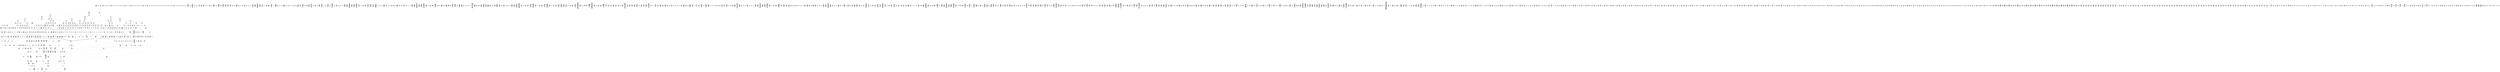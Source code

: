 /* Generated by GvGen v.1.0 (https://www.github.com/stricaud/gvgen) */

digraph G {
compound=true;
   node1 [label="[anywhere]"];
   node2 [label="# 0x0
PUSHX Data
PUSHX Data
MSTORE
PUSHX LogicData
CALLDATASIZE
LT
PUSHX Data
JUMPI
"];
   node3 [label="# 0xd
PUSHX Data
CALLDATALOAD
PUSHX BitData
SHR
PUSHX LogicData
GT
PUSHX Data
JUMPI
"];
   node4 [label="# 0x1e
PUSHX LogicData
GT
PUSHX Data
JUMPI
"];
   node5 [label="# 0x29
PUSHX LogicData
GT
PUSHX Data
JUMPI
"];
   node6 [label="# 0x34
PUSHX LogicData
GT
PUSHX Data
JUMPI
"];
   node7 [label="# 0x3f
PUSHX LogicData
EQ
PUSHX Data
JUMPI
"];
   node8 [label="# 0x4a
PUSHX LogicData
EQ
PUSHX Data
JUMPI
"];
   node9 [label="# 0x55
PUSHX LogicData
EQ
PUSHX Data
JUMPI
"];
   node10 [label="# 0x60
PUSHX LogicData
EQ
PUSHX Data
JUMPI
"];
   node11 [label="# 0x6b
PUSHX Data
JUMP
"];
   node12 [label="# 0x6f
JUMPDEST
PUSHX LogicData
EQ
PUSHX Data
JUMPI
"];
   node13 [label="# 0x7b
PUSHX LogicData
EQ
PUSHX Data
JUMPI
"];
   node14 [label="# 0x86
PUSHX LogicData
EQ
PUSHX Data
JUMPI
"];
   node15 [label="# 0x91
PUSHX LogicData
EQ
PUSHX Data
JUMPI
"];
   node16 [label="# 0x9c
PUSHX Data
JUMP
"];
   node17 [label="# 0xa0
JUMPDEST
PUSHX LogicData
GT
PUSHX Data
JUMPI
"];
   node18 [label="# 0xac
PUSHX LogicData
EQ
PUSHX Data
JUMPI
"];
   node19 [label="# 0xb7
PUSHX LogicData
EQ
PUSHX Data
JUMPI
"];
   node20 [label="# 0xc2
PUSHX LogicData
EQ
PUSHX Data
JUMPI
"];
   node21 [label="# 0xcd
PUSHX LogicData
EQ
PUSHX Data
JUMPI
"];
   node22 [label="# 0xd8
PUSHX Data
JUMP
"];
   node23 [label="# 0xdc
JUMPDEST
PUSHX LogicData
EQ
PUSHX Data
JUMPI
"];
   node24 [label="# 0xe8
PUSHX LogicData
EQ
PUSHX Data
JUMPI
"];
   node25 [label="# 0xf3
PUSHX LogicData
EQ
PUSHX Data
JUMPI
"];
   node26 [label="# 0xfe
PUSHX Data
JUMP
"];
   node27 [label="# 0x102
JUMPDEST
PUSHX LogicData
GT
PUSHX Data
JUMPI
"];
   node28 [label="# 0x10e
PUSHX LogicData
GT
PUSHX Data
JUMPI
"];
   node29 [label="# 0x119
PUSHX LogicData
EQ
PUSHX Data
JUMPI
"];
   node30 [label="# 0x124
PUSHX LogicData
EQ
PUSHX Data
JUMPI
"];
   node31 [label="# 0x12f
PUSHX LogicData
EQ
PUSHX Data
JUMPI
"];
   node32 [label="# 0x13a
PUSHX LogicData
EQ
PUSHX Data
JUMPI
"];
   node33 [label="# 0x145
PUSHX Data
JUMP
"];
   node34 [label="# 0x149
JUMPDEST
PUSHX LogicData
EQ
PUSHX Data
JUMPI
"];
   node35 [label="# 0x155
PUSHX LogicData
EQ
PUSHX Data
JUMPI
"];
   node36 [label="# 0x160
PUSHX LogicData
EQ
PUSHX Data
JUMPI
"];
   node37 [label="# 0x16b
PUSHX LogicData
EQ
PUSHX Data
JUMPI
"];
   node38 [label="# 0x176
PUSHX Data
JUMP
"];
   node39 [label="# 0x17a
JUMPDEST
PUSHX LogicData
GT
PUSHX Data
JUMPI
"];
   node40 [label="# 0x186
PUSHX LogicData
EQ
PUSHX Data
JUMPI
"];
   node41 [label="# 0x191
PUSHX LogicData
EQ
PUSHX Data
JUMPI
"];
   node42 [label="# 0x19c
PUSHX LogicData
EQ
PUSHX Data
JUMPI
"];
   node43 [label="# 0x1a7
PUSHX LogicData
EQ
PUSHX Data
JUMPI
"];
   node44 [label="# 0x1b2
PUSHX Data
JUMP
"];
   node45 [label="# 0x1b6
JUMPDEST
PUSHX LogicData
EQ
PUSHX Data
JUMPI
"];
   node46 [label="# 0x1c2
PUSHX LogicData
EQ
PUSHX Data
JUMPI
"];
   node47 [label="# 0x1cd
PUSHX LogicData
EQ
PUSHX Data
JUMPI
"];
   node48 [label="# 0x1d8
PUSHX Data
JUMP
"];
   node49 [label="# 0x1dc
JUMPDEST
PUSHX LogicData
GT
PUSHX Data
JUMPI
"];
   node50 [label="# 0x1e8
PUSHX LogicData
GT
PUSHX Data
JUMPI
"];
   node51 [label="# 0x1f3
PUSHX LogicData
GT
PUSHX Data
JUMPI
"];
   node52 [label="# 0x1fe
PUSHX LogicData
EQ
PUSHX Data
JUMPI
"];
   node53 [label="# 0x209
PUSHX LogicData
EQ
PUSHX Data
JUMPI
"];
   node54 [label="# 0x214
PUSHX LogicData
EQ
PUSHX Data
JUMPI
"];
   node55 [label="# 0x21f
PUSHX LogicData
EQ
PUSHX Data
JUMPI
"];
   node56 [label="# 0x22a
PUSHX Data
JUMP
"];
   node57 [label="# 0x22e
JUMPDEST
PUSHX LogicData
EQ
PUSHX Data
JUMPI
"];
   node58 [label="# 0x23a
PUSHX LogicData
EQ
PUSHX Data
JUMPI
"];
   node59 [label="# 0x245
PUSHX LogicData
EQ
PUSHX Data
JUMPI
"];
   node60 [label="# 0x250
PUSHX LogicData
EQ
PUSHX Data
JUMPI
"];
   node61 [label="# 0x25b
PUSHX Data
JUMP
"];
   node62 [label="# 0x25f
JUMPDEST
PUSHX LogicData
GT
PUSHX Data
JUMPI
"];
   node63 [label="# 0x26b
PUSHX LogicData
EQ
PUSHX Data
JUMPI
"];
   node64 [label="# 0x276
PUSHX LogicData
EQ
PUSHX Data
JUMPI
"];
   node65 [label="# 0x281
PUSHX LogicData
EQ
PUSHX Data
JUMPI
"];
   node66 [label="# 0x28c
PUSHX LogicData
EQ
PUSHX Data
JUMPI
"];
   node67 [label="# 0x297
PUSHX Data
JUMP
"];
   node68 [label="# 0x29b
JUMPDEST
PUSHX LogicData
EQ
PUSHX Data
JUMPI
"];
   node69 [label="# 0x2a7
PUSHX LogicData
EQ
PUSHX Data
JUMPI
"];
   node70 [label="# 0x2b2
PUSHX LogicData
EQ
PUSHX Data
JUMPI
"];
   node71 [label="# 0x2bd
PUSHX Data
JUMP
"];
   node72 [label="# 0x2c1
JUMPDEST
PUSHX LogicData
GT
PUSHX Data
JUMPI
"];
   node73 [label="# 0x2cd
PUSHX LogicData
GT
PUSHX Data
JUMPI
"];
   node74 [label="# 0x2d8
PUSHX LogicData
EQ
PUSHX Data
JUMPI
"];
   node75 [label="# 0x2e3
PUSHX LogicData
EQ
PUSHX Data
JUMPI
"];
   node76 [label="# 0x2ee
PUSHX LogicData
EQ
PUSHX Data
JUMPI
"];
   node77 [label="# 0x2f9
PUSHX LogicData
EQ
PUSHX Data
JUMPI
"];
   node78 [label="# 0x304
PUSHX Data
JUMP
"];
   node79 [label="# 0x308
JUMPDEST
PUSHX LogicData
EQ
PUSHX Data
JUMPI
"];
   node80 [label="# 0x314
PUSHX LogicData
EQ
PUSHX Data
JUMPI
"];
   node81 [label="# 0x31f
PUSHX LogicData
EQ
PUSHX Data
JUMPI
"];
   node82 [label="# 0x32a
PUSHX Data
JUMP
"];
   node83 [label="# 0x32e
JUMPDEST
PUSHX LogicData
GT
PUSHX Data
JUMPI
"];
   node84 [label="# 0x33a
PUSHX LogicData
EQ
PUSHX Data
JUMPI
"];
   node85 [label="# 0x345
PUSHX LogicData
EQ
PUSHX Data
JUMPI
"];
   node86 [label="# 0x350
PUSHX LogicData
EQ
PUSHX Data
JUMPI
"];
   node87 [label="# 0x35b
PUSHX LogicData
EQ
PUSHX Data
JUMPI
"];
   node88 [label="# 0x366
PUSHX Data
JUMP
"];
   node89 [label="# 0x36a
JUMPDEST
PUSHX LogicData
EQ
PUSHX Data
JUMPI
"];
   node90 [label="# 0x376
PUSHX LogicData
EQ
PUSHX Data
JUMPI
"];
   node91 [label="# 0x381
PUSHX LogicData
EQ
PUSHX Data
JUMPI
"];
   node92 [label="# 0x38c
PUSHX Data
JUMP
"];
   node93 [label="# 0x390
JUMPDEST
CALLDATASIZE
PUSHX Data
JUMPI
"];
   node94 [label="# 0x396
STOP
"];
   node95 [label="# 0x397
JUMPDEST
STOP
"];
   node96 [label="# 0x399
JUMPDEST
CALLVALUE
ISZERO
PUSHX Data
JUMPI
"];
   node97 [label="# 0x3a1
PUSHX Data
REVERT
"];
   node98 [label="# 0x3a5
JUMPDEST
PUSHX Data
PUSHX Data
CALLDATASIZE
PUSHX Data
PUSHX Data
JUMP
"];
   node99 [label="# 0x3b4
JUMPDEST
PUSHX Data
JUMP
"];
   node100 [label="# 0x3b9
JUMPDEST
PUSHX MemData
MLOAD
PUSHX Data
PUSHX Data
JUMP
"];
   node101 [label="# 0x3c6
JUMPDEST
PUSHX MemData
MLOAD
SUB
RETURN
"];
   node102 [label="# 0x3cf
JUMPDEST
CALLVALUE
ISZERO
PUSHX Data
JUMPI
"];
   node103 [label="# 0x3d7
PUSHX Data
REVERT
"];
   node104 [label="# 0x3db
JUMPDEST
PUSHX Data
PUSHX Data
JUMP
"];
   node105 [label="# 0x3e4
JUMPDEST
PUSHX MemData
MLOAD
PUSHX Data
PUSHX Data
JUMP
"];
   node106 [label="# 0x3f1
JUMPDEST
CALLVALUE
ISZERO
PUSHX Data
JUMPI
"];
   node107 [label="# 0x3f9
PUSHX Data
REVERT
"];
   node108 [label="# 0x3fd
JUMPDEST
PUSHX Data
PUSHX Data
CALLDATASIZE
PUSHX Data
PUSHX Data
JUMP
"];
   node109 [label="# 0x40c
JUMPDEST
PUSHX Data
JUMP
"];
   node110 [label="# 0x411
JUMPDEST
PUSHX MemData
MLOAD
PUSHX Data
PUSHX Data
JUMP
"];
   node111 [label="# 0x41e
JUMPDEST
CALLVALUE
ISZERO
PUSHX Data
JUMPI
"];
   node112 [label="# 0x426
PUSHX Data
REVERT
"];
   node113 [label="# 0x42a
JUMPDEST
PUSHX Data
PUSHX Data
CALLDATASIZE
PUSHX Data
PUSHX Data
JUMP
"];
   node114 [label="# 0x439
JUMPDEST
PUSHX Data
JUMP
"];
   node115 [label="# 0x43e
JUMPDEST
CALLVALUE
ISZERO
PUSHX Data
JUMPI
"];
   node116 [label="# 0x446
PUSHX Data
REVERT
"];
   node117 [label="# 0x44a
JUMPDEST
PUSHX Data
PUSHX Data
CALLDATASIZE
PUSHX Data
PUSHX Data
JUMP
"];
   node118 [label="# 0x459
JUMPDEST
PUSHX Data
JUMP
"];
   node119 [label="# 0x45e
JUMPDEST
PUSHX MemData
MLOAD
PUSHX Data
PUSHX Data
JUMP
"];
   node120 [label="# 0x46b
JUMPDEST
CALLVALUE
ISZERO
PUSHX Data
JUMPI
"];
   node121 [label="# 0x473
PUSHX Data
REVERT
"];
   node122 [label="# 0x477
JUMPDEST
PUSHX Data
PUSHX Data
JUMP
"];
   node123 [label="# 0x480
JUMPDEST
PUSHX MemData
MLOAD
PUSHX Data
PUSHX Data
JUMP
"];
   node124 [label="# 0x48d
JUMPDEST
CALLVALUE
ISZERO
PUSHX Data
JUMPI
"];
   node125 [label="# 0x495
PUSHX Data
REVERT
"];
   node126 [label="# 0x499
JUMPDEST
PUSHX Data
PUSHX Data
JUMP
"];
   node127 [label="# 0x4a2
JUMPDEST
CALLVALUE
ISZERO
PUSHX Data
JUMPI
"];
   node128 [label="# 0x4aa
PUSHX Data
REVERT
"];
   node129 [label="# 0x4ae
JUMPDEST
PUSHX Data
PUSHX Data
CALLDATASIZE
PUSHX Data
PUSHX Data
JUMP
"];
   node130 [label="# 0x4bd
JUMPDEST
PUSHX Data
JUMP
"];
   node131 [label="# 0x4c2
JUMPDEST
CALLVALUE
ISZERO
PUSHX Data
JUMPI
"];
   node132 [label="# 0x4ca
PUSHX Data
REVERT
"];
   node133 [label="# 0x4ce
JUMPDEST
PUSHX Data
PUSHX Data
CALLDATASIZE
PUSHX Data
PUSHX Data
JUMP
"];
   node134 [label="# 0x4dd
JUMPDEST
PUSHX Data
JUMP
"];
   node135 [label="# 0x4e2
JUMPDEST
CALLVALUE
ISZERO
PUSHX Data
JUMPI
"];
   node136 [label="# 0x4ea
PUSHX Data
REVERT
"];
   node137 [label="# 0x4ee
JUMPDEST
PUSHX Data
PUSHX Data
CALLDATASIZE
PUSHX Data
PUSHX Data
JUMP
"];
   node138 [label="# 0x4fd
JUMPDEST
PUSHX Data
JUMP
"];
   node139 [label="# 0x502
JUMPDEST
CALLVALUE
ISZERO
PUSHX Data
JUMPI
"];
   node140 [label="# 0x50a
PUSHX Data
REVERT
"];
   node141 [label="# 0x50e
JUMPDEST
PUSHX Data
PUSHX Data
CALLDATASIZE
PUSHX Data
PUSHX Data
JUMP
"];
   node142 [label="# 0x51d
JUMPDEST
PUSHX Data
JUMP
"];
   node143 [label="# 0x522
JUMPDEST
CALLVALUE
ISZERO
PUSHX Data
JUMPI
"];
   node144 [label="# 0x52a
PUSHX Data
REVERT
"];
   node145 [label="# 0x52e
JUMPDEST
PUSHX Data
PUSHX Data
JUMP
"];
   node146 [label="# 0x537
JUMPDEST
CALLVALUE
ISZERO
PUSHX Data
JUMPI
"];
   node147 [label="# 0x53f
PUSHX Data
REVERT
"];
   node148 [label="# 0x543
JUMPDEST
PUSHX Data
PUSHX Data
CALLDATASIZE
PUSHX Data
PUSHX Data
JUMP
"];
   node149 [label="# 0x552
JUMPDEST
PUSHX Data
JUMP
"];
   node150 [label="# 0x557
JUMPDEST
CALLVALUE
ISZERO
PUSHX Data
JUMPI
"];
   node151 [label="# 0x55f
PUSHX Data
REVERT
"];
   node152 [label="# 0x563
JUMPDEST
PUSHX Data
PUSHX Data
CALLDATASIZE
PUSHX Data
PUSHX Data
JUMP
"];
   node153 [label="# 0x572
JUMPDEST
PUSHX Data
JUMP
"];
   node154 [label="# 0x577
JUMPDEST
PUSHX MemData
MLOAD
PUSHX Data
PUSHX Data
JUMP
"];
   node155 [label="# 0x584
JUMPDEST
CALLVALUE
ISZERO
PUSHX Data
JUMPI
"];
   node156 [label="# 0x58c
PUSHX Data
REVERT
"];
   node157 [label="# 0x590
JUMPDEST
PUSHX Data
PUSHX Data
JUMP
"];
   node158 [label="# 0x599
JUMPDEST
CALLVALUE
ISZERO
PUSHX Data
JUMPI
"];
   node159 [label="# 0x5a1
PUSHX Data
REVERT
"];
   node160 [label="# 0x5a5
JUMPDEST
PUSHX Data
PUSHX Data
JUMP
"];
   node161 [label="# 0x5ae
JUMPDEST
CALLVALUE
ISZERO
PUSHX Data
JUMPI
"];
   node162 [label="# 0x5b6
PUSHX Data
REVERT
"];
   node163 [label="# 0x5ba
JUMPDEST
PUSHX Data
PUSHX Data
CALLDATASIZE
PUSHX Data
PUSHX Data
JUMP
"];
   node164 [label="# 0x5c9
JUMPDEST
PUSHX Data
JUMP
"];
   node165 [label="# 0x5ce
JUMPDEST
CALLVALUE
ISZERO
PUSHX Data
JUMPI
"];
   node166 [label="# 0x5d6
PUSHX Data
REVERT
"];
   node167 [label="# 0x5da
JUMPDEST
PUSHX Data
PUSHX Data
JUMP
"];
   node168 [label="# 0x5e3
JUMPDEST
CALLVALUE
ISZERO
PUSHX Data
JUMPI
"];
   node169 [label="# 0x5eb
PUSHX Data
REVERT
"];
   node170 [label="# 0x5ef
JUMPDEST
PUSHX Data
PUSHX Data
CALLDATASIZE
PUSHX Data
PUSHX Data
JUMP
"];
   node171 [label="# 0x5fe
JUMPDEST
PUSHX Data
JUMP
"];
   node172 [label="# 0x603
JUMPDEST
PUSHX MemData
MLOAD
PUSHX Data
PUSHX Data
JUMP
"];
   node173 [label="# 0x610
JUMPDEST
CALLVALUE
ISZERO
PUSHX Data
JUMPI
"];
   node174 [label="# 0x618
PUSHX Data
REVERT
"];
   node175 [label="# 0x61c
JUMPDEST
PUSHX Data
PUSHX Data
CALLDATASIZE
PUSHX Data
PUSHX Data
JUMP
"];
   node176 [label="# 0x62b
JUMPDEST
PUSHX Data
JUMP
"];
   node177 [label="# 0x630
JUMPDEST
CALLVALUE
ISZERO
PUSHX Data
JUMPI
"];
   node178 [label="# 0x638
PUSHX Data
REVERT
"];
   node179 [label="# 0x63c
JUMPDEST
PUSHX Data
PUSHX Data
CALLDATASIZE
PUSHX Data
PUSHX Data
JUMP
"];
   node180 [label="# 0x64b
JUMPDEST
PUSHX Data
JUMP
"];
   node181 [label="# 0x650
JUMPDEST
CALLVALUE
ISZERO
PUSHX Data
JUMPI
"];
   node182 [label="# 0x658
PUSHX Data
REVERT
"];
   node183 [label="# 0x65c
JUMPDEST
PUSHX Data
PUSHX Data
CALLDATASIZE
PUSHX Data
PUSHX Data
JUMP
"];
   node184 [label="# 0x66b
JUMPDEST
PUSHX Data
JUMP
"];
   node185 [label="# 0x670
JUMPDEST
CALLVALUE
ISZERO
PUSHX Data
JUMPI
"];
   node186 [label="# 0x678
PUSHX Data
REVERT
"];
   node187 [label="# 0x67c
JUMPDEST
PUSHX Data
PUSHX Data
JUMP
"];
   node188 [label="# 0x685
JUMPDEST
CALLVALUE
ISZERO
PUSHX Data
JUMPI
"];
   node189 [label="# 0x68d
PUSHX Data
REVERT
"];
   node190 [label="# 0x691
JUMPDEST
PUSHX Data
PUSHX Data
CALLDATASIZE
PUSHX Data
PUSHX Data
JUMP
"];
   node191 [label="# 0x6a0
JUMPDEST
PUSHX Data
JUMP
"];
   node192 [label="# 0x6a5
JUMPDEST
CALLVALUE
ISZERO
PUSHX Data
JUMPI
"];
   node193 [label="# 0x6ad
PUSHX Data
REVERT
"];
   node194 [label="# 0x6b1
JUMPDEST
PUSHX Data
PUSHX Data
CALLDATASIZE
PUSHX Data
PUSHX Data
JUMP
"];
   node195 [label="# 0x6c0
JUMPDEST
PUSHX Data
JUMP
"];
   node196 [label="# 0x6c5
JUMPDEST
PUSHX MemData
MLOAD
PUSHX Data
PUSHX Data
JUMP
"];
   node197 [label="# 0x6d2
JUMPDEST
CALLVALUE
ISZERO
PUSHX Data
JUMPI
"];
   node198 [label="# 0x6da
PUSHX Data
REVERT
"];
   node199 [label="# 0x6de
JUMPDEST
PUSHX Data
PUSHX Data
JUMP
"];
   node200 [label="# 0x6e7
JUMPDEST
CALLVALUE
ISZERO
PUSHX Data
JUMPI
"];
   node201 [label="# 0x6ef
PUSHX Data
REVERT
"];
   node202 [label="# 0x6f3
JUMPDEST
PUSHX Data
PUSHX Data
JUMP
"];
   node203 [label="# 0x6fc
JUMPDEST
CALLVALUE
ISZERO
PUSHX Data
JUMPI
"];
   node204 [label="# 0x704
PUSHX Data
REVERT
"];
   node205 [label="# 0x708
JUMPDEST
PUSHX Data
PUSHX Data
CALLDATASIZE
PUSHX Data
PUSHX Data
JUMP
"];
   node206 [label="# 0x717
JUMPDEST
PUSHX Data
JUMP
"];
   node207 [label="# 0x71c
JUMPDEST
PUSHX MemData
MLOAD
PUSHX Data
PUSHX Data
JUMP
"];
   node208 [label="# 0x729
JUMPDEST
CALLVALUE
ISZERO
PUSHX Data
JUMPI
"];
   node209 [label="# 0x731
PUSHX Data
REVERT
"];
   node210 [label="# 0x735
JUMPDEST
PUSHX Data
PUSHX Data
CALLDATASIZE
PUSHX Data
PUSHX Data
JUMP
"];
   node211 [label="# 0x744
JUMPDEST
PUSHX Data
JUMP
"];
   node212 [label="# 0x749
JUMPDEST
CALLVALUE
ISZERO
PUSHX Data
JUMPI
"];
   node213 [label="# 0x751
PUSHX Data
REVERT
"];
   node214 [label="# 0x755
JUMPDEST
PUSHX Data
PUSHX Data
JUMP
"];
   node215 [label="# 0x75e
JUMPDEST
CALLVALUE
ISZERO
PUSHX Data
JUMPI
"];
   node216 [label="# 0x766
PUSHX Data
REVERT
"];
   node217 [label="# 0x76a
JUMPDEST
PUSHX Data
PUSHX Data
CALLDATASIZE
PUSHX Data
PUSHX Data
JUMP
"];
   node218 [label="# 0x779
JUMPDEST
PUSHX Data
JUMP
"];
   node219 [label="# 0x77e
JUMPDEST
CALLVALUE
ISZERO
PUSHX Data
JUMPI
"];
   node220 [label="# 0x786
PUSHX Data
REVERT
"];
   node221 [label="# 0x78a
JUMPDEST
PUSHX Data
PUSHX Data
CALLDATASIZE
PUSHX Data
PUSHX Data
JUMP
"];
   node222 [label="# 0x799
JUMPDEST
PUSHX Data
JUMP
"];
   node223 [label="# 0x79e
JUMPDEST
CALLVALUE
ISZERO
PUSHX Data
JUMPI
"];
   node224 [label="# 0x7a6
PUSHX Data
REVERT
"];
   node225 [label="# 0x7aa
JUMPDEST
PUSHX Data
PUSHX Data
JUMP
"];
   node226 [label="# 0x7b3
JUMPDEST
CALLVALUE
ISZERO
PUSHX Data
JUMPI
"];
   node227 [label="# 0x7bb
PUSHX Data
REVERT
"];
   node228 [label="# 0x7bf
JUMPDEST
PUSHX Data
PUSHX Data
JUMP
"];
   node229 [label="# 0x7c8
JUMPDEST
PUSHX Data
PUSHX Data
CALLDATASIZE
PUSHX Data
PUSHX Data
JUMP
"];
   node230 [label="# 0x7d6
JUMPDEST
PUSHX Data
JUMP
"];
   node231 [label="# 0x7db
JUMPDEST
CALLVALUE
ISZERO
PUSHX Data
JUMPI
"];
   node232 [label="# 0x7e3
PUSHX Data
REVERT
"];
   node233 [label="# 0x7e7
JUMPDEST
PUSHX Data
PUSHX Data
JUMP
"];
   node234 [label="# 0x7f0
JUMPDEST
CALLVALUE
ISZERO
PUSHX Data
JUMPI
"];
   node235 [label="# 0x7f8
PUSHX Data
REVERT
"];
   node236 [label="# 0x7fc
JUMPDEST
PUSHX Data
PUSHX Data
JUMP
"];
   node237 [label="# 0x805
JUMPDEST
CALLVALUE
ISZERO
PUSHX Data
JUMPI
"];
   node238 [label="# 0x80d
PUSHX Data
REVERT
"];
   node239 [label="# 0x811
JUMPDEST
PUSHX Data
PUSHX Data
CALLDATASIZE
PUSHX Data
PUSHX Data
JUMP
"];
   node240 [label="# 0x820
JUMPDEST
PUSHX Data
JUMP
"];
   node241 [label="# 0x825
JUMPDEST
CALLVALUE
ISZERO
PUSHX Data
JUMPI
"];
   node242 [label="# 0x82d
PUSHX Data
REVERT
"];
   node243 [label="# 0x831
JUMPDEST
PUSHX Data
PUSHX Data
JUMP
"];
   node244 [label="# 0x83a
JUMPDEST
CALLVALUE
ISZERO
PUSHX Data
JUMPI
"];
   node245 [label="# 0x842
PUSHX Data
REVERT
"];
   node246 [label="# 0x846
JUMPDEST
PUSHX Data
PUSHX Data
CALLDATASIZE
PUSHX Data
PUSHX Data
JUMP
"];
   node247 [label="# 0x855
JUMPDEST
PUSHX Data
JUMP
"];
   node248 [label="# 0x85a
JUMPDEST
PUSHX Data
PUSHX Data
CALLDATASIZE
PUSHX Data
PUSHX Data
JUMP
"];
   node249 [label="# 0x868
JUMPDEST
PUSHX Data
JUMP
"];
   node250 [label="# 0x86d
JUMPDEST
CALLVALUE
ISZERO
PUSHX Data
JUMPI
"];
   node251 [label="# 0x875
PUSHX Data
REVERT
"];
   node252 [label="# 0x879
JUMPDEST
PUSHX Data
PUSHX Data
CALLDATASIZE
PUSHX Data
PUSHX Data
JUMP
"];
   node253 [label="# 0x888
JUMPDEST
PUSHX Data
JUMP
"];
   node254 [label="# 0x88d
JUMPDEST
CALLVALUE
ISZERO
PUSHX Data
JUMPI
"];
   node255 [label="# 0x895
PUSHX Data
REVERT
"];
   node256 [label="# 0x899
JUMPDEST
PUSHX Data
PUSHX Data
JUMP
"];
   node257 [label="# 0x8a2
JUMPDEST
CALLVALUE
ISZERO
PUSHX Data
JUMPI
"];
   node258 [label="# 0x8aa
PUSHX Data
REVERT
"];
   node259 [label="# 0x8ae
JUMPDEST
PUSHX Data
PUSHX Data
CALLDATASIZE
PUSHX Data
PUSHX Data
JUMP
"];
   node260 [label="# 0x8bd
JUMPDEST
PUSHX Data
JUMP
"];
   node261 [label="# 0x8c2
JUMPDEST
CALLVALUE
ISZERO
PUSHX Data
JUMPI
"];
   node262 [label="# 0x8ca
PUSHX Data
REVERT
"];
   node263 [label="# 0x8ce
JUMPDEST
PUSHX Data
PUSHX Data
CALLDATASIZE
PUSHX Data
PUSHX Data
JUMP
"];
   node264 [label="# 0x8dd
JUMPDEST
PUSHX Data
JUMP
"];
   node265 [label="# 0x8e2
JUMPDEST
CALLVALUE
ISZERO
PUSHX Data
JUMPI
"];
   node266 [label="# 0x8ea
PUSHX Data
REVERT
"];
   node267 [label="# 0x8ee
JUMPDEST
PUSHX Data
PUSHX Data
CALLDATASIZE
PUSHX Data
PUSHX Data
JUMP
"];
   node268 [label="# 0x8fd
JUMPDEST
PUSHX Data
JUMP
"];
   node269 [label="# 0x902
JUMPDEST
CALLVALUE
ISZERO
PUSHX Data
JUMPI
"];
   node270 [label="# 0x90a
PUSHX Data
REVERT
"];
   node271 [label="# 0x90e
JUMPDEST
PUSHX Data
PUSHX Data
CALLDATASIZE
PUSHX Data
PUSHX Data
JUMP
"];
   node272 [label="# 0x91d
JUMPDEST
PUSHX Data
JUMP
"];
   node273 [label="# 0x922
JUMPDEST
CALLVALUE
ISZERO
PUSHX Data
JUMPI
"];
   node274 [label="# 0x92a
PUSHX Data
REVERT
"];
   node275 [label="# 0x92e
JUMPDEST
PUSHX Data
PUSHX Data
CALLDATASIZE
PUSHX Data
PUSHX Data
JUMP
"];
   node276 [label="# 0x93d
JUMPDEST
PUSHX Data
JUMP
"];
   node277 [label="# 0x942
JUMPDEST
PUSHX MemData
MLOAD
PUSHX Data
PUSHX Data
JUMP
"];
   node278 [label="# 0x94f
JUMPDEST
CALLVALUE
ISZERO
PUSHX Data
JUMPI
"];
   node279 [label="# 0x957
PUSHX Data
REVERT
"];
   node280 [label="# 0x95b
JUMPDEST
PUSHX Data
PUSHX Data
JUMP
"];
   node281 [label="# 0x964
JUMPDEST
CALLVALUE
ISZERO
PUSHX Data
JUMPI
"];
   node282 [label="# 0x96c
PUSHX Data
REVERT
"];
   node283 [label="# 0x970
JUMPDEST
PUSHX Data
PUSHX Data
JUMP
"];
   node284 [label="# 0x979
JUMPDEST
CALLVALUE
ISZERO
PUSHX Data
JUMPI
"];
   node285 [label="# 0x981
PUSHX Data
REVERT
"];
   node286 [label="# 0x985
JUMPDEST
PUSHX Data
PUSHX Data
CALLDATASIZE
PUSHX Data
PUSHX Data
JUMP
"];
   node287 [label="# 0x994
JUMPDEST
PUSHX Data
JUMP
"];
   node288 [label="# 0x999
JUMPDEST
CALLVALUE
ISZERO
PUSHX Data
JUMPI
"];
   node289 [label="# 0x9a1
PUSHX Data
REVERT
"];
   node290 [label="# 0x9a5
JUMPDEST
PUSHX Data
PUSHX Data
JUMP
"];
   node291 [label="# 0x9ae
JUMPDEST
CALLVALUE
ISZERO
PUSHX Data
JUMPI
"];
   node292 [label="# 0x9b6
PUSHX Data
REVERT
"];
   node293 [label="# 0x9ba
JUMPDEST
PUSHX Data
PUSHX Data
JUMP
"];
   node294 [label="# 0x9c3
JUMPDEST
CALLVALUE
ISZERO
PUSHX Data
JUMPI
"];
   node295 [label="# 0x9cb
PUSHX Data
REVERT
"];
   node296 [label="# 0x9cf
JUMPDEST
PUSHX Data
PUSHX Data
CALLDATASIZE
PUSHX Data
PUSHX Data
JUMP
"];
   node297 [label="# 0x9de
JUMPDEST
PUSHX Data
JUMP
"];
   node298 [label="# 0x9e3
JUMPDEST
CALLVALUE
ISZERO
PUSHX Data
JUMPI
"];
   node299 [label="# 0x9eb
PUSHX Data
REVERT
"];
   node300 [label="# 0x9ef
JUMPDEST
PUSHX Data
PUSHX Data
CALLDATASIZE
PUSHX Data
PUSHX Data
JUMP
"];
   node301 [label="# 0x9fe
JUMPDEST
PUSHX Data
JUMP
"];
   node302 [label="# 0xa03
JUMPDEST
CALLVALUE
ISZERO
PUSHX Data
JUMPI
"];
   node303 [label="# 0xa0b
PUSHX Data
REVERT
"];
   node304 [label="# 0xa0f
JUMPDEST
PUSHX Data
PUSHX Data
JUMP
"];
   node305 [label="# 0xa18
JUMPDEST
CALLVALUE
ISZERO
PUSHX Data
JUMPI
"];
   node306 [label="# 0xa20
PUSHX Data
REVERT
"];
   node307 [label="# 0xa24
JUMPDEST
PUSHX Data
PUSHX Data
CALLDATASIZE
PUSHX Data
PUSHX Data
JUMP
"];
   node308 [label="# 0xa33
JUMPDEST
PUSHX Data
JUMP
"];
   node309 [label="# 0xa38
JUMPDEST
CALLVALUE
ISZERO
PUSHX Data
JUMPI
"];
   node310 [label="# 0xa40
PUSHX Data
REVERT
"];
   node311 [label="# 0xa44
JUMPDEST
PUSHX Data
PUSHX Data
CALLDATASIZE
PUSHX Data
PUSHX Data
JUMP
"];
   node312 [label="# 0xa53
JUMPDEST
PUSHX Data
JUMP
"];
   node313 [label="# 0xa58
JUMPDEST
CALLVALUE
ISZERO
PUSHX Data
JUMPI
"];
   node314 [label="# 0xa60
PUSHX Data
REVERT
"];
   node315 [label="# 0xa64
JUMPDEST
PUSHX Data
PUSHX Data
CALLDATASIZE
PUSHX Data
PUSHX Data
JUMP
"];
   node316 [label="# 0xa73
JUMPDEST
PUSHX Data
JUMP
"];
   node317 [label="# 0xa78
JUMPDEST
PUSHX Data
PUSHX ArithData
PUSHX BitData
PUSHX BitData
SHL
SUB
NOT
AND
PUSHX BitData
PUSHX BitData
SHL
EQ
PUSHX Data
JUMPI
"];
   node318 [label="# 0xa94
PUSHX Data
PUSHX Data
JUMP
"];
   node319 [label="# 0xa9d
JUMPDEST
"];
   node320 [label="# 0xaa0
JUMPDEST
JUMP
"];
   node321 [label="# 0xaa5
JUMPDEST
PUSHX Data
PUSHX StorData
SLOAD
PUSHX Data
PUSHX Data
JUMP
"];
   node322 [label="# 0xab4
JUMPDEST
PUSHX ArithData
ADD
PUSHX ArithData
DIV
MUL
PUSHX ArithData
ADD
PUSHX MemData
MLOAD
ADD
PUSHX Data
MSTORE
MSTORE
PUSHX ArithData
ADD
SLOAD
PUSHX Data
PUSHX Data
JUMP
"];
   node323 [label="# 0xae0
JUMPDEST
ISZERO
PUSHX Data
JUMPI
"];
   node324 [label="# 0xae7
PUSHX LogicData
LT
PUSHX Data
JUMPI
"];
   node325 [label="# 0xaef
PUSHX ArithData
SLOAD
DIV
MUL
MSTORE
PUSHX ArithData
ADD
PUSHX Data
JUMP
"];
   node326 [label="# 0xb02
JUMPDEST
ADD
PUSHX Data
MSTORE
PUSHX Data
PUSHX Data
SHA3
"];
   node327 [label="# 0xb10
JUMPDEST
SLOAD
MSTORE
PUSHX ArithData
ADD
PUSHX ArithData
ADD
GT
PUSHX Data
JUMPI
"];
   node328 [label="# 0xb24
SUB
PUSHX BitData
AND
ADD
"];
   node329 [label="# 0xb2d
JUMPDEST
JUMP
"];
   node330 [label="# 0xb37
JUMPDEST
PUSHX Data
PUSHX Data
PUSHX Data
JUMP
"];
   node331 [label="# 0xb42
JUMPDEST
PUSHX Data
JUMPI
"];
   node332 [label="# 0xb47
PUSHX MemData
MLOAD
PUSHX BitData
PUSHX BitData
SHL
MSTORE
PUSHX ArithData
ADD
PUSHX Data
PUSHX Data
JUMP
"];
   node333 [label="# 0xb5e
JUMPDEST
PUSHX MemData
MLOAD
SUB
REVERT
"];
   node334 [label="# 0xb67
JUMPDEST
PUSHX Data
MSTORE
PUSHX Data
PUSHX Data
MSTORE
PUSHX Data
SHA3
SLOAD
PUSHX ArithData
PUSHX BitData
PUSHX BitData
SHL
SUB
AND
JUMP
"];
   node335 [label="# 0xb83
JUMPDEST
PUSHX Data
PUSHX Data
PUSHX Data
JUMP
"];
   node336 [label="# 0xb8e
JUMPDEST
PUSHX ArithData
PUSHX BitData
PUSHX BitData
SHL
SUB
AND
PUSHX ArithData
PUSHX BitData
PUSHX BitData
SHL
SUB
AND
EQ
ISZERO
PUSHX Data
JUMPI
"];
   node337 [label="# 0xbab
PUSHX MemData
MLOAD
PUSHX BitData
PUSHX BitData
SHL
MSTORE
PUSHX ArithData
ADD
PUSHX Data
PUSHX Data
JUMP
"];
   node338 [label="# 0xbc2
JUMPDEST
PUSHX ArithData
PUSHX BitData
PUSHX BitData
SHL
SUB
AND
PUSHX Data
PUSHX Data
JUMP
"];
   node339 [label="# 0xbd4
JUMPDEST
PUSHX ArithData
PUSHX BitData
PUSHX BitData
SHL
SUB
AND
EQ
PUSHX Data
JUMPI
"];
   node340 [label="# 0xbe4
PUSHX Data
PUSHX Data
PUSHX Data
JUMP
"];
   node341 [label="# 0xbf0
JUMPDEST
PUSHX Data
JUMPI
"];
   node342 [label="# 0xbf5
PUSHX MemData
MLOAD
PUSHX BitData
PUSHX BitData
SHL
MSTORE
PUSHX ArithData
ADD
PUSHX Data
PUSHX Data
JUMP
"];
   node343 [label="# 0xc0c
JUMPDEST
PUSHX Data
PUSHX Data
JUMP
"];
   node344 [label="# 0xc16
JUMPDEST
JUMP
"];
   node345 [label="# 0xc1b
JUMPDEST
PUSHX Data
PUSHX Data
JUMP
"];
   node346 [label="# 0xc23
JUMPDEST
PUSHX StorData
SLOAD
PUSHX LogicData
EQ
ISZERO
ISZERO
PUSHX Data
JUMPI
"];
   node347 [label="# 0xc32
PUSHX Data
PUSHX Data
JUMP
"];
   node348 [label="# 0xc3b
JUMPDEST
PUSHX Data
JUMPI
"];
   node349 [label="# 0xc40
PUSHX Data
REVERT
"];
   node350 [label="# 0xc44
JUMPDEST
PUSHX Data
MSTORE
PUSHX Data
PUSHX Data
MSTORE
PUSHX Data
SHA3
SLOAD
PUSHX StorData
SLOAD
LT
PUSHX Data
JUMPI
"];
   node351 [label="# 0xc63
PUSHX BitData
PUSHX BitData
SHL
PUSHX Data
MSTORE
PUSHX Data
PUSHX Data
MSTORE
PUSHX Data
PUSHX Data
REVERT
"];
   node352 [label="# 0xc78
JUMPDEST
PUSHX Data
MSTORE
PUSHX Data
SHA3
ADD
SLOAD
MSTORE
PUSHX Data
MSTORE
PUSHX Data
SHA3
SLOAD
PUSHX StorData
SLOAD
PUSHX ArithData
PUSHX BitData
PUSHX BitData
SHL
SUB
AND
PUSHX Data
PUSHX Data
TIMESTAMP
PUSHX Data
JUMP
"];
   node353 [label="# 0xcb3
JUMPDEST
PUSHX MemData
MLOAD
PUSHX BitData
AND
PUSHX BitData
SHL
MSTORE
PUSHX ArithData
ADD
PUSHX Data
PUSHX Data
JUMP
"];
   node354 [label="# 0xcd1
JUMPDEST
PUSHX Data
PUSHX MemData
MLOAD
SUB
EXTCODESIZE
ISZERO
ISZERO
PUSHX Data
JUMPI
"];
   node355 [label="# 0xce6
PUSHX Data
REVERT
"];
   node356 [label="# 0xcea
JUMPDEST
GAS
STATICCALL
ISZERO
ISZERO
PUSHX Data
JUMPI
"];
   node357 [label="# 0xcf5
RETURNDATASIZE
PUSHX Data
RETURNDATACOPY
RETURNDATASIZE
PUSHX Data
REVERT
"];
   node358 [label="# 0xcfe
JUMPDEST
PUSHX MemData
MLOAD
RETURNDATASIZE
PUSHX BitData
NOT
PUSHX ArithData
ADD
AND
ADD
PUSHX Data
MSTORE
ADD
PUSHX Data
PUSHX Data
JUMP
"];
   node359 [label="# 0xd22
JUMPDEST
"];
   node360 [label="# 0xd25
JUMPDEST
JUMP
"];
   node361 [label="# 0xd2b
JUMPDEST
PUSHX StorData
SLOAD
JUMP
"];
   node362 [label="# 0xd31
JUMPDEST
PUSHX Data
JUMP
"];
   node363 [label="# 0xd55
JUMPDEST
PUSHX Data
PUSHX Data
MSTORE
PUSHX Data
MSTORE
PUSHX Data
SHA3
SLOAD
PUSHX ArithData
PUSHX BitData
PUSHX BitData
SHL
SUB
AND
JUMP
"];
   node364 [label="# 0xd70
JUMPDEST
PUSHX Data
PUSHX Data
PUSHX Data
JUMP
"];
   node365 [label="# 0xd7b
JUMPDEST
PUSHX Data
JUMP
"];
   node366 [label="# 0xd81
JUMPDEST
PUSHX Data
JUMPI
"];
   node367 [label="# 0xd86
PUSHX MemData
MLOAD
PUSHX BitData
PUSHX BitData
SHL
MSTORE
PUSHX ArithData
ADD
PUSHX Data
PUSHX Data
JUMP
"];
   node368 [label="# 0xd9d
JUMPDEST
PUSHX Data
PUSHX Data
JUMP
"];
   node369 [label="# 0xda8
JUMPDEST
PUSHX StorData
SLOAD
LT
PUSHX Data
JUMPI
"];
   node370 [label="# 0xdb3
PUSHX Data
REVERT
"];
   node371 [label="# 0xdb7
JUMPDEST
PUSHX Data
"];
   node372 [label="# 0xdba
JUMPDEST
MLOAD
LT
ISZERO
PUSHX Data
JUMPI
"];
   node373 [label="# 0xdc4
PUSHX Data
MLOAD
LT
PUSHX Data
JUMPI
"];
   node374 [label="# 0xdd1
PUSHX BitData
PUSHX BitData
SHL
PUSHX Data
MSTORE
PUSHX Data
PUSHX Data
MSTORE
PUSHX Data
PUSHX Data
REVERT
"];
   node375 [label="# 0xde6
JUMPDEST
PUSHX ArithData
MUL
PUSHX ArithData
ADD
ADD
MLOAD
PUSHX Data
JUMP
"];
   node376 [label="# 0xdf3
JUMPDEST
PUSHX ArithData
PUSHX BitData
PUSHX BitData
SHL
SUB
AND
CALLER
PUSHX ArithData
PUSHX BitData
PUSHX BitData
SHL
SUB
AND
EQ
PUSHX Data
JUMPI
"];
   node377 [label="# 0xe0c
PUSHX Data
REVERT
"];
   node378 [label="# 0xe10
JUMPDEST
PUSHX Data
PUSHX Data
MLOAD
LT
PUSHX Data
JUMPI
"];
   node379 [label="# 0xe21
PUSHX BitData
PUSHX BitData
SHL
PUSHX Data
MSTORE
PUSHX Data
PUSHX Data
MSTORE
PUSHX Data
PUSHX Data
REVERT
"];
   node380 [label="# 0xe36
JUMPDEST
PUSHX ArithData
MUL
PUSHX ArithData
ADD
ADD
MLOAD
MSTORE
PUSHX ArithData
ADD
MSTORE
PUSHX ArithData
ADD
PUSHX Data
SHA3
SSTORE
PUSHX Data
PUSHX Data
JUMP
"];
   node381 [label="# 0xe5b
JUMPDEST
PUSHX Data
JUMP
"];
   node382 [label="# 0xe63
JUMPDEST
PUSHX Data
PUSHX Data
PUSHX Data
JUMP
"];
   node383 [label="# 0xe6e
JUMPDEST
LT
PUSHX Data
JUMPI
"];
   node384 [label="# 0xe75
PUSHX MemData
MLOAD
PUSHX BitData
PUSHX BitData
SHL
MSTORE
PUSHX ArithData
ADD
PUSHX Data
PUSHX Data
JUMP
"];
   node385 [label="# 0xe8c
JUMPDEST
PUSHX ArithData
PUSHX BitData
PUSHX BitData
SHL
SUB
AND
PUSHX Data
MSTORE
PUSHX Data
PUSHX Data
MSTORE
PUSHX Data
SHA3
MSTORE
MSTORE
SHA3
SLOAD
"];
   node386 [label="# 0xeb2
JUMPDEST
JUMP
"];
   node387 [label="# 0xeb8
JUMPDEST
PUSHX StorData
SLOAD
PUSHX BitData
AND
JUMP
"];
   node388 [label="# 0xec1
JUMPDEST
PUSHX Data
PUSHX Data
JUMP
"];
   node389 [label="# 0xeca
JUMPDEST
PUSHX ArithData
PUSHX BitData
PUSHX BitData
SHL
SUB
AND
CALLER
PUSHX ArithData
PUSHX BitData
PUSHX BitData
SHL
SUB
AND
EQ
PUSHX Data
JUMPI
"];
   node390 [label="# 0xee3
PUSHX Data
REVERT
"];
   node391 [label="# 0xee7
JUMPDEST
PUSHX Data
MSTORE
PUSHX Data
PUSHX Data
MSTORE
PUSHX Data
SHA3
SLOAD
PUSHX ArithData
PUSHX BitData
PUSHX BitData
SHL
SUB
NOT
AND
PUSHX ArithData
PUSHX BitData
PUSHX BitData
SHL
SUB
AND
OR
SSTORE
JUMP
"];
   node392 [label="# 0xf15
JUMPDEST
PUSHX Data
PUSHX Data
JUMP
"];
   node393 [label="# 0xf1d
JUMPDEST
PUSHX StorData
SLOAD
PUSHX LogicData
EQ
ISZERO
ISZERO
PUSHX Data
JUMPI
"];
   node394 [label="# 0xf2c
PUSHX Data
PUSHX Data
JUMP
"];
   node395 [label="# 0xf35
JUMPDEST
PUSHX Data
JUMPI
"];
   node396 [label="# 0xf3a
PUSHX Data
REVERT
"];
   node397 [label="# 0xf3e
JUMPDEST
PUSHX Data
MSTORE
PUSHX Data
PUSHX Data
MSTORE
PUSHX Data
SHA3
SLOAD
PUSHX StorData
SLOAD
LT
PUSHX Data
JUMPI
"];
   node398 [label="# 0xf5d
PUSHX BitData
PUSHX BitData
SHL
PUSHX Data
MSTORE
PUSHX Data
PUSHX Data
MSTORE
PUSHX Data
PUSHX Data
REVERT
"];
   node399 [label="# 0xf72
JUMPDEST
PUSHX Data
MSTORE
PUSHX Data
SHA3
ADD
SLOAD
MSTORE
PUSHX Data
MSTORE
PUSHX Data
SHA3
SLOAD
PUSHX ArithData
PUSHX BitData
PUSHX BitData
SHL
SUB
AND
PUSHX Data
PUSHX BitData
AND
PUSHX LogicData
GT
ISZERO
PUSHX Data
JUMPI
"];
   node400 [label="# 0xfad
PUSHX BitData
PUSHX BitData
SHL
PUSHX Data
MSTORE
PUSHX Data
PUSHX Data
MSTORE
PUSHX Data
PUSHX Data
REVERT
"];
   node401 [label="# 0xfc2
JUMPDEST
PUSHX Data
MSTORE
PUSHX Data
PUSHX Data
MSTORE
PUSHX Data
SHA3
SLOAD
PUSHX StorData
SLOAD
PUSHX Data
TIMESTAMP
PUSHX Data
JUMP
"];
   node402 [label="# 0xfdd
JUMPDEST
PUSHX Data
MSTORE
PUSHX Data
PUSHX Data
MSTORE
PUSHX MemData
SHA3
MLOAD
PUSHX ArithData
PUSHX BitData
PUSHX BitData
SHL
SUB
NOT
PUSHX BitData
SHL
AND
MSTORE
PUSHX Data
PUSHX ArithData
ADD
PUSHX Data
JUMP
"];
   node403 [label="# 0x1011
JUMPDEST
PUSHX Data
PUSHX MemData
MLOAD
SUB
EXTCODESIZE
ISZERO
ISZERO
PUSHX Data
JUMPI
"];
   node404 [label="# 0x1026
PUSHX Data
REVERT
"];
   node405 [label="# 0x102a
JUMPDEST
GAS
STATICCALL
ISZERO
ISZERO
PUSHX Data
JUMPI
"];
   node406 [label="# 0x1035
RETURNDATASIZE
PUSHX Data
RETURNDATACOPY
RETURNDATASIZE
PUSHX Data
REVERT
"];
   node407 [label="# 0x103e
JUMPDEST
PUSHX MemData
MLOAD
RETURNDATASIZE
PUSHX BitData
NOT
PUSHX ArithData
ADD
AND
ADD
PUSHX Data
MSTORE
ADD
PUSHX Data
PUSHX Data
JUMP
"];
   node408 [label="# 0x1062
JUMPDEST
PUSHX Data
JUMP
"];
   node409 [label="# 0x1068
JUMPDEST
PUSHX Data
PUSHX Data
JUMP
"];
   node410 [label="# 0x1070
JUMPDEST
PUSHX ArithData
PUSHX BitData
PUSHX BitData
SHL
SUB
AND
PUSHX Data
PUSHX Data
JUMP
"];
   node411 [label="# 0x1081
JUMPDEST
PUSHX ArithData
PUSHX BitData
PUSHX BitData
SHL
SUB
AND
EQ
PUSHX Data
JUMPI
"];
   node412 [label="# 0x1090
PUSHX MemData
MLOAD
PUSHX BitData
PUSHX BitData
SHL
MSTORE
PUSHX ArithData
ADD
PUSHX Data
PUSHX Data
JUMP
"];
   node413 [label="# 0x10a7
JUMPDEST
PUSHX Data
PUSHX Data
PUSHX Data
JUMP
"];
   node414 [label="# 0x10b1
JUMPDEST
PUSHX ArithData
PUSHX BitData
PUSHX BitData
SHL
SUB
AND
SELFBALANCE
PUSHX MemData
MLOAD
PUSHX Data
PUSHX Data
JUMP
"];
   node415 [label="# 0x10c7
JUMPDEST
PUSHX Data
PUSHX MemData
MLOAD
SUB
GAS
CALL
RETURNDATASIZE
PUSHX LogicData
EQ
PUSHX Data
JUMPI
"];
   node416 [label="# 0x10e3
PUSHX MemData
MLOAD
PUSHX BitData
NOT
PUSHX ArithData
RETURNDATASIZE
ADD
AND
ADD
PUSHX Data
MSTORE
RETURNDATASIZE
MSTORE
RETURNDATASIZE
PUSHX Data
PUSHX ArithData
ADD
RETURNDATACOPY
PUSHX Data
JUMP
"];
   node417 [label="# 0x1104
JUMPDEST
PUSHX Data
"];
   node418 [label="# 0x1109
JUMPDEST
PUSHX Data
JUMPI
"];
   node419 [label="# 0x1113
PUSHX Data
REVERT
"];
   node420 [label="# 0x1117
JUMPDEST
JUMP
"];
   node421 [label="# 0x111a
JUMPDEST
PUSHX Data
PUSHX MemData
MLOAD
PUSHX ArithData
ADD
PUSHX Data
MSTORE
PUSHX Data
MSTORE
PUSHX Data
JUMP
"];
   node422 [label="# 0x1135
JUMPDEST
PUSHX StorData
SLOAD
ISZERO
ISZERO
PUSHX Data
JUMPI
"];
   node423 [label="# 0x1140
PUSHX Data
PUSHX Data
PUSHX Data
PUSHX Data
JUMP
"];
   node424 [label="# 0x114e
JUMPDEST
PUSHX StorData
SLOAD
LT
ISZERO
PUSHX Data
JUMPI
"];
   node425 [label="# 0x1159
PUSHX LogicData
TIMESTAMP
LT
ISZERO
"];
   node426 [label="# 0x117e
JUMPDEST
PUSHX Data
JUMPI
"];
   node427 [label="# 0x1183
PUSHX Data
REVERT
"];
   node428 [label="# 0x1187
JUMPDEST
PUSHX Data
PUSHX Data
PUSHX Data
NUMBER
PUSHX Data
JUMP
"];
   node429 [label="# 0x1195
JUMPDEST
PUSHX Data
BLOCKHASH
PUSHX Data
JUMP
"];
   node430 [label="# 0x11a0
JUMPDEST
PUSHX Data
SSTORE
PUSHX Data
JUMPI
"];
   node431 [label="# 0x11aa
PUSHX Data
PUSHX Data
SSTORE
"];
   node432 [label="# 0x11af
JUMPDEST
PUSHX Data
TIMESTAMP
PUSHX StorData
SLOAD
PUSHX MemData
MLOAD
PUSHX Data
PUSHX Data
JUMP
"];
   node433 [label="# 0x11e2
JUMPDEST
PUSHX MemData
MLOAD
SUB
LOGX
JUMP
"];
   node434 [label="# 0x11ec
JUMPDEST
PUSHX Data
PUSHX Data
JUMP
"];
   node435 [label="# 0x11f4
JUMPDEST
PUSHX StorData
SLOAD
PUSHX LogicData
EQ
ISZERO
ISZERO
PUSHX Data
JUMPI
"];
   node436 [label="# 0x1203
PUSHX Data
PUSHX Data
JUMP
"];
   node437 [label="# 0x120c
JUMPDEST
PUSHX Data
JUMPI
"];
   node438 [label="# 0x1211
PUSHX Data
REVERT
"];
   node439 [label="# 0x1215
JUMPDEST
PUSHX Data
MSTORE
PUSHX Data
PUSHX Data
MSTORE
PUSHX Data
SHA3
SLOAD
PUSHX StorData
SLOAD
LT
PUSHX Data
JUMPI
"];
   node440 [label="# 0x1234
PUSHX BitData
PUSHX BitData
SHL
PUSHX Data
MSTORE
PUSHX Data
PUSHX Data
MSTORE
PUSHX Data
PUSHX Data
REVERT
"];
   node441 [label="# 0x1249
JUMPDEST
PUSHX Data
MSTORE
PUSHX Data
SHA3
ADD
SLOAD
MSTORE
PUSHX Data
MSTORE
PUSHX Data
SHA3
SLOAD
PUSHX ArithData
PUSHX BitData
PUSHX BitData
SHL
SUB
AND
PUSHX Data
PUSHX BitData
AND
PUSHX LogicData
GT
ISZERO
PUSHX Data
JUMPI
"];
   node442 [label="# 0x1284
PUSHX BitData
PUSHX BitData
SHL
PUSHX Data
MSTORE
PUSHX Data
PUSHX Data
MSTORE
PUSHX Data
PUSHX Data
REVERT
"];
   node443 [label="# 0x1299
JUMPDEST
PUSHX Data
MSTORE
PUSHX Data
PUSHX Data
MSTORE
PUSHX Data
SHA3
SLOAD
PUSHX StorData
SLOAD
PUSHX Data
TIMESTAMP
PUSHX Data
JUMP
"];
   node444 [label="# 0x12b4
JUMPDEST
PUSHX Data
MSTORE
PUSHX Data
PUSHX Data
MSTORE
PUSHX MemData
SHA3
MLOAD
PUSHX ArithData
PUSHX BitData
PUSHX BitData
SHL
SUB
NOT
PUSHX BitData
SHL
AND
MSTORE
PUSHX Data
PUSHX ArithData
ADD
PUSHX Data
JUMP
"];
   node445 [label="# 0x12e8
JUMPDEST
PUSHX Data
PUSHX MemData
MLOAD
SUB
EXTCODESIZE
ISZERO
ISZERO
PUSHX Data
JUMPI
"];
   node446 [label="# 0x12fc
PUSHX Data
REVERT
"];
   node447 [label="# 0x1300
JUMPDEST
GAS
STATICCALL
ISZERO
ISZERO
PUSHX Data
JUMPI
"];
   node448 [label="# 0x130b
RETURNDATASIZE
PUSHX Data
RETURNDATACOPY
RETURNDATASIZE
PUSHX Data
REVERT
"];
   node449 [label="# 0x1314
JUMPDEST
PUSHX MemData
MLOAD
RETURNDATASIZE
PUSHX Data
RETURNDATACOPY
PUSHX ArithData
RETURNDATASIZE
ADD
PUSHX BitData
NOT
AND
ADD
PUSHX Data
MSTORE
PUSHX Data
ADD
PUSHX Data
JUMP
"];
   node450 [label="# 0x133c
JUMPDEST
PUSHX Data
PUSHX Data
PUSHX Data
JUMP
"];
   node451 [label="# 0x1346
JUMPDEST
LT
PUSHX Data
JUMPI
"];
   node452 [label="# 0x134d
PUSHX MemData
MLOAD
PUSHX BitData
PUSHX BitData
SHL
MSTORE
PUSHX ArithData
ADD
PUSHX Data
PUSHX Data
JUMP
"];
   node453 [label="# 0x1364
JUMPDEST
PUSHX StorData
SLOAD
LT
PUSHX Data
JUMPI
"];
   node454 [label="# 0x1370
PUSHX BitData
PUSHX BitData
SHL
PUSHX Data
MSTORE
PUSHX Data
PUSHX Data
MSTORE
PUSHX Data
PUSHX Data
REVERT
"];
   node455 [label="# 0x1385
JUMPDEST
PUSHX Data
MSTORE
PUSHX Data
PUSHX Data
SHA3
ADD
SLOAD
JUMP
"];
   node456 [label="# 0x1397
JUMPDEST
PUSHX Data
PUSHX Data
JUMP
"];
   node457 [label="# 0x13a0
JUMPDEST
PUSHX ArithData
PUSHX BitData
PUSHX BitData
SHL
SUB
AND
CALLER
PUSHX ArithData
PUSHX BitData
PUSHX BitData
SHL
SUB
AND
EQ
PUSHX Data
JUMPI
"];
   node458 [label="# 0x13ba
PUSHX Data
MSTORE
PUSHX Data
PUSHX Data
MSTORE
PUSHX Data
SHA3
SLOAD
PUSHX ArithData
PUSHX BitData
PUSHX BitData
SHL
SUB
AND
CALLER
EQ
"];
   node459 [label="# 0x13d5
JUMPDEST
ISZERO
PUSHX Data
JUMPI
"];
   node460 [label="# 0x13dc
PUSHX Data
MSTORE
PUSHX Data
PUSHX Data
MSTORE
PUSHX Data
SHA3
SLOAD
PUSHX Data
PUSHX BitData
AND
PUSHX LogicData
GT
ISZERO
PUSHX Data
JUMPI
"];
   node461 [label="# 0x13fb
PUSHX BitData
PUSHX BitData
SHL
PUSHX Data
MSTORE
PUSHX Data
PUSHX Data
MSTORE
PUSHX Data
PUSHX Data
REVERT
"];
   node462 [label="# 0x1410
JUMPDEST
PUSHX Data
PUSHX Data
JUMP
"];
   node463 [label="# 0x141a
JUMPDEST
PUSHX LogicData
EQ
"];
   node464 [label="# 0x141e
JUMPDEST
PUSHX Data
JUMPI
"];
   node465 [label="# 0x1423
PUSHX Data
REVERT
"];
   node466 [label="# 0x1427
JUMPDEST
PUSHX Data
MSTORE
PUSHX Data
PUSHX Data
MSTORE
PUSHX Data
SHA3
SLOAD
PUSHX ArithData
PUSHX BitData
PUSHX BitData
SHL
SUB
NOT
AND
CALLER
OR
SSTORE
PUSHX Data
MSTORE
SHA3
SLOAD
PUSHX BitData
AND
PUSHX LogicData
GT
ISZERO
PUSHX Data
JUMPI
"];
   node467 [label="# 0x145d
PUSHX BitData
PUSHX BitData
SHL
PUSHX Data
MSTORE
PUSHX Data
PUSHX Data
MSTORE
PUSHX Data
PUSHX Data
REVERT
"];
   node468 [label="# 0x1472
JUMPDEST
PUSHX Data
PUSHX Data
PUSHX Data
JUMP
"];
   node469 [label="# 0x147d
JUMPDEST
PUSHX LogicData
GT
ISZERO
PUSHX Data
JUMPI
"];
   node470 [label="# 0x1487
PUSHX BitData
PUSHX BitData
SHL
PUSHX Data
MSTORE
PUSHX Data
PUSHX Data
MSTORE
PUSHX Data
PUSHX Data
REVERT
"];
   node471 [label="# 0x149c
JUMPDEST
PUSHX Data
MSTORE
PUSHX Data
PUSHX Data
MSTORE
PUSHX Data
SHA3
SLOAD
PUSHX BitData
NOT
AND
PUSHX Data
PUSHX LogicData
GT
ISZERO
PUSHX Data
JUMPI
"];
   node472 [label="# 0x14bd
PUSHX BitData
PUSHX BitData
SHL
PUSHX Data
MSTORE
PUSHX Data
PUSHX Data
MSTORE
PUSHX Data
PUSHX Data
REVERT
"];
   node473 [label="# 0x14d2
JUMPDEST
MUL
OR
SSTORE
PUSHX Data
MSTORE
PUSHX Data
PUSHX Data
MSTORE
PUSHX Data
SHA3
PUSHX Data
PUSHX Data
PUSHX Data
JUMP
"];
   node474 [label="# 0x14f1
JUMPDEST
PUSHX Data
CALLER
PUSHX MemData
MLOAD
PUSHX Data
PUSHX Data
JUMP
"];
   node475 [label="# 0x1523
JUMPDEST
PUSHX MemData
MLOAD
SUB
LOGX
JUMP
"];
   node476 [label="# 0x152f
JUMPDEST
PUSHX Data
PUSHX Data
MSTORE
PUSHX Data
MSTORE
PUSHX Data
SHA3
SLOAD
JUMP
"];
   node477 [label="# 0x1541
JUMPDEST
PUSHX Data
JUMP
"];
   node478 [label="# 0x1547
JUMPDEST
PUSHX Data
MSTORE
PUSHX Data
PUSHX Data
MSTORE
PUSHX Data
SHA3
SLOAD
PUSHX ArithData
PUSHX BitData
PUSHX BitData
SHL
SUB
AND
PUSHX Data
JUMPI
"];
   node479 [label="# 0x1565
PUSHX MemData
MLOAD
PUSHX BitData
PUSHX BitData
SHL
MSTORE
PUSHX ArithData
ADD
PUSHX Data
PUSHX Data
JUMP
"];
   node480 [label="# 0x157c
JUMPDEST
PUSHX Data
PUSHX Data
JUMP
"];
   node481 [label="# 0x1584
JUMPDEST
PUSHX StorData
SLOAD
PUSHX LogicData
EQ
ISZERO
ISZERO
PUSHX Data
JUMPI
"];
   node482 [label="# 0x1593
PUSHX Data
PUSHX Data
JUMP
"];
   node483 [label="# 0x159c
JUMPDEST
PUSHX Data
JUMPI
"];
   node484 [label="# 0x15a1
PUSHX Data
REVERT
"];
   node485 [label="# 0x15a5
JUMPDEST
PUSHX Data
MSTORE
PUSHX Data
PUSHX Data
MSTORE
PUSHX Data
SHA3
SLOAD
PUSHX StorData
SLOAD
LT
PUSHX Data
JUMPI
"];
   node486 [label="# 0x15c4
PUSHX BitData
PUSHX BitData
SHL
PUSHX Data
MSTORE
PUSHX Data
PUSHX Data
MSTORE
PUSHX Data
PUSHX Data
REVERT
"];
   node487 [label="# 0x15d9
JUMPDEST
PUSHX Data
MSTORE
PUSHX Data
SHA3
ADD
SLOAD
PUSHX StorData
SLOAD
PUSHX ArithData
PUSHX BitData
PUSHX BitData
SHL
SUB
AND
PUSHX Data
PUSHX Data
PUSHX Data
JUMP
"];
   node488 [label="# 0x1602
JUMPDEST
PUSHX Data
MSTORE
PUSHX Data
PUSHX Data
MSTORE
PUSHX MemData
SHA3
SLOAD
PUSHX StorData
SLOAD
MLOAD
PUSHX BitData
PUSHX BitData
SHL
MSTORE
PUSHX ArithData
PUSHX BitData
PUSHX BitData
SHL
SUB
AND
PUSHX Data
PUSHX Data
PUSHX ArithData
ADD
PUSHX Data
JUMP
"];
   node489 [label="# 0x1647
JUMPDEST
PUSHX MemData
MLOAD
SUB
EXTCODESIZE
ISZERO
ISZERO
PUSHX Data
JUMPI
"];
   node490 [label="# 0x165a
PUSHX Data
REVERT
"];
   node491 [label="# 0x165e
JUMPDEST
GAS
STATICCALL
ISZERO
ISZERO
PUSHX Data
JUMPI
"];
   node492 [label="# 0x1669
RETURNDATASIZE
PUSHX Data
RETURNDATACOPY
RETURNDATASIZE
PUSHX Data
REVERT
"];
   node493 [label="# 0x1672
JUMPDEST
PUSHX MemData
MLOAD
RETURNDATASIZE
PUSHX BitData
NOT
PUSHX ArithData
ADD
AND
ADD
PUSHX Data
MSTORE
ADD
PUSHX Data
PUSHX Data
JUMP
"];
   node494 [label="# 0x1696
JUMPDEST
PUSHX Data
PUSHX ArithData
PUSHX BitData
PUSHX BitData
SHL
SUB
AND
PUSHX BitData
PUSHX MemData
MLOAD
PUSHX BitData
AND
PUSHX BitData
SHL
MSTORE
PUSHX ArithData
ADD
PUSHX Data
PUSHX Data
JUMP
"];
   node495 [label="# 0x16c8
JUMPDEST
PUSHX Data
PUSHX MemData
MLOAD
SUB
EXTCODESIZE
ISZERO
ISZERO
PUSHX Data
JUMPI
"];
   node496 [label="# 0x16dc
PUSHX Data
REVERT
"];
   node497 [label="# 0x16e0
JUMPDEST
GAS
STATICCALL
ISZERO
ISZERO
PUSHX Data
JUMPI
"];
   node498 [label="# 0x16eb
RETURNDATASIZE
PUSHX Data
RETURNDATACOPY
RETURNDATASIZE
PUSHX Data
REVERT
"];
   node499 [label="# 0x16f4
JUMPDEST
PUSHX MemData
MLOAD
RETURNDATASIZE
PUSHX BitData
NOT
PUSHX ArithData
ADD
AND
ADD
PUSHX Data
MSTORE
ADD
PUSHX Data
PUSHX Data
JUMP
"];
   node500 [label="# 0x1718
JUMPDEST
PUSHX StorData
SLOAD
PUSHX MemData
MLOAD
PUSHX BitData
PUSHX BitData
SHL
MSTORE
PUSHX ArithData
PUSHX BitData
PUSHX BitData
SHL
SUB
AND
PUSHX Data
PUSHX Data
PUSHX ArithData
ADD
PUSHX Data
JUMP
"];
   node501 [label="# 0x174c
JUMPDEST
PUSHX Data
PUSHX MemData
MLOAD
SUB
EXTCODESIZE
ISZERO
ISZERO
PUSHX Data
JUMPI
"];
   node502 [label="# 0x1760
PUSHX Data
REVERT
"];
   node503 [label="# 0x1764
JUMPDEST
GAS
STATICCALL
ISZERO
ISZERO
PUSHX Data
JUMPI
"];
   node504 [label="# 0x176f
RETURNDATASIZE
PUSHX Data
RETURNDATACOPY
RETURNDATASIZE
PUSHX Data
REVERT
"];
   node505 [label="# 0x1778
JUMPDEST
PUSHX MemData
MLOAD
RETURNDATASIZE
PUSHX BitData
NOT
PUSHX ArithData
ADD
AND
ADD
PUSHX Data
MSTORE
ADD
PUSHX Data
PUSHX Data
JUMP
"];
   node506 [label="# 0x179c
JUMPDEST
PUSHX ArithData
ADD
MSTORE
PUSHX ArithData
PUSHX BitData
PUSHX BitData
SHL
SUB
AND
PUSHX Data
PUSHX StorData
SLOAD
PUSHX Data
TIMESTAMP
PUSHX Data
JUMP
"];
   node507 [label="# 0x17c2
JUMPDEST
TIMESTAMP
PUSHX MemData
MLOAD
PUSHX BitData
AND
PUSHX BitData
SHL
MSTORE
PUSHX ArithData
ADD
PUSHX Data
PUSHX Data
JUMP
"];
   node508 [label="# 0x17e3
JUMPDEST
PUSHX Data
PUSHX MemData
MLOAD
SUB
EXTCODESIZE
ISZERO
ISZERO
PUSHX Data
JUMPI
"];
   node509 [label="# 0x17f7
PUSHX Data
REVERT
"];
   node510 [label="# 0x17fb
JUMPDEST
GAS
STATICCALL
ISZERO
ISZERO
PUSHX Data
JUMPI
"];
   node511 [label="# 0x1806
RETURNDATASIZE
PUSHX Data
RETURNDATACOPY
RETURNDATASIZE
PUSHX Data
REVERT
"];
   node512 [label="# 0x180f
JUMPDEST
PUSHX MemData
MLOAD
RETURNDATASIZE
PUSHX BitData
NOT
PUSHX ArithData
ADD
AND
ADD
PUSHX Data
MSTORE
ADD
PUSHX Data
PUSHX Data
JUMP
"];
   node513 [label="# 0x1833
JUMPDEST
PUSHX ArithData
ADD
MSTORE
PUSHX ArithData
ADD
MSTORE
PUSHX ArithData
ADD
MSTORE
PUSHX Data
MSTORE
PUSHX Data
PUSHX Data
MSTORE
PUSHX MemData
SHA3
SLOAD
PUSHX StorData
SLOAD
MLOAD
PUSHX BitData
PUSHX BitData
SHL
MSTORE
PUSHX ArithData
PUSHX BitData
PUSHX BitData
SHL
SUB
AND
PUSHX Data
PUSHX Data
PUSHX ArithData
ADD
PUSHX Data
JUMP
"];
   node514 [label="# 0x1882
JUMPDEST
PUSHX Data
PUSHX MemData
MLOAD
SUB
EXTCODESIZE
ISZERO
ISZERO
PUSHX Data
JUMPI
"];
   node515 [label="# 0x1896
PUSHX Data
REVERT
"];
   node516 [label="# 0x189a
JUMPDEST
GAS
STATICCALL
ISZERO
ISZERO
PUSHX Data
JUMPI
"];
   node517 [label="# 0x18a5
RETURNDATASIZE
PUSHX Data
RETURNDATACOPY
RETURNDATASIZE
PUSHX Data
REVERT
"];
   node518 [label="# 0x18ae
JUMPDEST
PUSHX MemData
MLOAD
RETURNDATASIZE
PUSHX Data
RETURNDATACOPY
PUSHX ArithData
RETURNDATASIZE
ADD
PUSHX BitData
NOT
AND
ADD
PUSHX Data
MSTORE
PUSHX Data
ADD
PUSHX Data
JUMP
"];
   node519 [label="# 0x18d6
JUMPDEST
PUSHX ArithData
ADD
MSTORE
PUSHX ArithData
ADD
MSTORE
PUSHX Data
MSTORE
PUSHX Data
PUSHX Data
MSTORE
PUSHX MemData
SHA3
SLOAD
PUSHX StorData
SLOAD
MLOAD
PUSHX BitData
PUSHX BitData
SHL
MSTORE
PUSHX ArithData
PUSHX BitData
PUSHX BitData
SHL
SUB
AND
PUSHX Data
PUSHX Data
PUSHX ArithData
ADD
PUSHX Data
JUMP
"];
   node520 [label="# 0x1922
JUMPDEST
PUSHX Data
PUSHX MemData
MLOAD
SUB
EXTCODESIZE
ISZERO
ISZERO
PUSHX Data
JUMPI
"];
   node521 [label="# 0x1936
PUSHX Data
REVERT
"];
   node522 [label="# 0x193a
JUMPDEST
GAS
STATICCALL
ISZERO
ISZERO
PUSHX Data
JUMPI
"];
   node523 [label="# 0x1945
RETURNDATASIZE
PUSHX Data
RETURNDATACOPY
RETURNDATASIZE
PUSHX Data
REVERT
"];
   node524 [label="# 0x194e
JUMPDEST
PUSHX MemData
MLOAD
RETURNDATASIZE
PUSHX Data
RETURNDATACOPY
PUSHX ArithData
RETURNDATASIZE
ADD
PUSHX BitData
NOT
AND
ADD
PUSHX Data
MSTORE
PUSHX Data
ADD
PUSHX Data
JUMP
"];
   node525 [label="# 0x1976
JUMPDEST
PUSHX ArithData
ADD
MSTORE
PUSHX Data
PUSHX Data
PUSHX Data
JUMP
"];
   node526 [label="# 0x198a
JUMPDEST
PUSHX ArithData
ADD
MSTORE
PUSHX Data
PUSHX Data
JUMP
"];
   node527 [label="# 0x1999
JUMPDEST
PUSHX ArithData
ADD
MSTORE
PUSHX Data
PUSHX Data
JUMP
"];
   node528 [label="# 0x19a8
JUMPDEST
PUSHX ArithData
ADD
MSTORE
PUSHX ArithData
ADD
MLOAD
PUSHX Data
PUSHX Data
JUMP
"];
   node529 [label="# 0x19c1
JUMPDEST
MSTORE
PUSHX ArithData
ADD
MLOAD
PUSHX Data
PUSHX Data
JUMP
"];
   node530 [label="# 0x19d8
JUMPDEST
MSTORE
PUSHX ArithData
ADD
MLOAD
PUSHX Data
PUSHX Data
JUMP
"];
   node531 [label="# 0x19ef
JUMPDEST
MSTORE
JUMP
"];
   node532 [label="# 0x19fd
JUMPDEST
PUSHX LogicData
PUSHX StorData
SLOAD
EQ
ISZERO
PUSHX Data
JUMPI
"];
   node533 [label="# 0x1a09
PUSHX MemData
MLOAD
PUSHX BitData
PUSHX BitData
SHL
MSTORE
PUSHX ArithData
ADD
PUSHX Data
PUSHX Data
JUMP
"];
   node534 [label="# 0x1a20
JUMPDEST
PUSHX Data
PUSHX Data
SSTORE
PUSHX Data
CALLER
PUSHX Data
MSTORE
PUSHX Data
PUSHX Data
MSTORE
PUSHX Data
SHA3
SLOAD
PUSHX BitData
AND
PUSHX LogicData
GT
ISZERO
PUSHX Data
JUMPI
"];
   node535 [label="# 0x1a44
PUSHX BitData
PUSHX BitData
SHL
PUSHX Data
MSTORE
PUSHX Data
PUSHX Data
MSTORE
PUSHX Data
PUSHX Data
REVERT
"];
   node536 [label="# 0x1a59
JUMPDEST
EQ
PUSHX Data
JUMPI
"];
   node537 [label="# 0x1a5f
PUSHX Data
REVERT
"];
   node538 [label="# 0x1a63
JUMPDEST
CALLER
PUSHX Data
MSTORE
PUSHX Data
PUSHX Data
MSTORE
PUSHX Data
SHA3
SLOAD
PUSHX BitData
NOT
AND
PUSHX BitData
OR
SSTORE
PUSHX Data
PUSHX Data
PUSHX Data
JUMP
"];
   node539 [label="# 0x1a88
JUMPDEST
PUSHX Data
PUSHX StorData
PUSHX Data
SLOAD
PUSHX Data
PUSHX Data
JUMP
"];
   node540 [label="# 0x1a9b
JUMPDEST
SSTORE
PUSHX StorData
SLOAD
PUSHX Data
MSTORE
PUSHX Data
PUSHX Data
MSTORE
PUSHX MemData
SHA3
NUMBER
SSTORE
SLOAD
MSTORE
PUSHX Data
MSTORE
SHA3
SLOAD
PUSHX BitData
NOT
AND
PUSHX BitData
OR
SSTORE
SLOAD
MLOAD
PUSHX Data
PUSHX Data
PUSHX Data
JUMP
"];
   node541 [label="# 0x1aff
JUMPDEST
PUSHX MemData
MLOAD
SUB
LOGX
PUSHX Data
PUSHX Data
SSTORE
JUMP
"];
   node542 [label="# 0x1b0e
JUMPDEST
PUSHX Data
PUSHX Data
JUMP
"];
   node543 [label="# 0x1b16
JUMPDEST
PUSHX ArithData
PUSHX BitData
PUSHX BitData
SHL
SUB
AND
PUSHX Data
PUSHX Data
JUMP
"];
   node544 [label="# 0x1b27
JUMPDEST
PUSHX ArithData
PUSHX BitData
PUSHX BitData
SHL
SUB
AND
EQ
PUSHX Data
JUMPI
"];
   node545 [label="# 0x1b36
PUSHX MemData
MLOAD
PUSHX BitData
PUSHX BitData
SHL
MSTORE
PUSHX ArithData
ADD
PUSHX Data
PUSHX Data
JUMP
"];
   node546 [label="# 0x1b4d
JUMPDEST
PUSHX StorData
SLOAD
PUSHX BitData
NOT
AND
PUSHX BitData
AND
ISZERO
OR
SSTORE
JUMP
"];
   node547 [label="# 0x1b61
JUMPDEST
PUSHX Data
PUSHX Data
MSTORE
PUSHX Data
MSTORE
PUSHX Data
SHA3
SLOAD
PUSHX BitData
AND
JUMP
"];
   node548 [label="# 0x1b76
JUMPDEST
PUSHX Data
PUSHX ArithData
PUSHX BitData
PUSHX BitData
SHL
SUB
AND
PUSHX Data
JUMPI
"];
   node549 [label="# 0x1b87
PUSHX MemData
MLOAD
PUSHX BitData
PUSHX BitData
SHL
MSTORE
PUSHX ArithData
ADD
PUSHX Data
PUSHX Data
JUMP
"];
   node550 [label="# 0x1b9e
JUMPDEST
PUSHX ArithData
PUSHX BitData
PUSHX BitData
SHL
SUB
AND
PUSHX Data
MSTORE
PUSHX Data
PUSHX Data
MSTORE
PUSHX Data
SHA3
SLOAD
JUMP
"];
   node551 [label="# 0x1bba
JUMPDEST
PUSHX Data
PUSHX Data
JUMP
"];
   node552 [label="# 0x1bc2
JUMPDEST
PUSHX ArithData
PUSHX BitData
PUSHX BitData
SHL
SUB
AND
PUSHX Data
PUSHX Data
JUMP
"];
   node553 [label="# 0x1bd3
JUMPDEST
PUSHX ArithData
PUSHX BitData
PUSHX BitData
SHL
SUB
AND
EQ
PUSHX Data
JUMPI
"];
   node554 [label="# 0x1be2
PUSHX MemData
MLOAD
PUSHX BitData
PUSHX BitData
SHL
MSTORE
PUSHX ArithData
ADD
PUSHX Data
PUSHX Data
JUMP
"];
   node555 [label="# 0x1bf9
JUMPDEST
PUSHX Data
PUSHX Data
PUSHX Data
JUMP
"];
   node556 [label="# 0x1c03
JUMPDEST
JUMP
"];
   node557 [label="# 0x1c05
JUMPDEST
PUSHX Data
PUSHX Data
JUMP
"];
   node558 [label="# 0x1c0d
JUMPDEST
PUSHX ArithData
PUSHX BitData
PUSHX BitData
SHL
SUB
AND
PUSHX Data
PUSHX Data
JUMP
"];
   node559 [label="# 0x1c1e
JUMPDEST
PUSHX ArithData
PUSHX BitData
PUSHX BitData
SHL
SUB
AND
EQ
PUSHX Data
JUMPI
"];
   node560 [label="# 0x1c2d
PUSHX MemData
MLOAD
PUSHX BitData
PUSHX BitData
SHL
MSTORE
PUSHX ArithData
ADD
PUSHX Data
PUSHX Data
JUMP
"];
   node561 [label="# 0x1c44
JUMPDEST
PUSHX StorData
SLOAD
PUSHX ArithData
ADD
SSTORE
PUSHX Data
MSTORE
PUSHX ArithData
ADD
SLOAD
PUSHX ArithData
PUSHX BitData
PUSHX BitData
SHL
SUB
NOT
AND
PUSHX ArithData
PUSHX BitData
PUSHX BitData
SHL
SUB
AND
OR
SSTORE
JUMP
"];
   node562 [label="# 0x1c97
JUMPDEST
PUSHX StorData
SLOAD
LT
PUSHX Data
JUMPI
"];
   node563 [label="# 0x1ca4
PUSHX Data
REVERT
"];
   node564 [label="# 0x1ca8
JUMPDEST
PUSHX Data
MSTORE
PUSHX Data
SHA3
ADD
SLOAD
PUSHX ArithData
PUSHX BitData
PUSHX BitData
SHL
SUB
AND
JUMP
"];
   node565 [label="# 0x1cc2
JUMPDEST
PUSHX StorData
SLOAD
JUMP
"];
   node566 [label="# 0x1cc8
JUMPDEST
PUSHX StorData
SLOAD
JUMP
"];
   node567 [label="# 0x1cce
JUMPDEST
PUSHX LogicData
PUSHX StorData
SLOAD
EQ
ISZERO
PUSHX Data
JUMPI
"];
   node568 [label="# 0x1cda
PUSHX MemData
MLOAD
PUSHX BitData
PUSHX BitData
SHL
MSTORE
PUSHX ArithData
ADD
PUSHX Data
PUSHX Data
JUMP
"];
   node569 [label="# 0x1cf1
JUMPDEST
PUSHX Data
PUSHX LogicData
SSTORE
GT
ISZERO
PUSHX Data
JUMPI
"];
   node570 [label="# 0x1d02
PUSHX MemData
MLOAD
PUSHX BitData
PUSHX BitData
SHL
MSTORE
PUSHX ArithData
ADD
PUSHX Data
PUSHX Data
JUMP
"];
   node571 [label="# 0x1d19
JUMPDEST
PUSHX Data
PUSHX Data
PUSHX Data
PUSHX Data
JUMP
"];
   node572 [label="# 0x1d28
JUMPDEST
PUSHX Data
PUSHX Data
JUMP
"];
   node573 [label="# 0x1d32
JUMPDEST
PUSHX StorData
SLOAD
GT
ISZERO
ISZERO
PUSHX Data
JUMPI
"];
   node574 [label="# 0x1d3e
PUSHX Data
PUSHX Data
PUSHX Data
JUMP
"];
   node575 [label="# 0x1d50
JUMPDEST
CALLVALUE
LT
ISZERO
"];
   node576 [label="# 0x1d54
JUMPDEST
PUSHX Data
JUMPI
"];
   node577 [label="# 0x1d59
PUSHX Data
REVERT
"];
   node578 [label="# 0x1d5d
JUMPDEST
PUSHX StorData
SLOAD
PUSHX BitData
AND
PUSHX Data
JUMPI
"];
   node579 [label="# 0x1d68
PUSHX MemData
MLOAD
PUSHX BitData
PUSHX BitData
SHL
MSTORE
PUSHX ArithData
ADD
PUSHX Data
PUSHX Data
JUMP
"];
   node580 [label="# 0x1d7f
JUMPDEST
PUSHX Data
PUSHX Data
CALLER
PUSHX Data
JUMP
"];
   node581 [label="# 0x1d8a
JUMPDEST
GT
ISZERO
ISZERO
PUSHX Data
JUMPI
"];
   node582 [label="# 0x1d93
PUSHX MemData
MLOAD
PUSHX BitData
PUSHX BitData
SHL
MSTORE
PUSHX Data
PUSHX Data
PUSHX Data
PUSHX Data
CALLER
PUSHX ArithData
ADD
PUSHX Data
JUMP
"];
   node583 [label="# 0x1dcd
JUMPDEST
PUSHX Data
PUSHX MemData
MLOAD
SUB
EXTCODESIZE
ISZERO
ISZERO
PUSHX Data
JUMPI
"];
   node584 [label="# 0x1de1
PUSHX Data
REVERT
"];
   node585 [label="# 0x1de5
JUMPDEST
GAS
STATICCALL
ISZERO
ISZERO
PUSHX Data
JUMPI
"];
   node586 [label="# 0x1df0
RETURNDATASIZE
PUSHX Data
RETURNDATACOPY
RETURNDATASIZE
PUSHX Data
REVERT
"];
   node587 [label="# 0x1df9
JUMPDEST
PUSHX MemData
MLOAD
RETURNDATASIZE
PUSHX BitData
NOT
PUSHX ArithData
ADD
AND
ADD
PUSHX Data
MSTORE
ADD
PUSHX Data
PUSHX Data
JUMP
"];
   node588 [label="# 0x1e1d
JUMPDEST
GT
PUSHX Data
JUMPI
"];
   node589 [label="# 0x1e24
CALLER
PUSHX Data
MSTORE
PUSHX Data
PUSHX Data
MSTORE
PUSHX Data
SHA3
SLOAD
PUSHX BitData
AND
PUSHX LogicData
GT
ISZERO
PUSHX Data
JUMPI
"];
   node590 [label="# 0x1e41
PUSHX BitData
PUSHX BitData
SHL
PUSHX Data
MSTORE
PUSHX Data
PUSHX Data
MSTORE
PUSHX Data
PUSHX Data
REVERT
"];
   node591 [label="# 0x1e56
JUMPDEST
EQ
ISZERO
"];
   node592 [label="# 0x1e59
JUMPDEST
PUSHX Data
JUMPI
"];
   node593 [label="# 0x1e5e
PUSHX Data
REVERT
"];
   node594 [label="# 0x1e62
JUMPDEST
PUSHX Data
CALLER
PUSHX Data
JUMP
"];
   node595 [label="# 0x1e6c
JUMPDEST
PUSHX Data
PUSHX Data
SSTORE
JUMP
"];
   node596 [label="# 0x1e75
JUMPDEST
PUSHX Data
JUMP
"];
   node597 [label="# 0x1e81
JUMPDEST
PUSHX StorData
SLOAD
PUSHX ArithData
PUSHX BitData
PUSHX BitData
SHL
SUB
AND
JUMP
"];
   node598 [label="# 0x1e90
JUMPDEST
PUSHX Data
PUSHX Data
JUMP
"];
   node599 [label="# 0x1e98
JUMPDEST
PUSHX ArithData
PUSHX BitData
PUSHX BitData
SHL
SUB
AND
PUSHX Data
PUSHX Data
JUMP
"];
   node600 [label="# 0x1ea9
JUMPDEST
PUSHX ArithData
PUSHX BitData
PUSHX BitData
SHL
SUB
AND
EQ
PUSHX Data
JUMPI
"];
   node601 [label="# 0x1eb8
PUSHX MemData
MLOAD
PUSHX BitData
PUSHX BitData
SHL
MSTORE
PUSHX ArithData
ADD
PUSHX Data
PUSHX Data
JUMP
"];
   node602 [label="# 0x1ecf
JUMPDEST
PUSHX Data
"];
   node603 [label="# 0x1ed2
JUMPDEST
MLOAD
LT
ISZERO
PUSHX Data
JUMPI
"];
   node604 [label="# 0x1edc
PUSHX Data
PUSHX Data
PUSHX Data
MLOAD
LT
PUSHX Data
JUMPI
"];
   node605 [label="# 0x1eec
PUSHX BitData
PUSHX BitData
SHL
PUSHX Data
MSTORE
PUSHX Data
PUSHX Data
MSTORE
PUSHX Data
PUSHX Data
REVERT
"];
   node606 [label="# 0x1f01
JUMPDEST
PUSHX ArithData
MUL
ADD
ADD
MLOAD
PUSHX ArithData
PUSHX BitData
PUSHX BitData
SHL
SUB
AND
MSTORE
ADD
MSTORE
PUSHX ArithData
ADD
PUSHX Data
SHA3
SLOAD
PUSHX BitData
NOT
AND
PUSHX Data
PUSHX LogicData
GT
ISZERO
PUSHX Data
JUMPI
"];
   node607 [label="# 0x1f37
PUSHX BitData
PUSHX BitData
SHL
PUSHX Data
MSTORE
PUSHX Data
PUSHX Data
MSTORE
PUSHX Data
PUSHX Data
REVERT
"];
   node608 [label="# 0x1f4c
JUMPDEST
MUL
OR
SSTORE
PUSHX Data
PUSHX Data
JUMP
"];
   node609 [label="# 0x1f5b
JUMPDEST
PUSHX Data
JUMP
"];
   node610 [label="# 0x1f63
JUMPDEST
JUMP
"];
   node611 [label="# 0x1f67
JUMPDEST
PUSHX Data
PUSHX StorData
SLOAD
PUSHX Data
PUSHX Data
JUMP
"];
   node612 [label="# 0x1f76
JUMPDEST
PUSHX Data
PUSHX StorData
SLOAD
PUSHX LogicData
EQ
ISZERO
ISZERO
PUSHX Data
JUMPI
"];
   node613 [label="# 0x1f87
PUSHX Data
PUSHX Data
JUMP
"];
   node614 [label="# 0x1f90
JUMPDEST
PUSHX Data
JUMPI
"];
   node615 [label="# 0x1f95
PUSHX Data
REVERT
"];
   node616 [label="# 0x1f99
JUMPDEST
PUSHX Data
MSTORE
PUSHX Data
PUSHX Data
MSTORE
PUSHX Data
SHA3
SLOAD
PUSHX StorData
SLOAD
LT
PUSHX Data
JUMPI
"];
   node617 [label="# 0x1fb8
PUSHX BitData
PUSHX BitData
SHL
PUSHX Data
MSTORE
PUSHX Data
PUSHX Data
MSTORE
PUSHX Data
PUSHX Data
REVERT
"];
   node618 [label="# 0x1fcd
JUMPDEST
PUSHX Data
MSTORE
PUSHX Data
SHA3
ADD
SLOAD
MSTORE
PUSHX Data
MSTORE
PUSHX Data
SHA3
SLOAD
PUSHX ArithData
PUSHX BitData
PUSHX BitData
SHL
SUB
AND
PUSHX Data
PUSHX BitData
AND
PUSHX LogicData
GT
ISZERO
PUSHX Data
JUMPI
"];
   node619 [label="# 0x2008
PUSHX BitData
PUSHX BitData
SHL
PUSHX Data
MSTORE
PUSHX Data
PUSHX Data
MSTORE
PUSHX Data
PUSHX Data
REVERT
"];
   node620 [label="# 0x201d
JUMPDEST
PUSHX Data
MSTORE
PUSHX Data
PUSHX Data
MSTORE
PUSHX Data
SHA3
SLOAD
PUSHX StorData
SLOAD
PUSHX Data
TIMESTAMP
PUSHX Data
JUMP
"];
   node621 [label="# 0x2038
JUMPDEST
PUSHX Data
MSTORE
PUSHX Data
PUSHX Data
MSTORE
PUSHX MemData
SHA3
MLOAD
PUSHX ArithData
PUSHX BitData
PUSHX BitData
SHL
SUB
NOT
PUSHX BitData
SHL
AND
MSTORE
PUSHX Data
PUSHX ArithData
ADD
PUSHX Data
JUMP
"];
   node622 [label="# 0x206c
JUMPDEST
PUSHX Data
PUSHX MemData
MLOAD
SUB
EXTCODESIZE
ISZERO
ISZERO
PUSHX Data
JUMPI
"];
   node623 [label="# 0x2080
PUSHX Data
REVERT
"];
   node624 [label="# 0x2084
JUMPDEST
GAS
STATICCALL
ISZERO
ISZERO
PUSHX Data
JUMPI
"];
   node625 [label="# 0x208f
RETURNDATASIZE
PUSHX Data
RETURNDATACOPY
RETURNDATASIZE
PUSHX Data
REVERT
"];
   node626 [label="# 0x2098
JUMPDEST
PUSHX MemData
MLOAD
RETURNDATASIZE
PUSHX Data
RETURNDATACOPY
PUSHX ArithData
RETURNDATASIZE
ADD
PUSHX BitData
NOT
AND
ADD
PUSHX Data
MSTORE
PUSHX Data
ADD
PUSHX Data
JUMP
"];
   node627 [label="# 0x20c0
JUMPDEST
PUSHX LogicData
PUSHX StorData
SLOAD
EQ
ISZERO
PUSHX Data
JUMPI
"];
   node628 [label="# 0x20cc
PUSHX MemData
MLOAD
PUSHX BitData
PUSHX BitData
SHL
MSTORE
PUSHX ArithData
ADD
PUSHX Data
PUSHX Data
JUMP
"];
   node629 [label="# 0x20e3
JUMPDEST
PUSHX Data
PUSHX LogicData
SSTORE
GT
ISZERO
PUSHX Data
JUMPI
"];
   node630 [label="# 0x20f4
PUSHX MemData
MLOAD
PUSHX BitData
PUSHX BitData
SHL
MSTORE
PUSHX ArithData
ADD
PUSHX Data
PUSHX Data
JUMP
"];
   node631 [label="# 0x210b
JUMPDEST
PUSHX Data
PUSHX Data
PUSHX Data
PUSHX Data
JUMP
"];
   node632 [label="# 0x211a
JUMPDEST
PUSHX Data
PUSHX Data
JUMP
"];
   node633 [label="# 0x2124
JUMPDEST
PUSHX StorData
SLOAD
GT
ISZERO
ISZERO
PUSHX Data
JUMPI
"];
   node634 [label="# 0x2130
PUSHX Data
PUSHX Data
PUSHX Data
JUMP
"];
   node635 [label="# 0x2142
JUMPDEST
CALLVALUE
LT
ISZERO
"];
   node636 [label="# 0x2146
JUMPDEST
PUSHX Data
JUMPI
"];
   node637 [label="# 0x214b
PUSHX Data
REVERT
"];
   node638 [label="# 0x214f
JUMPDEST
PUSHX StorData
SLOAD
PUSHX Data
DIV
PUSHX BitData
AND
ISZERO
PUSHX Data
JUMPI
"];
   node639 [label="# 0x2160
PUSHX MemData
MLOAD
PUSHX BitData
PUSHX BitData
SHL
MSTORE
PUSHX ArithData
ADD
PUSHX Data
PUSHX Data
JUMP
"];
   node640 [label="# 0x2177
JUMPDEST
PUSHX Data
PUSHX Data
PUSHX Data
JUMP
"];
   node641 [label="# 0x2182
JUMPDEST
PUSHX Data
JUMP
"];
   node642 [label="# 0x2189
JUMPDEST
PUSHX Data
JUMP
"];
   node643 [label="# 0x21ad
JUMPDEST
PUSHX Data
PUSHX Data
MSTORE
PUSHX Data
MSTORE
PUSHX Data
SHA3
SLOAD
JUMP
"];
   node644 [label="# 0x21bf
JUMPDEST
PUSHX Data
PUSHX StorData
SLOAD
PUSHX LogicData
EQ
ISZERO
ISZERO
PUSHX Data
JUMPI
"];
   node645 [label="# 0x21d0
PUSHX Data
PUSHX Data
JUMP
"];
   node646 [label="# 0x21d9
JUMPDEST
PUSHX Data
JUMPI
"];
   node647 [label="# 0x21de
PUSHX Data
REVERT
"];
   node648 [label="# 0x21e2
JUMPDEST
PUSHX Data
MSTORE
PUSHX Data
PUSHX Data
MSTORE
PUSHX Data
SHA3
SLOAD
PUSHX StorData
SLOAD
LT
PUSHX Data
JUMPI
"];
   node649 [label="# 0x2201
PUSHX BitData
PUSHX BitData
SHL
PUSHX Data
MSTORE
PUSHX Data
PUSHX Data
MSTORE
PUSHX Data
PUSHX Data
REVERT
"];
   node650 [label="# 0x2216
JUMPDEST
PUSHX Data
MSTORE
PUSHX Data
SHA3
ADD
SLOAD
MSTORE
PUSHX Data
MSTORE
PUSHX Data
SHA3
SLOAD
PUSHX ArithData
PUSHX BitData
PUSHX BitData
SHL
SUB
AND
PUSHX Data
PUSHX BitData
AND
PUSHX LogicData
GT
ISZERO
PUSHX Data
JUMPI
"];
   node651 [label="# 0x2251
PUSHX BitData
PUSHX BitData
SHL
PUSHX Data
MSTORE
PUSHX Data
PUSHX Data
MSTORE
PUSHX Data
PUSHX Data
REVERT
"];
   node652 [label="# 0x2266
JUMPDEST
PUSHX Data
PUSHX Data
PUSHX Data
JUMP
"];
   node653 [label="# 0x2271
JUMPDEST
PUSHX Data
JUMP
"];
   node654 [label="# 0x2277
JUMPDEST
PUSHX Data
JUMPI
"];
   node655 [label="# 0x227c
PUSHX MemData
MLOAD
PUSHX BitData
PUSHX BitData
SHL
MSTORE
PUSHX ArithData
ADD
PUSHX Data
PUSHX Data
JUMP
"];
   node656 [label="# 0x2293
JUMPDEST
PUSHX Data
PUSHX Data
JUMP
"];
   node657 [label="# 0x229f
JUMPDEST
JUMP
"];
   node658 [label="# 0x22a5
JUMPDEST
PUSHX Data
PUSHX Data
MSTORE
PUSHX Data
MSTORE
PUSHX Data
PUSHX Data
SHA3
SLOAD
LT
PUSHX Data
JUMPI
"];
   node659 [label="# 0x22bd
PUSHX Data
REVERT
"];
   node660 [label="# 0x22c1
JUMPDEST
PUSHX Data
MSTORE
PUSHX Data
PUSHX Data
SHA3
ADD
PUSHX Data
SLOAD
JUMP
"];
   node661 [label="# 0x22d6
JUMPDEST
PUSHX Data
PUSHX Data
JUMP
"];
   node662 [label="# 0x22de
JUMPDEST
PUSHX Data
PUSHX StorData
PUSHX LogicData
SLOAD
LT
PUSHX Data
JUMPI
"];
   node663 [label="# 0x22ee
PUSHX BitData
PUSHX BitData
SHL
PUSHX Data
MSTORE
PUSHX Data
PUSHX Data
MSTORE
PUSHX Data
PUSHX Data
REVERT
"];
   node664 [label="# 0x2303
JUMPDEST
PUSHX Data
MSTORE
PUSHX Data
SHA3
ADD
SLOAD
PUSHX ArithData
PUSHX BitData
PUSHX BitData
SHL
SUB
AND
PUSHX Data
PUSHX Data
JUMP
"];
   node665 [label="# 0x2322
JUMPDEST
PUSHX Data
PUSHX Data
PUSHX StorData
SLOAD
PUSHX Data
PUSHX Data
JUMP
"];
   node666 [label="# 0x2337
JUMPDEST
PUSHX Data
PUSHX Data
"];
   node667 [label="# 0x2340
JUMPDEST
PUSHX LogicData
LT
ISZERO
PUSHX Data
JUMPI
"];
   node668 [label="# 0x234a
PUSHX ArithData
PUSHX BitData
PUSHX BitData
SHL
SUB
AND
PUSHX BitData
PUSHX Data
PUSHX StorData
SLOAD
PUSHX MemData
MLOAD
PUSHX BitData
AND
PUSHX BitData
SHL
MSTORE
PUSHX ArithData
ADD
PUSHX Data
PUSHX Data
JUMP
"];
   node669 [label="# 0x2380
JUMPDEST
PUSHX Data
PUSHX MemData
MLOAD
SUB
EXTCODESIZE
ISZERO
ISZERO
PUSHX Data
JUMPI
"];
   node670 [label="# 0x2394
PUSHX Data
REVERT
"];
   node671 [label="# 0x2398
JUMPDEST
GAS
STATICCALL
ISZERO
ISZERO
PUSHX Data
JUMPI
"];
   node672 [label="# 0x23a3
RETURNDATASIZE
PUSHX Data
RETURNDATACOPY
RETURNDATASIZE
PUSHX Data
REVERT
"];
   node673 [label="# 0x23ac
JUMPDEST
PUSHX MemData
MLOAD
RETURNDATASIZE
PUSHX BitData
NOT
PUSHX ArithData
ADD
AND
ADD
PUSHX Data
MSTORE
ADD
PUSHX Data
PUSHX Data
JUMP
"];
   node674 [label="# 0x23d0
JUMPDEST
PUSHX MemData
MLOAD
PUSHX ArithData
ADD
MSTORE
PUSHX Data
PUSHX Data
PUSHX Data
JUMP
"];
   node675 [label="# 0x23ef
JUMPDEST
MSTORE
PUSHX ArithData
ADD
PUSHX Data
PUSHX ArithData
PUSHX BitData
PUSHX BitData
SHL
SUB
AND
PUSHX BitData
PUSHX MemData
MLOAD
PUSHX BitData
AND
PUSHX BitData
SHL
MSTORE
PUSHX ArithData
ADD
PUSHX Data
PUSHX Data
JUMP
"];
   node676 [label="# 0x2422
JUMPDEST
PUSHX Data
PUSHX MemData
MLOAD
SUB
EXTCODESIZE
ISZERO
ISZERO
PUSHX Data
JUMPI
"];
   node677 [label="# 0x2436
PUSHX Data
REVERT
"];
   node678 [label="# 0x243a
JUMPDEST
GAS
STATICCALL
ISZERO
ISZERO
PUSHX Data
JUMPI
"];
   node679 [label="# 0x2445
RETURNDATASIZE
PUSHX Data
RETURNDATACOPY
RETURNDATASIZE
PUSHX Data
REVERT
"];
   node680 [label="# 0x244e
JUMPDEST
PUSHX MemData
MLOAD
RETURNDATASIZE
PUSHX BitData
NOT
PUSHX ArithData
ADD
AND
ADD
PUSHX Data
MSTORE
ADD
PUSHX Data
PUSHX Data
JUMP
"];
   node681 [label="# 0x2472
JUMPDEST
PUSHX Data
PUSHX Data
JUMP
"];
   node682 [label="# 0x247c
JUMPDEST
MSTORE
PUSHX ArithData
ADD
PUSHX Data
PUSHX Data
JUMP
"];
   node683 [label="# 0x248b
JUMPDEST
MSTORE
PUSHX ArithData
ADD
PUSHX Data
PUSHX Data
JUMP
"];
   node684 [label="# 0x249a
JUMPDEST
MSTORE
PUSHX ArithData
ADD
PUSHX Data
PUSHX Data
JUMP
"];
   node685 [label="# 0x24a9
JUMPDEST
MSTORE
PUSHX LogicData
LT
PUSHX Data
JUMPI
"];
   node686 [label="# 0x24b6
PUSHX BitData
PUSHX BitData
SHL
PUSHX Data
MSTORE
PUSHX Data
PUSHX Data
MSTORE
PUSHX Data
PUSHX Data
REVERT
"];
   node687 [label="# 0x24cb
JUMPDEST
PUSHX ArithData
MUL
ADD
MSTORE
PUSHX Data
PUSHX Data
JUMP
"];
   node688 [label="# 0x24da
JUMPDEST
PUSHX Data
JUMP
"];
   node689 [label="# 0x24e2
JUMPDEST
JUMP
"];
   node690 [label="# 0x24ee
JUMPDEST
PUSHX Data
PUSHX Data
JUMP
"];
   node691 [label="# 0x24f6
JUMPDEST
PUSHX ArithData
PUSHX BitData
PUSHX BitData
SHL
SUB
AND
PUSHX Data
PUSHX Data
JUMP
"];
   node692 [label="# 0x2507
JUMPDEST
PUSHX ArithData
PUSHX BitData
PUSHX BitData
SHL
SUB
AND
EQ
PUSHX Data
JUMPI
"];
   node693 [label="# 0x2516
PUSHX MemData
MLOAD
PUSHX BitData
PUSHX BitData
SHL
MSTORE
PUSHX ArithData
ADD
PUSHX Data
PUSHX Data
JUMP
"];
   node694 [label="# 0x252d
JUMPDEST
PUSHX StorData
SLOAD
PUSHX BitData
NOT
AND
PUSHX ArithData
DIV
PUSHX BitData
AND
ISZERO
MUL
OR
SSTORE
JUMP
"];
   node695 [label="# 0x254a
JUMPDEST
PUSHX Data
PUSHX Data
PUSHX Data
PUSHX Data
JUMP
"];
   node696 [label="# 0x2558
JUMPDEST
JUMP
"];
   node697 [label="# 0x255b
JUMPDEST
PUSHX Data
PUSHX StorData
SLOAD
PUSHX LogicData
EQ
ISZERO
PUSHX Data
JUMPI
"];
   node698 [label="# 0x2569
PUSHX StorData
PUSHX LogicData
SLOAD
LT
PUSHX Data
JUMPI
"];
   node699 [label="# 0x2576
PUSHX BitData
PUSHX BitData
SHL
PUSHX Data
MSTORE
PUSHX Data
PUSHX Data
MSTORE
PUSHX Data
PUSHX Data
REVERT
"];
   node700 [label="# 0x258b
JUMPDEST
PUSHX Data
MSTORE
PUSHX Data
SHA3
ADD
SLOAD
PUSHX MemData
MLOAD
PUSHX BitData
PUSHX BitData
SHL
MSTORE
PUSHX ArithData
PUSHX BitData
PUSHX BitData
SHL
SUB
AND
PUSHX Data
PUSHX Data
PUSHX ArithData
ADD
PUSHX Data
JUMP
"];
   node701 [label="# 0x25c4
JUMPDEST
PUSHX Data
PUSHX MemData
MLOAD
SUB
EXTCODESIZE
ISZERO
ISZERO
PUSHX Data
JUMPI
"];
   node702 [label="# 0x25d8
PUSHX Data
REVERT
"];
   node703 [label="# 0x25dc
JUMPDEST
GAS
STATICCALL
ISZERO
ISZERO
PUSHX Data
JUMPI
"];
   node704 [label="# 0x25e7
RETURNDATASIZE
PUSHX Data
RETURNDATACOPY
RETURNDATASIZE
PUSHX Data
REVERT
"];
   node705 [label="# 0x25f0
JUMPDEST
PUSHX MemData
MLOAD
RETURNDATASIZE
PUSHX Data
RETURNDATACOPY
PUSHX ArithData
RETURNDATASIZE
ADD
PUSHX BitData
NOT
AND
ADD
PUSHX Data
MSTORE
PUSHX Data
ADD
PUSHX Data
JUMP
"];
   node706 [label="# 0x2618
JUMPDEST
PUSHX Data
JUMP
"];
   node707 [label="# 0x261f
JUMPDEST
PUSHX Data
MSTORE
PUSHX Data
PUSHX Data
MSTORE
PUSHX Data
SHA3
SLOAD
PUSHX StorData
SLOAD
LT
PUSHX Data
JUMPI
"];
   node708 [label="# 0x263e
PUSHX BitData
PUSHX BitData
SHL
PUSHX Data
MSTORE
PUSHX Data
PUSHX Data
MSTORE
PUSHX Data
PUSHX Data
REVERT
"];
   node709 [label="# 0x2653
JUMPDEST
PUSHX Data
MSTORE
PUSHX Data
SHA3
ADD
SLOAD
MSTORE
PUSHX Data
MSTORE
PUSHX Data
SHA3
SLOAD
PUSHX ArithData
PUSHX BitData
PUSHX BitData
SHL
SUB
AND
PUSHX Data
PUSHX BitData
AND
PUSHX LogicData
GT
ISZERO
PUSHX Data
JUMPI
"];
   node710 [label="# 0x2690
PUSHX BitData
PUSHX BitData
SHL
PUSHX Data
MSTORE
PUSHX Data
PUSHX Data
MSTORE
PUSHX Data
PUSHX Data
REVERT
"];
   node711 [label="# 0x26a5
JUMPDEST
PUSHX Data
MSTORE
PUSHX Data
PUSHX Data
MSTORE
PUSHX Data
SHA3
SLOAD
PUSHX StorData
SLOAD
PUSHX Data
TIMESTAMP
PUSHX Data
JUMP
"];
   node712 [label="# 0x26c0
JUMPDEST
PUSHX Data
MSTORE
PUSHX Data
PUSHX Data
MSTORE
PUSHX MemData
SHA3
MLOAD
PUSHX ArithData
PUSHX BitData
PUSHX BitData
SHL
SUB
NOT
PUSHX BitData
SHL
AND
MSTORE
PUSHX Data
PUSHX ArithData
ADD
PUSHX Data
JUMP
"];
   node713 [label="# 0x26f5
JUMPDEST
PUSHX Data
PUSHX MemData
MLOAD
SUB
EXTCODESIZE
ISZERO
ISZERO
PUSHX Data
JUMPI
"];
   node714 [label="# 0x2709
PUSHX Data
REVERT
"];
   node715 [label="# 0x270d
JUMPDEST
GAS
STATICCALL
ISZERO
ISZERO
PUSHX Data
JUMPI
"];
   node716 [label="# 0x2718
RETURNDATASIZE
PUSHX Data
RETURNDATACOPY
RETURNDATASIZE
PUSHX Data
REVERT
"];
   node717 [label="# 0x2721
JUMPDEST
PUSHX MemData
MLOAD
RETURNDATASIZE
PUSHX Data
RETURNDATACOPY
PUSHX ArithData
RETURNDATASIZE
ADD
PUSHX BitData
NOT
AND
ADD
PUSHX Data
MSTORE
PUSHX Data
ADD
PUSHX Data
JUMP
"];
   node718 [label="# 0x2749
JUMPDEST
PUSHX Data
JUMP
"];
   node719 [label="# 0x2750
JUMPDEST
PUSHX StorData
SLOAD
JUMP
"];
   node720 [label="# 0x2756
JUMPDEST
PUSHX Data
PUSHX Data
JUMP
"];
   node721 [label="# 0x275f
JUMPDEST
PUSHX ArithData
PUSHX BitData
PUSHX BitData
SHL
SUB
AND
CALLER
PUSHX ArithData
PUSHX BitData
PUSHX BitData
SHL
SUB
AND
EQ
PUSHX Data
JUMPI
"];
   node722 [label="# 0x2778
PUSHX Data
REVERT
"];
   node723 [label="# 0x277c
JUMPDEST
PUSHX Data
MSTORE
PUSHX Data
PUSHX Data
MSTORE
PUSHX Data
SHA3
NUMBER
SSTORE
PUSHX Data
MSTORE
SHA3
SLOAD
PUSHX BitData
AND
PUSHX LogicData
GT
ISZERO
PUSHX Data
JUMPI
"];
   node724 [label="# 0x27a5
PUSHX BitData
PUSHX BitData
SHL
PUSHX Data
MSTORE
PUSHX Data
PUSHX Data
MSTORE
PUSHX Data
PUSHX Data
REVERT
"];
   node725 [label="# 0x27ba
JUMPDEST
EQ
ISZERO
PUSHX Data
JUMPI
"];
   node726 [label="# 0x27c1
PUSHX Data
PUSHX StorData
PUSHX Data
SLOAD
PUSHX Data
PUSHX Data
JUMP
"];
   node727 [label="# 0x27d3
JUMPDEST
SSTORE
"];
   node728 [label="# 0x27d9
JUMPDEST
PUSHX Data
MSTORE
PUSHX Data
PUSHX Data
MSTORE
PUSHX Data
SHA3
SLOAD
PUSHX Data
PUSHX BitData
AND
PUSHX LogicData
GT
ISZERO
PUSHX Data
JUMPI
"];
   node729 [label="# 0x27f8
PUSHX BitData
PUSHX BitData
SHL
PUSHX Data
MSTORE
PUSHX Data
PUSHX Data
MSTORE
PUSHX Data
PUSHX Data
REVERT
"];
   node730 [label="# 0x280d
JUMPDEST
GT
ISZERO
PUSHX Data
JUMPI
"];
   node731 [label="# 0x2814
PUSHX Data
MSTORE
PUSHX Data
PUSHX Data
MSTORE
PUSHX Data
SHA3
SLOAD
PUSHX BitData
NOT
AND
PUSHX BitData
OR
SSTORE
PUSHX Data
JUMP
"];
   node732 [label="# 0x2831
JUMPDEST
PUSHX Data
MSTORE
PUSHX Data
PUSHX Data
MSTORE
PUSHX Data
SHA3
SLOAD
PUSHX BitData
NOT
AND
PUSHX BitData
OR
SSTORE
"];
   node733 [label="# 0x284b
JUMPDEST
PUSHX Data
PUSHX MemData
MLOAD
PUSHX Data
PUSHX Data
JUMP
"];
   node734 [label="# 0x287a
JUMPDEST
PUSHX MemData
MLOAD
SUB
LOGX
JUMP
"];
   node735 [label="# 0x2885
JUMPDEST
PUSHX Data
PUSHX Data
MSTORE
PUSHX Data
MSTORE
PUSHX Data
SHA3
SLOAD
PUSHX ArithData
PUSHX BitData
PUSHX BitData
SHL
SUB
AND
JUMP
"];
   node736 [label="# 0x28a0
JUMPDEST
PUSHX StorData
SLOAD
PUSHX Data
DIV
PUSHX BitData
AND
JUMP
"];
   node737 [label="# 0x28ae
JUMPDEST
PUSHX Data
PUSHX Data
JUMP
"];
   node738 [label="# 0x28b6
JUMPDEST
PUSHX ArithData
PUSHX BitData
PUSHX BitData
SHL
SUB
AND
PUSHX Data
PUSHX Data
JUMP
"];
   node739 [label="# 0x28c7
JUMPDEST
PUSHX ArithData
PUSHX BitData
PUSHX BitData
SHL
SUB
AND
EQ
PUSHX Data
JUMPI
"];
   node740 [label="# 0x28d6
PUSHX MemData
MLOAD
PUSHX BitData
PUSHX BitData
SHL
MSTORE
PUSHX ArithData
ADD
PUSHX Data
PUSHX Data
JUMP
"];
   node741 [label="# 0x28ed
JUMPDEST
PUSHX Data
PUSHX Data
PUSHX Data
PUSHX Data
JUMP
"];
   node742 [label="# 0x28fb
JUMPDEST
PUSHX StorData
SLOAD
LT
ISZERO
ISZERO
PUSHX Data
JUMPI
"];
   node743 [label="# 0x2907
PUSHX Data
PUSHX Data
PUSHX Data
JUMP
"];
   node744 [label="# 0x2913
JUMPDEST
PUSHX StorData
SLOAD
GT
ISZERO
"];
   node745 [label="# 0x2919
JUMPDEST
PUSHX Data
JUMPI
"];
   node746 [label="# 0x291e
PUSHX Data
REVERT
"];
   node747 [label="# 0x2922
JUMPDEST
PUSHX Data
PUSHX Data
JUMP
"];
   node748 [label="# 0x292c
JUMPDEST
PUSHX ArithData
PUSHX BitData
PUSHX BitData
SHL
SUB
AND
PUSHX Data
MSTORE
PUSHX Data
PUSHX Data
MSTORE
PUSHX Data
SHA3
AND
MSTORE
MSTORE
SHA3
SLOAD
PUSHX BitData
AND
JUMP
"];
   node749 [label="# 0x295a
JUMPDEST
PUSHX Data
PUSHX Data
JUMP
"];
   node750 [label="# 0x2962
JUMPDEST
PUSHX ArithData
PUSHX BitData
PUSHX BitData
SHL
SUB
AND
PUSHX Data
PUSHX Data
JUMP
"];
   node751 [label="# 0x2973
JUMPDEST
PUSHX ArithData
PUSHX BitData
PUSHX BitData
SHL
SUB
AND
EQ
PUSHX Data
JUMPI
"];
   node752 [label="# 0x2982
PUSHX MemData
MLOAD
PUSHX BitData
PUSHX BitData
SHL
MSTORE
PUSHX ArithData
ADD
PUSHX Data
PUSHX Data
JUMP
"];
   node753 [label="# 0x2999
JUMPDEST
PUSHX ArithData
PUSHX BitData
PUSHX BitData
SHL
SUB
AND
PUSHX Data
JUMPI
"];
   node754 [label="# 0x29a8
PUSHX MemData
MLOAD
PUSHX BitData
PUSHX BitData
SHL
MSTORE
PUSHX ArithData
ADD
PUSHX Data
PUSHX Data
JUMP
"];
   node755 [label="# 0x29bf
JUMPDEST
PUSHX Data
PUSHX Data
JUMP
"];
   node756 [label="# 0x29c8
JUMPDEST
PUSHX Data
PUSHX ArithData
PUSHX BitData
PUSHX BitData
SHL
SUB
NOT
AND
PUSHX BitData
PUSHX BitData
SHL
EQ
PUSHX Data
JUMPI
"];
   node757 [label="# 0x29e4
PUSHX ArithData
PUSHX BitData
PUSHX BitData
SHL
SUB
NOT
AND
PUSHX BitData
PUSHX BitData
SHL
EQ
"];
   node758 [label="# 0x29f9
JUMPDEST
PUSHX Data
JUMPI
"];
   node759 [label="# 0x29ff
PUSHX Data
PUSHX Data
JUMP
"];
   node760 [label="# 0x2a08
JUMPDEST
PUSHX Data
MSTORE
PUSHX Data
PUSHX Data
MSTORE
PUSHX Data
SHA3
SLOAD
PUSHX ArithData
PUSHX BitData
PUSHX BitData
SHL
SUB
AND
ISZERO
ISZERO
JUMP
"];
   node761 [label="# 0x2a25
JUMPDEST
CALLER
JUMP
"];
   node762 [label="# 0x2a29
JUMPDEST
PUSHX Data
MSTORE
PUSHX Data
PUSHX Data
MSTORE
PUSHX Data
SHA3
SLOAD
PUSHX ArithData
PUSHX BitData
PUSHX BitData
SHL
SUB
NOT
AND
PUSHX ArithData
PUSHX BitData
PUSHX BitData
SHL
SUB
AND
OR
SSTORE
PUSHX Data
PUSHX Data
JUMP
"];
   node763 [label="# 0x2a5e
JUMPDEST
PUSHX ArithData
PUSHX BitData
PUSHX BitData
SHL
SUB
AND
PUSHX Data
PUSHX MemData
MLOAD
PUSHX MemData
MLOAD
SUB
LOGX
JUMP
"];
   node764 [label="# 0x2a97
JUMPDEST
PUSHX Data
PUSHX StorData
SLOAD
PUSHX Data
PUSHX Data
PUSHX Data
JUMP
"];
   node765 [label="# 0x2aac
JUMPDEST
PUSHX Data
PUSHX Data
PUSHX Data
JUMP
"];
   node766 [label="# 0x2ad6
JUMPDEST
PUSHX LogicData
PUSHX StorData
SLOAD
LT
ISZERO
PUSHX Data
JUMPI
"];
   node767 [label="# 0x2ae6
GT
ISZERO
"];
   node768 [label="# 0x2aeb
JUMPDEST
ISZERO
PUSHX Data
JUMPI
"];
   node769 [label="# 0x2af1
PUSHX Data
PUSHX Data
JUMP
"];
   node770 [label="# 0x2afa
JUMPDEST
PUSHX Data
PUSHX Data
PUSHX Data
JUMP
"];
   node771 [label="# 0x2b09
JUMPDEST
PUSHX Data
PUSHX Data
JUMP
"];
   node772 [label="# 0x2b13
JUMPDEST
PUSHX Data
JUMP
"];
   node773 [label="# 0x2b1b
JUMPDEST
PUSHX Data
PUSHX Data
PUSHX Data
JUMP
"];
   node774 [label="# 0x2b26
JUMPDEST
PUSHX Data
JUMPI
"];
   node775 [label="# 0x2b2b
PUSHX MemData
MLOAD
PUSHX BitData
PUSHX BitData
SHL
MSTORE
PUSHX ArithData
ADD
PUSHX Data
PUSHX Data
JUMP
"];
   node776 [label="# 0x2b42
JUMPDEST
PUSHX Data
PUSHX Data
PUSHX Data
JUMP
"];
   node777 [label="# 0x2b4d
JUMPDEST
PUSHX ArithData
PUSHX BitData
PUSHX BitData
SHL
SUB
AND
PUSHX ArithData
PUSHX BitData
PUSHX BitData
SHL
SUB
AND
EQ
PUSHX Data
JUMPI
"];
   node778 [label="# 0x2b6a
PUSHX ArithData
PUSHX BitData
PUSHX BitData
SHL
SUB
AND
PUSHX Data
PUSHX Data
JUMP
"];
   node779 [label="# 0x2b7d
JUMPDEST
PUSHX ArithData
PUSHX BitData
PUSHX BitData
SHL
SUB
AND
EQ
"];
   node780 [label="# 0x2b88
JUMPDEST
PUSHX Data
JUMPI
"];
   node781 [label="# 0x2b8e
PUSHX Data
PUSHX Data
JUMP
"];
   node782 [label="# 0x2b98
JUMPDEST
JUMP
"];
   node783 [label="# 0x2ba0
JUMPDEST
PUSHX ArithData
PUSHX BitData
PUSHX BitData
SHL
SUB
AND
PUSHX Data
PUSHX Data
JUMP
"];
   node784 [label="# 0x2bb3
JUMPDEST
PUSHX ArithData
PUSHX BitData
PUSHX BitData
SHL
SUB
AND
EQ
PUSHX Data
JUMPI
"];
   node785 [label="# 0x2bc2
PUSHX MemData
MLOAD
PUSHX BitData
PUSHX BitData
SHL
MSTORE
PUSHX ArithData
ADD
PUSHX Data
PUSHX Data
JUMP
"];
   node786 [label="# 0x2bd9
JUMPDEST
PUSHX ArithData
PUSHX BitData
PUSHX BitData
SHL
SUB
AND
PUSHX Data
JUMPI
"];
   node787 [label="# 0x2be8
PUSHX MemData
MLOAD
PUSHX BitData
PUSHX BitData
SHL
MSTORE
PUSHX ArithData
ADD
PUSHX Data
PUSHX Data
JUMP
"];
   node788 [label="# 0x2bff
JUMPDEST
PUSHX Data
PUSHX Data
JUMP
"];
   node789 [label="# 0x2c0a
JUMPDEST
PUSHX Data
PUSHX Data
PUSHX Data
JUMP
"];
   node790 [label="# 0x2c15
JUMPDEST
PUSHX ArithData
PUSHX BitData
PUSHX BitData
SHL
SUB
AND
PUSHX Data
MSTORE
PUSHX Data
PUSHX Data
MSTORE
PUSHX Data
SHA3
SLOAD
PUSHX Data
PUSHX Data
PUSHX Data
JUMP
"];
   node791 [label="# 0x2c3e
JUMPDEST
SSTORE
PUSHX ArithData
PUSHX BitData
PUSHX BitData
SHL
SUB
AND
PUSHX Data
MSTORE
PUSHX Data
PUSHX Data
MSTORE
PUSHX Data
SHA3
SLOAD
PUSHX Data
PUSHX Data
PUSHX Data
JUMP
"];
   node792 [label="# 0x2c6c
JUMPDEST
SSTORE
PUSHX Data
MSTORE
PUSHX Data
PUSHX Data
MSTORE
PUSHX MemData
SHA3
SLOAD
PUSHX ArithData
PUSHX BitData
PUSHX BitData
SHL
SUB
NOT
AND
PUSHX ArithData
PUSHX BitData
PUSHX BitData
SHL
SUB
AND
OR
SSTORE
MLOAD
AND
PUSHX Data
LOGX
JUMP
"];
   node793 [label="# 0x2ccd
JUMPDEST
PUSHX StorData
SLOAD
"];
   node794 [label="# 0x2cd1
JUMPDEST
PUSHX Data
PUSHX Data
JUMP
"];
   node795 [label="# 0x2cdb
JUMPDEST
PUSHX StorData
SLOAD
LT
ISZERO
PUSHX Data
JUMPI
"];
   node796 [label="# 0x2ce5
PUSHX Data
PUSHX Data
JUMP
"];
   node797 [label="# 0x2cec
JUMPDEST
PUSHX Data
PUSHX StorData
PUSHX Data
SLOAD
PUSHX Data
PUSHX Data
JUMP
"];
   node798 [label="# 0x2cff
JUMPDEST
SSTORE
PUSHX Data
PUSHX StorData
SLOAD
PUSHX Data
JUMP
"];
   node799 [label="# 0x2d12
JUMPDEST
PUSHX Data
JUMP
"];
   node800 [label="# 0x2d17
JUMPDEST
PUSHX StorData
SLOAD
PUSHX ArithData
PUSHX BitData
PUSHX BitData
SHL
SUB
AND
PUSHX ArithData
PUSHX BitData
PUSHX BitData
SHL
SUB
NOT
AND
OR
SSTORE
PUSHX MemData
MLOAD
AND
PUSHX Data
PUSHX Data
LOGX
JUMP
"];
   node801 [label="# 0x2d69
JUMPDEST
PUSHX ArithData
PUSHX BitData
PUSHX BitData
SHL
SUB
AND
PUSHX ArithData
PUSHX BitData
PUSHX BitData
SHL
SUB
AND
EQ
ISZERO
PUSHX Data
JUMPI
"];
   node802 [label="# 0x2d84
PUSHX MemData
MLOAD
PUSHX BitData
PUSHX BitData
SHL
MSTORE
PUSHX ArithData
ADD
PUSHX Data
PUSHX Data
JUMP
"];
   node803 [label="# 0x2d9b
JUMPDEST
PUSHX ArithData
PUSHX BitData
PUSHX BitData
SHL
SUB
AND
PUSHX Data
MSTORE
PUSHX Data
PUSHX Data
MSTORE
PUSHX MemData
SHA3
AND
MSTORE
MSTORE
SHA3
SLOAD
PUSHX BitData
NOT
AND
ISZERO
ISZERO
OR
SSTORE
MLOAD
PUSHX Data
PUSHX Data
PUSHX Data
JUMP
"];
   node804 [label="# 0x2dff
JUMPDEST
PUSHX MemData
MLOAD
SUB
LOGX
JUMP
"];
   node805 [label="# 0x2e0c
JUMPDEST
PUSHX Data
PUSHX Data
JUMP
"];
   node806 [label="# 0x2e17
JUMPDEST
PUSHX Data
PUSHX Data
JUMP
"];
   node807 [label="# 0x2e23
JUMPDEST
PUSHX Data
JUMPI
"];
   node808 [label="# 0x2e28
PUSHX MemData
MLOAD
PUSHX BitData
PUSHX BitData
SHL
MSTORE
PUSHX ArithData
ADD
PUSHX Data
PUSHX Data
JUMP
"];
   node809 [label="# 0x2e3f
JUMPDEST
PUSHX ArithData
PUSHX BitData
PUSHX BitData
SHL
SUB
NOT
AND
PUSHX BitData
PUSHX BitData
SHL
EQ
JUMP
"];
   node810 [label="# 0x2e58
JUMPDEST
PUSHX Data
PUSHX Data
JUMP
"];
   node811 [label="# 0x2e63
JUMPDEST
PUSHX Data
MSTORE
PUSHX Data
PUSHX Data
MSTORE
PUSHX Data
SHA3
SLOAD
PUSHX ArithData
PUSHX BitData
PUSHX BitData
SHL
SUB
NOT
AND
SSTORE
JUMP
"];
   node812 [label="# 0x2e83
JUMPDEST
PUSHX Data
PUSHX StorData
SLOAD
PUSHX Data
PUSHX Data
PUSHX Data
JUMP
"];
   node813 [label="# 0x2e95
JUMPDEST
PUSHX Data
PUSHX StorData
SLOAD
PUSHX Data
NUMBER
PUSHX Data
PUSHX Data
JUMP
"];
   node814 [label="# 0x2eab
JUMPDEST
BLOCKHASH
DIFFICULTY
PUSHX MemData
MLOAD
PUSHX ArithData
ADD
PUSHX Data
PUSHX Data
JUMP
"];
   node815 [label="# 0x2ebf
JUMPDEST
PUSHX MemData
MLOAD
PUSHX ArithData
SUB
SUB
MSTORE
PUSHX Data
MSTORE
MLOAD
PUSHX ArithData
ADD
SHA3
PUSHX BitData
SHR
PUSHX Data
PUSHX Data
JUMP
"];
   node816 [label="# 0x2ee2
JUMPDEST
PUSHX Data
PUSHX LogicData
LT
PUSHX Data
JUMPI
"];
   node817 [label="# 0x2ef1
PUSHX BitData
PUSHX BitData
SHL
PUSHX Data
MSTORE
PUSHX Data
PUSHX Data
MSTORE
PUSHX Data
PUSHX Data
REVERT
"];
   node818 [label="# 0x2f06
JUMPDEST
ADD
SLOAD
PUSHX Data
JUMPI
"];
   node819 [label="# 0x2f0d
PUSHX Data
JUMP
"];
   node820 [label="# 0x2f14
JUMPDEST
PUSHX Data
PUSHX LogicData
LT
PUSHX Data
JUMPI
"];
   node821 [label="# 0x2f21
PUSHX BitData
PUSHX BitData
SHL
PUSHX Data
MSTORE
PUSHX Data
PUSHX Data
MSTORE
PUSHX Data
PUSHX Data
REVERT
"];
   node822 [label="# 0x2f36
JUMPDEST
ADD
SLOAD
"];
   node823 [label="# 0x2f3b
JUMPDEST
PUSHX Data
PUSHX Data
PUSHX Data
PUSHX Data
JUMP
"];
   node824 [label="# 0x2f48
JUMPDEST
PUSHX LogicData
LT
PUSHX Data
JUMPI
"];
   node825 [label="# 0x2f52
PUSHX BitData
PUSHX BitData
SHL
PUSHX Data
MSTORE
PUSHX Data
PUSHX Data
MSTORE
PUSHX Data
PUSHX Data
REVERT
"];
   node826 [label="# 0x2f67
JUMPDEST
ADD
SLOAD
ISZERO
PUSHX Data
JUMPI
"];
   node827 [label="# 0x2f6f
PUSHX Data
PUSHX Data
PUSHX Data
PUSHX Data
JUMP
"];
   node828 [label="# 0x2f7b
JUMPDEST
PUSHX LogicData
LT
PUSHX Data
JUMPI
"];
   node829 [label="# 0x2f85
PUSHX BitData
PUSHX BitData
SHL
PUSHX Data
MSTORE
PUSHX Data
PUSHX Data
MSTORE
PUSHX Data
PUSHX Data
REVERT
"];
   node830 [label="# 0x2f9a
JUMPDEST
ADD
SLOAD
PUSHX Data
PUSHX LogicData
LT
PUSHX Data
JUMPI
"];
   node831 [label="# 0x2fa9
PUSHX BitData
PUSHX BitData
SHL
PUSHX Data
MSTORE
PUSHX Data
PUSHX Data
MSTORE
PUSHX Data
PUSHX Data
REVERT
"];
   node832 [label="# 0x2fbe
JUMPDEST
ADD
SSTORE
PUSHX Data
JUMP
"];
   node833 [label="# 0x2fc5
JUMPDEST
PUSHX Data
PUSHX Data
PUSHX Data
JUMP
"];
   node834 [label="# 0x2fd0
JUMPDEST
PUSHX Data
PUSHX LogicData
LT
PUSHX Data
JUMPI
"];
   node835 [label="# 0x2fdd
PUSHX BitData
PUSHX BitData
SHL
PUSHX Data
MSTORE
PUSHX Data
PUSHX Data
MSTORE
PUSHX Data
PUSHX Data
REVERT
"];
   node836 [label="# 0x2ff2
JUMPDEST
ADD
SSTORE
"];
   node837 [label="# 0x2ff5
JUMPDEST
PUSHX Data
PUSHX Data
PUSHX StorData
SLOAD
PUSHX Data
PUSHX Data
PUSHX Data
JUMP
"];
   node838 [label="# 0x3009
JUMPDEST
MSTORE
PUSHX ArithData
ADD
MSTORE
PUSHX ArithData
ADD
PUSHX Data
SHA3
SSTORE
JUMP
"];
   node839 [label="# 0x301f
JUMPDEST
PUSHX Data
PUSHX MemData
MLOAD
PUSHX ArithData
ADD
PUSHX Data
MSTORE
PUSHX Data
MSTORE
PUSHX Data
JUMP
"];
   node840 [label="# 0x3039
JUMPDEST
PUSHX Data
PUSHX Data
PUSHX ArithData
PUSHX BitData
PUSHX BitData
SHL
SUB
AND
PUSHX Data
JUMP
"];
   node841 [label="# 0x304d
JUMPDEST
ISZERO
PUSHX Data
JUMPI
"];
   node842 [label="# 0x3053
PUSHX ArithData
PUSHX BitData
PUSHX BitData
SHL
SUB
AND
PUSHX Data
PUSHX Data
PUSHX Data
JUMP
"];
   node843 [label="# 0x3069
JUMPDEST
PUSHX MemData
MLOAD
PUSHX BitData
AND
PUSHX BitData
SHL
MSTORE
PUSHX ArithData
ADD
PUSHX Data
PUSHX Data
JUMP
"];
   node844 [label="# 0x308b
JUMPDEST
PUSHX Data
PUSHX MemData
MLOAD
SUB
PUSHX Data
EXTCODESIZE
ISZERO
ISZERO
PUSHX Data
JUMPI
"];
   node845 [label="# 0x30a1
PUSHX Data
REVERT
"];
   node846 [label="# 0x30a5
JUMPDEST
GAS
CALL
ISZERO
PUSHX Data
JUMPI
"];
   node847 [label="# 0x30b3
PUSHX MemData
MLOAD
PUSHX ArithData
RETURNDATASIZE
ADD
PUSHX BitData
NOT
AND
ADD
MSTORE
PUSHX Data
ADD
PUSHX Data
JUMP
"];
   node848 [label="# 0x30d2
JUMPDEST
PUSHX Data
"];
   node849 [label="# 0x30d5
JUMPDEST
PUSHX Data
JUMPI
"];
   node850 [label="# 0x30da
RETURNDATASIZE
ISZERO
PUSHX Data
JUMPI
"];
   node851 [label="# 0x30e2
PUSHX MemData
MLOAD
PUSHX BitData
NOT
PUSHX ArithData
RETURNDATASIZE
ADD
AND
ADD
PUSHX Data
MSTORE
RETURNDATASIZE
MSTORE
RETURNDATASIZE
PUSHX Data
PUSHX ArithData
ADD
RETURNDATACOPY
PUSHX Data
JUMP
"];
   node852 [label="# 0x3103
JUMPDEST
PUSHX Data
"];
   node853 [label="# 0x3108
JUMPDEST
MLOAD
PUSHX Data
JUMPI
"];
   node854 [label="# 0x3110
PUSHX MemData
MLOAD
PUSHX BitData
PUSHX BitData
SHL
MSTORE
PUSHX ArithData
ADD
PUSHX Data
PUSHX Data
JUMP
"];
   node855 [label="# 0x3127
JUMPDEST
MLOAD
PUSHX ArithData
ADD
REVERT
"];
   node856 [label="# 0x312f
JUMPDEST
PUSHX ArithData
PUSHX BitData
PUSHX BitData
SHL
SUB
NOT
AND
PUSHX BitData
PUSHX BitData
SHL
EQ
PUSHX Data
JUMP
"];
   node857 [label="# 0x3149
JUMPDEST
PUSHX Data
JUMP
"];
   node858 [label="# 0x3154
JUMPDEST
PUSHX Data
PUSHX Data
JUMP
"];
   node859 [label="# 0x315f
JUMPDEST
PUSHX ArithData
PUSHX BitData
PUSHX BitData
SHL
SUB
AND
PUSHX Data
JUMPI
"];
   node860 [label="# 0x316e
PUSHX Data
PUSHX Data
JUMP
"];
   node861 [label="# 0x3176
JUMPDEST
PUSHX Data
JUMP
"];
   node862 [label="# 0x317b
JUMPDEST
PUSHX ArithData
PUSHX BitData
PUSHX BitData
SHL
SUB
AND
PUSHX ArithData
PUSHX BitData
PUSHX BitData
SHL
SUB
AND
EQ
PUSHX Data
JUMPI
"];
   node863 [label="# 0x3195
PUSHX Data
PUSHX Data
JUMP
"];
   node864 [label="# 0x319e
JUMPDEST
PUSHX ArithData
PUSHX BitData
PUSHX BitData
SHL
SUB
AND
PUSHX Data
JUMPI
"];
   node865 [label="# 0x31ad
PUSHX Data
PUSHX Data
JUMP
"];
   node866 [label="# 0x31b5
JUMPDEST
PUSHX Data
JUMP
"];
   node867 [label="# 0x31ba
JUMPDEST
PUSHX ArithData
PUSHX BitData
PUSHX BitData
SHL
SUB
AND
PUSHX ArithData
PUSHX BitData
PUSHX BitData
SHL
SUB
AND
EQ
PUSHX Data
JUMPI
"];
   node868 [label="# 0x31d4
PUSHX Data
PUSHX Data
JUMP
"];
   node869 [label="# 0x31dd
JUMPDEST
PUSHX Data
PUSHX Data
JUMP
"];
   node870 [label="# 0x31e7
JUMPDEST
PUSHX Data
PUSHX Data
PUSHX Data
JUMP
"];
   node871 [label="# 0x31f4
JUMPDEST
PUSHX Data
JUMPI
"];
   node872 [label="# 0x31f9
PUSHX MemData
MLOAD
PUSHX BitData
PUSHX BitData
SHL
MSTORE
PUSHX ArithData
ADD
PUSHX Data
PUSHX Data
JUMP
"];
   node873 [label="# 0x3210
JUMPDEST
EXTCODESIZE
ISZERO
ISZERO
JUMP
"];
   node874 [label="# 0x3216
JUMPDEST
PUSHX StorData
SLOAD
PUSHX Data
MSTORE
PUSHX Data
PUSHX Data
MSTORE
PUSHX Data
SHA3
SSTORE
PUSHX ArithData
ADD
SSTORE
MSTORE
PUSHX ArithData
ADD
SSTORE
JUMP
"];
   node875 [label="# 0x325a
JUMPDEST
PUSHX Data
PUSHX Data
PUSHX Data
PUSHX Data
JUMP
"];
   node876 [label="# 0x3267
JUMPDEST
PUSHX Data
PUSHX Data
JUMP
"];
   node877 [label="# 0x3271
JUMPDEST
PUSHX Data
MSTORE
PUSHX Data
PUSHX Data
MSTORE
PUSHX Data
SHA3
SLOAD
EQ
PUSHX Data
JUMPI
"];
   node878 [label="# 0x328b
PUSHX ArithData
PUSHX BitData
PUSHX BitData
SHL
SUB
AND
PUSHX Data
MSTORE
PUSHX Data
PUSHX Data
MSTORE
PUSHX Data
SHA3
MSTORE
MSTORE
SHA3
SLOAD
MSTORE
SHA3
SSTORE
MSTORE
PUSHX Data
MSTORE
SHA3
SSTORE
"];
   node879 [label="# 0x32c4
JUMPDEST
PUSHX Data
MSTORE
PUSHX Data
PUSHX Data
MSTORE
PUSHX Data
SHA3
SSTORE
PUSHX ArithData
PUSHX BitData
PUSHX BitData
SHL
SUB
AND
MSTORE
PUSHX Data
MSTORE
SHA3
MSTORE
MSTORE
SHA3
SSTORE
JUMP
"];
   node880 [label="# 0x32f7
JUMPDEST
PUSHX StorData
SLOAD
PUSHX Data
PUSHX Data
PUSHX Data
PUSHX Data
JUMP
"];
   node881 [label="# 0x3309
JUMPDEST
PUSHX Data
MSTORE
PUSHX Data
PUSHX Data
MSTORE
PUSHX Data
SHA3
SLOAD
PUSHX StorData
SLOAD
LT
PUSHX Data
JUMPI
"];
   node882 [label="# 0x332a
PUSHX BitData
PUSHX BitData
SHL
PUSHX Data
MSTORE
PUSHX Data
PUSHX Data
MSTORE
PUSHX Data
PUSHX Data
REVERT
"];
   node883 [label="# 0x333f
JUMPDEST
PUSHX Data
MSTORE
PUSHX Data
PUSHX Data
SHA3
ADD
SLOAD
PUSHX StorData
SLOAD
LT
PUSHX Data
JUMPI
"];
   node884 [label="# 0x3359
PUSHX BitData
PUSHX BitData
SHL
PUSHX Data
MSTORE
PUSHX Data
PUSHX Data
MSTORE
PUSHX Data
PUSHX Data
REVERT
"];
   node885 [label="# 0x336e
JUMPDEST
PUSHX Data
MSTORE
PUSHX Data
SHA3
ADD
SSTORE
MSTORE
PUSHX Data
MSTORE
PUSHX Data
SHA3
SSTORE
MSTORE
SHA3
SSTORE
PUSHX StorData
SLOAD
PUSHX Data
JUMPI
"];
   node886 [label="# 0x339f
PUSHX BitData
PUSHX BitData
SHL
PUSHX Data
MSTORE
PUSHX Data
PUSHX Data
MSTORE
PUSHX Data
PUSHX Data
REVERT
"];
   node887 [label="# 0x33b4
JUMPDEST
PUSHX ArithData
SUB
PUSHX Data
MSTORE
PUSHX Data
PUSHX Data
SHA3
ADD
PUSHX Data
SSTORE
SSTORE
JUMP
"];
   node888 [label="# 0x33d0
JUMPDEST
PUSHX Data
PUSHX Data
PUSHX Data
JUMP
"];
   node889 [label="# 0x33db
JUMPDEST
PUSHX ArithData
PUSHX BitData
PUSHX BitData
SHL
SUB
AND
PUSHX Data
MSTORE
PUSHX Data
PUSHX Data
MSTORE
PUSHX Data
SHA3
MSTORE
MSTORE
SHA3
SSTORE
MSTORE
PUSHX Data
MSTORE
SHA3
SSTORE
JUMP
"];
   node890 [label="# 0x3414
JUMPDEST
PUSHX ArithData
PUSHX BitData
PUSHX BitData
SHL
SUB
AND
PUSHX Data
JUMPI
"];
   node891 [label="# 0x3423
PUSHX MemData
MLOAD
PUSHX BitData
PUSHX BitData
SHL
MSTORE
PUSHX ArithData
ADD
PUSHX Data
PUSHX Data
JUMP
"];
   node892 [label="# 0x343a
JUMPDEST
PUSHX Data
PUSHX Data
JUMP
"];
   node893 [label="# 0x3443
JUMPDEST
ISZERO
PUSHX Data
JUMPI
"];
   node894 [label="# 0x3449
PUSHX MemData
MLOAD
PUSHX BitData
PUSHX BitData
SHL
MSTORE
PUSHX ArithData
ADD
PUSHX Data
PUSHX Data
JUMP
"];
   node895 [label="# 0x3460
JUMPDEST
PUSHX Data
PUSHX Data
PUSHX Data
JUMP
"];
   node896 [label="# 0x346c
JUMPDEST
PUSHX ArithData
PUSHX BitData
PUSHX BitData
SHL
SUB
AND
PUSHX Data
MSTORE
PUSHX Data
PUSHX Data
MSTORE
PUSHX Data
SHA3
SLOAD
PUSHX Data
PUSHX Data
PUSHX Data
JUMP
"];
   node897 [label="# 0x3495
JUMPDEST
SSTORE
PUSHX Data
MSTORE
PUSHX Data
PUSHX Data
MSTORE
PUSHX MemData
SHA3
SLOAD
PUSHX ArithData
PUSHX BitData
PUSHX BitData
SHL
SUB
NOT
AND
PUSHX ArithData
PUSHX BitData
PUSHX BitData
SHL
SUB
AND
OR
SSTORE
MLOAD
PUSHX Data
LOGX
JUMP
"];
   node898 [label="# 0x34f3
JUMPDEST
PUSHX MemData
MLOAD
PUSHX ArithData
ADD
PUSHX Data
MSTORE
PUSHX Data
"];
   node899 [label="# 0x3503
JUMPDEST
PUSHX Data
PUSHX Data
JUMP
"];
   node900 [label="# 0x350b
JUMPDEST
MSTORE
PUSHX ArithData
ADD
PUSHX ArithData
SUB
PUSHX Data
JUMPI
"];
   node901 [label="# 0x351c
JUMP
"];
   node902 [label="# 0x3521
JUMPDEST
PUSHX MemData
MLOAD
PUSHX ArithData
ADD
PUSHX Data
MSTORE
PUSHX Data
"];
   node903 [label="# 0x3531
JUMPDEST
PUSHX Data
PUSHX Data
JUMP
"];
   node904 [label="# 0x3539
JUMPDEST
MSTORE
PUSHX ArithData
ADD
PUSHX ArithData
SUB
PUSHX Data
JUMPI
"];
   node905 [label="# 0x354a
JUMP
"];
   node906 [label="# 0x354f
JUMPDEST
PUSHX MemData
MLOAD
PUSHX ArithData
ADD
PUSHX Data
MSTORE
PUSHX Data
"];
   node907 [label="# 0x355f
JUMPDEST
PUSHX Data
PUSHX Data
JUMP
"];
   node908 [label="# 0x3567
JUMPDEST
MSTORE
PUSHX ArithData
ADD
PUSHX ArithData
SUB
PUSHX Data
JUMPI
"];
   node909 [label="# 0x3578
JUMP
"];
   node910 [label="# 0x357d
JUMPDEST
SLOAD
SSTORE
PUSHX Data
MSTORE
PUSHX Data
PUSHX Data
SHA3
ADD
ISZERO
PUSHX Data
JUMPI
"];
   node911 [label="# 0x3597
PUSHX ArithData
MUL
ADD
"];
   node912 [label="# 0x359d
JUMPDEST
GT
ISZERO
PUSHX Data
JUMPI
"];
   node913 [label="# 0x35a6
MLOAD
SSTORE
PUSHX ArithData
ADD
PUSHX ArithData
ADD
PUSHX Data
JUMP
"];
   node914 [label="# 0x35b8
JUMPDEST
PUSHX Data
PUSHX Data
JUMP
"];
   node915 [label="# 0x35c4
JUMPDEST
JUMP
"];
   node916 [label="# 0x35c8
JUMPDEST
PUSHX MemData
MLOAD
PUSHX ArithData
ADD
PUSHX Data
MSTORE
PUSHX Data
MSTORE
PUSHX ArithData
ADD
PUSHX Data
MSTORE
PUSHX ArithData
ADD
PUSHX Data
MSTORE
PUSHX ArithData
ADD
PUSHX Data
MSTORE
PUSHX ArithData
ADD
PUSHX Data
MSTORE
PUSHX ArithData
ADD
PUSHX Data
MSTORE
PUSHX ArithData
ADD
PUSHX Data
MSTORE
PUSHX ArithData
ADD
PUSHX Data
MSTORE
PUSHX ArithData
ADD
PUSHX Data
MSTORE
PUSHX ArithData
ADD
PUSHX Data
PUSHX Data
JUMP
"];
   node917 [label="# 0x361b
JUMPDEST
MSTORE
PUSHX ArithData
ADD
PUSHX Data
PUSHX Data
JUMP
"];
   node918 [label="# 0x3628
JUMPDEST
MSTORE
JUMP
"];
   node919 [label="# 0x362d
JUMPDEST
PUSHX MemData
MLOAD
PUSHX ArithData
ADD
PUSHX Data
MSTORE
PUSHX Data
"];
   node920 [label="# 0x363d
JUMPDEST
PUSHX Data
PUSHX Data
JUMP
"];
   node921 [label="# 0x3645
JUMPDEST
MSTORE
PUSHX ArithData
ADD
PUSHX ArithData
SUB
PUSHX Data
JUMPI
"];
   node922 [label="# 0x3656
JUMP
"];
   node923 [label="# 0x365b
JUMPDEST
PUSHX MemData
MLOAD
PUSHX ArithData
ADD
PUSHX Data
MSTORE
PUSHX ArithData
PUSHX ArithData
MUL
CALLDATASIZE
CALLDATACOPY
JUMP
"];
   node924 [label="# 0x367a
JUMPDEST
PUSHX MemData
MLOAD
PUSHX ArithData
ADD
PUSHX Data
MSTORE
PUSHX Data
"];
   node925 [label="# 0x368a
JUMPDEST
PUSHX Data
MSTORE
PUSHX ArithData
ADD
PUSHX ArithData
SUB
PUSHX Data
JUMPI
"];
   node926 [label="# 0x369d
JUMP
"];
   node927 [label="# 0x36a2
JUMPDEST
"];
   node928 [label="# 0x36a3
JUMPDEST
GT
ISZERO
PUSHX Data
JUMPI
"];
   node929 [label="# 0x36ac
PUSHX Data
SSTORE
PUSHX ArithData
ADD
PUSHX Data
JUMP
"];
   node930 [label="# 0x36b7
JUMPDEST
PUSHX MemData
MLOAD
PUSHX ArithData
ADD
MSTORE
PUSHX Data
MSTORE
PUSHX Data
PUSHX ArithData
ADD
PUSHX Data
JUMP
"];
   node931 [label="# 0x36d2
JUMPDEST
PUSHX MemData
MLOAD
PUSHX ArithData
ADD
MSTORE
PUSHX Data
MSTORE
PUSHX Data
PUSHX ArithData
ADD
PUSHX Data
JUMP
"];
   node932 [label="# 0x36ed
JUMPDEST
PUSHX MemData
MLOAD
PUSHX ArithData
ADD
PUSHX Data
MSTORE
PUSHX Data
MSTORE
PUSHX ArithData
ADD
PUSHX Data
MSTORE
PUSHX ArithData
ADD
PUSHX Data
MSTORE
PUSHX ArithData
ADD
PUSHX Data
MSTORE
PUSHX ArithData
ADD
PUSHX Data
MSTORE
JUMP
"];
   node933 [label="# 0x371c
JUMPDEST
PUSHX Data
PUSHX Data
PUSHX Data
PUSHX Data
JUMP
"];
   node934 [label="# 0x372a
JUMPDEST
PUSHX Data
JUMP
"];
   node935 [label="# 0x372f
JUMPDEST
MSTORE
PUSHX ArithData
ADD
PUSHX ArithData
MUL
ADD
GT
ISZERO
PUSHX Data
JUMPI
"];
   node936 [label="# 0x374a
PUSHX Data
REVERT
"];
   node937 [label="# 0x374e
JUMPDEST
PUSHX Data
"];
   node938 [label="# 0x3751
JUMPDEST
LT
ISZERO
PUSHX Data
JUMPI
"];
   node939 [label="# 0x375a
PUSHX Data
PUSHX Data
JUMP
"];
   node940 [label="# 0x3764
JUMPDEST
MSTORE
PUSHX ArithData
ADD
ADD
PUSHX ArithData
ADD
PUSHX Data
JUMP
"];
   node941 [label="# 0x377a
JUMPDEST
JUMP
"];
   node942 [label="# 0x3784
JUMPDEST
PUSHX Data
PUSHX Data
PUSHX Data
PUSHX Data
JUMP
"];
   node943 [label="# 0x3792
JUMPDEST
PUSHX ArithData
MUL
ADD
GT
ISZERO
PUSHX Data
JUMPI
"];
   node944 [label="# 0x37a5
PUSHX Data
REVERT
"];
   node945 [label="# 0x37a9
JUMPDEST
PUSHX Data
"];
   node946 [label="# 0x37ac
JUMPDEST
LT
ISZERO
PUSHX Data
JUMPI
"];
   node947 [label="# 0x37b5
PUSHX Data
PUSHX Data
JUMP
"];
   node948 [label="# 0x37bf
JUMPDEST
MSTORE
PUSHX ArithData
ADD
PUSHX ArithData
ADD
PUSHX ArithData
ADD
PUSHX Data
JUMP
"];
   node949 [label="# 0x37d8
JUMPDEST
PUSHX Data
PUSHX Data
PUSHX Data
PUSHX Data
JUMP
"];
   node950 [label="# 0x37e6
JUMPDEST
PUSHX Data
"];
   node951 [label="# 0x37ed
JUMPDEST
LT
ISZERO
PUSHX Data
JUMPI
"];
   node952 [label="# 0x37f6
MLOAD
ADD
PUSHX Data
PUSHX Data
JUMP
"];
   node953 [label="# 0x3803
JUMPDEST
MSTORE
PUSHX ArithData
ADD
ADD
PUSHX ArithData
ADD
PUSHX Data
JUMP
"];
   node954 [label="# 0x3819
JUMPDEST
PUSHX Data
PUSHX Data
PUSHX Data
PUSHX Data
JUMP
"];
   node955 [label="# 0x3827
JUMPDEST
PUSHX ArithData
MUL
ADD
GT
ISZERO
PUSHX Data
JUMPI
"];
   node956 [label="# 0x383a
PUSHX Data
REVERT
"];
   node957 [label="# 0x383e
JUMPDEST
PUSHX Data
"];
   node958 [label="# 0x3841
JUMPDEST
LT
ISZERO
PUSHX Data
JUMPI
"];
   node959 [label="# 0x384a
PUSHX Data
PUSHX Data
JUMP
"];
   node960 [label="# 0x3854
JUMPDEST
MSTORE
PUSHX ArithData
ADD
PUSHX ArithData
ADD
PUSHX ArithData
ADD
PUSHX Data
JUMP
"];
   node961 [label="# 0x386d
JUMPDEST
PUSHX Data
PUSHX Data
PUSHX Data
PUSHX Data
JUMP
"];
   node962 [label="# 0x387b
JUMPDEST
PUSHX ArithData
MUL
ADD
GT
ISZERO
PUSHX Data
JUMPI
"];
   node963 [label="# 0x388d
PUSHX Data
REVERT
"];
   node964 [label="# 0x3891
JUMPDEST
PUSHX Data
"];
   node965 [label="# 0x3894
JUMPDEST
LT
ISZERO
PUSHX Data
JUMPI
"];
   node966 [label="# 0x389d
PUSHX Data
PUSHX Data
JUMP
"];
   node967 [label="# 0x38a7
JUMPDEST
MSTORE
PUSHX ArithData
ADD
ADD
PUSHX ArithData
ADD
PUSHX Data
JUMP
"];
   node968 [label="# 0x38bd
JUMPDEST
PUSHX Data
PUSHX Data
PUSHX Data
PUSHX Data
JUMP
"];
   node969 [label="# 0x38cb
JUMPDEST
PUSHX Data
"];
   node970 [label="# 0x38d2
JUMPDEST
LT
ISZERO
PUSHX Data
JUMPI
"];
   node971 [label="# 0x38db
MLOAD
ADD
PUSHX Data
PUSHX Data
JUMP
"];
   node972 [label="# 0x38e8
JUMPDEST
MSTORE
PUSHX ArithData
ADD
ADD
PUSHX ArithData
ADD
PUSHX Data
JUMP
"];
   node973 [label="# 0x38fe
JUMPDEST
PUSHX Data
PUSHX Data
PUSHX Data
PUSHX Data
JUMP
"];
   node974 [label="# 0x390c
JUMPDEST
PUSHX Data
"];
   node975 [label="# 0x3913
JUMPDEST
LT
ISZERO
PUSHX Data
JUMPI
"];
   node976 [label="# 0x391c
MLOAD
ADD
PUSHX Data
PUSHX Data
JUMP
"];
   node977 [label="# 0x3929
JUMPDEST
MSTORE
PUSHX ArithData
ADD
ADD
PUSHX ArithData
ADD
PUSHX Data
JUMP
"];
   node978 [label="# 0x393f
JUMPDEST
PUSHX Data
PUSHX Data
PUSHX Data
PUSHX Data
JUMP
"];
   node979 [label="# 0x394d
JUMPDEST
PUSHX Data
"];
   node980 [label="# 0x3954
JUMPDEST
LT
ISZERO
PUSHX Data
JUMPI
"];
   node981 [label="# 0x395d
MLOAD
ADD
PUSHX Data
PUSHX Data
JUMP
"];
   node982 [label="# 0x396a
JUMPDEST
MSTORE
PUSHX ArithData
ADD
ADD
PUSHX ArithData
ADD
PUSHX Data
JUMP
"];
   node983 [label="# 0x3980
JUMPDEST
PUSHX Data
PUSHX Data
PUSHX Data
PUSHX Data
JUMP
"];
   node984 [label="# 0x398e
JUMPDEST
PUSHX ArithData
MUL
ADD
GT
ISZERO
PUSHX Data
JUMPI
"];
   node985 [label="# 0x39a0
PUSHX Data
REVERT
"];
   node986 [label="# 0x39a4
JUMPDEST
PUSHX Data
"];
   node987 [label="# 0x39a7
JUMPDEST
LT
ISZERO
PUSHX Data
JUMPI
"];
   node988 [label="# 0x39b0
PUSHX Data
PUSHX Data
JUMP
"];
   node989 [label="# 0x39ba
JUMPDEST
MSTORE
PUSHX ArithData
ADD
ADD
PUSHX ArithData
ADD
PUSHX Data
JUMP
"];
   node990 [label="# 0x39d0
JUMPDEST
PUSHX Data
PUSHX Data
PUSHX Data
PUSHX Data
JUMP
"];
   node991 [label="# 0x39de
JUMPDEST
PUSHX ArithData
MUL
ADD
GT
ISZERO
PUSHX Data
JUMPI
"];
   node992 [label="# 0x39f0
PUSHX Data
REVERT
"];
   node993 [label="# 0x39f4
JUMPDEST
PUSHX Data
"];
   node994 [label="# 0x39f7
JUMPDEST
LT
ISZERO
PUSHX Data
JUMPI
"];
   node995 [label="# 0x3a00
PUSHX Data
PUSHX Data
JUMP
"];
   node996 [label="# 0x3a0a
JUMPDEST
MSTORE
PUSHX ArithData
ADD
ADD
PUSHX ArithData
ADD
PUSHX Data
JUMP
"];
   node997 [label="# 0x3a20
JUMPDEST
PUSHX Data
PUSHX Data
PUSHX Data
PUSHX Data
JUMP
"];
   node998 [label="# 0x3a2e
JUMPDEST
MSTORE
PUSHX ArithData
ADD
PUSHX ArithData
MUL
ADD
GT
ISZERO
PUSHX Data
JUMPI
"];
   node999 [label="# 0x3a49
PUSHX Data
REVERT
"];
   node1000 [label="# 0x3a4d
JUMPDEST
PUSHX Data
"];
   node1001 [label="# 0x3a50
JUMPDEST
LT
ISZERO
PUSHX Data
JUMPI
"];
   node1002 [label="# 0x3a59
PUSHX Data
PUSHX Data
JUMP
"];
   node1003 [label="# 0x3a63
JUMPDEST
MSTORE
PUSHX ArithData
ADD
ADD
PUSHX ArithData
ADD
PUSHX Data
JUMP
"];
   node1004 [label="# 0x3a79
JUMPDEST
PUSHX Data
PUSHX Data
PUSHX Data
PUSHX Data
JUMP
"];
   node1005 [label="# 0x3a87
JUMPDEST
MSTORE
PUSHX ArithData
ADD
ADD
GT
ISZERO
PUSHX Data
JUMPI
"];
   node1006 [label="# 0x3a9b
PUSHX Data
REVERT
"];
   node1007 [label="# 0x3a9f
JUMPDEST
PUSHX Data
PUSHX Data
JUMP
"];
   node1008 [label="# 0x3aaa
JUMPDEST
JUMP
"];
   node1009 [label="# 0x3ab2
JUMPDEST
PUSHX Data
PUSHX Data
PUSHX Data
PUSHX Data
JUMP
"];
   node1010 [label="# 0x3ac0
JUMPDEST
MSTORE
PUSHX ArithData
ADD
ADD
GT
ISZERO
PUSHX Data
JUMPI
"];
   node1011 [label="# 0x3ad4
PUSHX Data
REVERT
"];
   node1012 [label="# 0x3ad8
JUMPDEST
PUSHX Data
PUSHX Data
JUMP
"];
   node1013 [label="# 0x3ae3
JUMPDEST
CALLDATALOAD
PUSHX Data
PUSHX Data
JUMP
"];
   node1014 [label="# 0x3aee
JUMPDEST
PUSHX Data
PUSHX ArithData
ADD
SLT
PUSHX Data
JUMPI
"];
   node1015 [label="# 0x3afb
PUSHX Data
REVERT
"];
   node1016 [label="# 0x3aff
JUMPDEST
CALLDATALOAD
PUSHX Data
PUSHX ArithData
ADD
PUSHX Data
JUMP
"];
   node1017 [label="# 0x3b0f
JUMPDEST
PUSHX Data
PUSHX ArithData
ADD
SLT
PUSHX Data
JUMPI
"];
   node1018 [label="# 0x3b1c
PUSHX Data
REVERT
"];
   node1019 [label="# 0x3b20
JUMPDEST
PUSHX Data
PUSHX Data
PUSHX Data
JUMP
"];
   node1020 [label="# 0x3b2d
JUMPDEST
PUSHX Data
PUSHX ArithData
ADD
SLT
PUSHX Data
JUMPI
"];
   node1021 [label="# 0x3b3a
PUSHX Data
REVERT
"];
   node1022 [label="# 0x3b3e
JUMPDEST
PUSHX Data
PUSHX Data
PUSHX Data
JUMP
"];
   node1023 [label="# 0x3b4b
JUMPDEST
PUSHX Data
PUSHX ArithData
ADD
SLT
PUSHX Data
JUMPI
"];
   node1024 [label="# 0x3b58
PUSHX Data
REVERT
"];
   node1025 [label="# 0x3b5c
JUMPDEST
PUSHX Data
PUSHX Data
PUSHX Data
JUMP
"];
   node1026 [label="# 0x3b69
JUMPDEST
PUSHX Data
PUSHX ArithData
ADD
SLT
PUSHX Data
JUMPI
"];
   node1027 [label="# 0x3b76
PUSHX Data
REVERT
"];
   node1028 [label="# 0x3b7a
JUMPDEST
PUSHX Data
PUSHX Data
PUSHX Data
JUMP
"];
   node1029 [label="# 0x3b87
JUMPDEST
PUSHX Data
PUSHX ArithData
ADD
SLT
PUSHX Data
JUMPI
"];
   node1030 [label="# 0x3b94
PUSHX Data
REVERT
"];
   node1031 [label="# 0x3b98
JUMPDEST
PUSHX Data
PUSHX Data
PUSHX Data
JUMP
"];
   node1032 [label="# 0x3ba5
JUMPDEST
PUSHX Data
PUSHX ArithData
ADD
SLT
PUSHX Data
JUMPI
"];
   node1033 [label="# 0x3bb2
PUSHX Data
REVERT
"];
   node1034 [label="# 0x3bb6
JUMPDEST
PUSHX Data
PUSHX Data
PUSHX Data
JUMP
"];
   node1035 [label="# 0x3bc3
JUMPDEST
PUSHX Data
PUSHX ArithData
ADD
SLT
PUSHX Data
JUMPI
"];
   node1036 [label="# 0x3bd0
PUSHX Data
REVERT
"];
   node1037 [label="# 0x3bd4
JUMPDEST
PUSHX Data
PUSHX Data
PUSHX Data
JUMP
"];
   node1038 [label="# 0x3be1
JUMPDEST
PUSHX Data
PUSHX ArithData
ADD
SLT
PUSHX Data
JUMPI
"];
   node1039 [label="# 0x3bee
PUSHX Data
REVERT
"];
   node1040 [label="# 0x3bf2
JUMPDEST
PUSHX Data
PUSHX Data
PUSHX Data
JUMP
"];
   node1041 [label="# 0x3bff
JUMPDEST
PUSHX Data
PUSHX ArithData
ADD
SLT
PUSHX Data
JUMPI
"];
   node1042 [label="# 0x3c0c
PUSHX Data
REVERT
"];
   node1043 [label="# 0x3c10
JUMPDEST
PUSHX Data
PUSHX Data
PUSHX Data
JUMP
"];
   node1044 [label="# 0x3c1d
JUMPDEST
PUSHX Data
PUSHX ArithData
ADD
SLT
PUSHX Data
JUMPI
"];
   node1045 [label="# 0x3c2a
PUSHX Data
REVERT
"];
   node1046 [label="# 0x3c2e
JUMPDEST
CALLDATALOAD
PUSHX Data
PUSHX ArithData
ADD
PUSHX Data
JUMP
"];
   node1047 [label="# 0x3c3e
JUMPDEST
CALLDATALOAD
PUSHX Data
PUSHX Data
JUMP
"];
   node1048 [label="# 0x3c49
JUMPDEST
CALLDATALOAD
PUSHX Data
PUSHX Data
JUMP
"];
   node1049 [label="# 0x3c54
JUMPDEST
MLOAD
PUSHX Data
PUSHX Data
JUMP
"];
   node1050 [label="# 0x3c5f
JUMPDEST
PUSHX Data
PUSHX ArithData
ADD
SLT
PUSHX Data
JUMPI
"];
   node1051 [label="# 0x3c6c
PUSHX Data
REVERT
"];
   node1052 [label="# 0x3c70
JUMPDEST
CALLDATALOAD
PUSHX Data
PUSHX ArithData
ADD
PUSHX Data
JUMP
"];
   node1053 [label="# 0x3c80
JUMPDEST
MLOAD
PUSHX Data
PUSHX Data
JUMP
"];
   node1054 [label="# 0x3c8b
JUMPDEST
PUSHX Data
PUSHX ArithData
ADD
SLT
PUSHX Data
JUMPI
"];
   node1055 [label="# 0x3c98
PUSHX Data
REVERT
"];
   node1056 [label="# 0x3c9c
JUMPDEST
MLOAD
PUSHX Data
PUSHX ArithData
ADD
PUSHX Data
JUMP
"];
   node1057 [label="# 0x3cac
JUMPDEST
CALLDATALOAD
PUSHX Data
PUSHX Data
JUMP
"];
   node1058 [label="# 0x3cb7
JUMPDEST
PUSHX Data
PUSHX LogicData
SUB
SLT
ISZERO
PUSHX Data
JUMPI
"];
   node1059 [label="# 0x3cc5
PUSHX Data
REVERT
"];
   node1060 [label="# 0x3cc9
JUMPDEST
PUSHX Data
PUSHX Data
PUSHX Data
JUMP
"];
   node1061 [label="# 0x3cd5
JUMPDEST
PUSHX Data
PUSHX LogicData
SUB
SLT
ISZERO
PUSHX Data
JUMPI
"];
   node1062 [label="# 0x3ce4
PUSHX Data
REVERT
"];
   node1063 [label="# 0x3ce8
JUMPDEST
PUSHX Data
PUSHX Data
PUSHX Data
JUMP
"];
   node1064 [label="# 0x3cf4
JUMPDEST
PUSHX ArithData
PUSHX Data
ADD
PUSHX Data
JUMP
"];
   node1065 [label="# 0x3d05
JUMPDEST
JUMP
"];
   node1066 [label="# 0x3d0f
JUMPDEST
PUSHX Data
PUSHX Data
PUSHX LogicData
SUB
SLT
ISZERO
PUSHX Data
JUMPI
"];
   node1067 [label="# 0x3d20
PUSHX Data
REVERT
"];
   node1068 [label="# 0x3d24
JUMPDEST
PUSHX Data
PUSHX Data
PUSHX Data
JUMP
"];
   node1069 [label="# 0x3d30
JUMPDEST
PUSHX ArithData
PUSHX Data
ADD
PUSHX Data
JUMP
"];
   node1070 [label="# 0x3d41
JUMPDEST
PUSHX ArithData
PUSHX Data
ADD
PUSHX Data
JUMP
"];
   node1071 [label="# 0x3d52
JUMPDEST
JUMP
"];
   node1072 [label="# 0x3d5c
JUMPDEST
PUSHX Data
PUSHX Data
PUSHX LogicData
SUB
SLT
ISZERO
PUSHX Data
JUMPI
"];
   node1073 [label="# 0x3d6e
PUSHX Data
REVERT
"];
   node1074 [label="# 0x3d72
JUMPDEST
PUSHX Data
PUSHX Data
PUSHX Data
JUMP
"];
   node1075 [label="# 0x3d7e
JUMPDEST
PUSHX ArithData
PUSHX Data
ADD
PUSHX Data
JUMP
"];
   node1076 [label="# 0x3d8f
JUMPDEST
PUSHX ArithData
PUSHX Data
ADD
PUSHX Data
JUMP
"];
   node1077 [label="# 0x3da0
JUMPDEST
PUSHX ArithData
ADD
CALLDATALOAD
PUSHX LogicData
GT
ISZERO
PUSHX Data
JUMPI
"];
   node1078 [label="# 0x3db9
PUSHX Data
REVERT
"];
   node1079 [label="# 0x3dbd
JUMPDEST
PUSHX Data
ADD
PUSHX Data
JUMP
"];
   node1080 [label="# 0x3dc9
JUMPDEST
JUMP
"];
   node1081 [label="# 0x3dd5
JUMPDEST
PUSHX Data
PUSHX LogicData
SUB
SLT
ISZERO
PUSHX Data
JUMPI
"];
   node1082 [label="# 0x3de4
PUSHX Data
REVERT
"];
   node1083 [label="# 0x3de8
JUMPDEST
PUSHX Data
PUSHX Data
PUSHX Data
JUMP
"];
   node1084 [label="# 0x3df4
JUMPDEST
PUSHX ArithData
PUSHX Data
ADD
PUSHX Data
JUMP
"];
   node1085 [label="# 0x3e05
JUMPDEST
PUSHX Data
PUSHX LogicData
SUB
SLT
ISZERO
PUSHX Data
JUMPI
"];
   node1086 [label="# 0x3e14
PUSHX Data
REVERT
"];
   node1087 [label="# 0x3e18
JUMPDEST
PUSHX Data
PUSHX Data
PUSHX Data
JUMP
"];
   node1088 [label="# 0x3e24
JUMPDEST
PUSHX ArithData
PUSHX Data
ADD
PUSHX Data
JUMP
"];
   node1089 [label="# 0x3e35
JUMPDEST
PUSHX Data
PUSHX LogicData
SUB
SLT
ISZERO
PUSHX Data
JUMPI
"];
   node1090 [label="# 0x3e43
PUSHX Data
REVERT
"];
   node1091 [label="# 0x3e47
JUMPDEST
CALLDATALOAD
PUSHX LogicData
GT
ISZERO
PUSHX Data
JUMPI
"];
   node1092 [label="# 0x3e5a
PUSHX Data
REVERT
"];
   node1093 [label="# 0x3e5e
JUMPDEST
PUSHX Data
ADD
PUSHX Data
JUMP
"];
   node1094 [label="# 0x3e6a
JUMPDEST
PUSHX Data
PUSHX LogicData
SUB
SLT
ISZERO
PUSHX Data
JUMPI
"];
   node1095 [label="# 0x3e79
PUSHX Data
REVERT
"];
   node1096 [label="# 0x3e7d
JUMPDEST
PUSHX Data
PUSHX Data
PUSHX Data
JUMP
"];
   node1097 [label="# 0x3e89
JUMPDEST
PUSHX Data
PUSHX LogicData
SUB
SLT
ISZERO
PUSHX Data
JUMPI
"];
   node1098 [label="# 0x3e97
PUSHX Data
REVERT
"];
   node1099 [label="# 0x3e9b
JUMPDEST
MLOAD
PUSHX LogicData
GT
ISZERO
PUSHX Data
JUMPI
"];
   node1100 [label="# 0x3eae
PUSHX Data
REVERT
"];
   node1101 [label="# 0x3eb2
JUMPDEST
PUSHX Data
ADD
PUSHX Data
JUMP
"];
   node1102 [label="# 0x3ebe
JUMPDEST
PUSHX Data
PUSHX LogicData
SUB
SLT
ISZERO
PUSHX Data
JUMPI
"];
   node1103 [label="# 0x3ecd
PUSHX Data
REVERT
"];
   node1104 [label="# 0x3ed1
JUMPDEST
PUSHX Data
PUSHX Data
PUSHX Data
JUMP
"];
   node1105 [label="# 0x3edd
JUMPDEST
PUSHX Data
PUSHX LogicData
SUB
SLT
ISZERO
PUSHX Data
JUMPI
"];
   node1106 [label="# 0x3eec
PUSHX Data
REVERT
"];
   node1107 [label="# 0x3ef0
JUMPDEST
MLOAD
PUSHX LogicData
GT
ISZERO
PUSHX Data
JUMPI
"];
   node1108 [label="# 0x3f03
PUSHX Data
REVERT
"];
   node1109 [label="# 0x3f07
JUMPDEST
PUSHX Data
ADD
PUSHX Data
JUMP
"];
   node1110 [label="# 0x3f13
JUMPDEST
PUSHX ArithData
ADD
MLOAD
PUSHX LogicData
GT
ISZERO
PUSHX Data
JUMPI
"];
   node1111 [label="# 0x3f2c
PUSHX Data
REVERT
"];
   node1112 [label="# 0x3f30
JUMPDEST
PUSHX Data
ADD
PUSHX Data
JUMP
"];
   node1113 [label="# 0x3f3c
JUMPDEST
PUSHX Data
PUSHX Data
PUSHX LogicData
SUB
SLT
ISZERO
PUSHX Data
JUMPI
"];
   node1114 [label="# 0x3f4e
PUSHX Data
REVERT
"];
   node1115 [label="# 0x3f52
JUMPDEST
MLOAD
PUSHX LogicData
GT
ISZERO
PUSHX Data
JUMPI
"];
   node1116 [label="# 0x3f65
PUSHX Data
REVERT
"];
   node1117 [label="# 0x3f69
JUMPDEST
PUSHX Data
ADD
PUSHX Data
JUMP
"];
   node1118 [label="# 0x3f75
JUMPDEST
PUSHX ArithData
PUSHX Data
ADD
PUSHX Data
JUMP
"];
   node1119 [label="# 0x3f86
JUMPDEST
PUSHX ArithData
PUSHX Data
ADD
PUSHX Data
JUMP
"];
   node1120 [label="# 0x3f97
JUMPDEST
PUSHX ArithData
PUSHX Data
ADD
PUSHX Data
JUMP
"];
   node1121 [label="# 0x3fa8
JUMPDEST
PUSHX Data
PUSHX LogicData
SUB
SLT
ISZERO
PUSHX Data
JUMPI
"];
   node1122 [label="# 0x3fb7
PUSHX Data
REVERT
"];
   node1123 [label="# 0x3fbb
JUMPDEST
CALLDATALOAD
PUSHX LogicData
GT
ISZERO
PUSHX Data
JUMPI
"];
   node1124 [label="# 0x3fce
PUSHX Data
REVERT
"];
   node1125 [label="# 0x3fd2
JUMPDEST
PUSHX Data
ADD
PUSHX Data
JUMP
"];
   node1126 [label="# 0x3fde
JUMPDEST
PUSHX Data
PUSHX LogicData
SUB
SLT
ISZERO
PUSHX Data
JUMPI
"];
   node1127 [label="# 0x3fec
PUSHX Data
REVERT
"];
   node1128 [label="# 0x3ff0
JUMPDEST
PUSHX Data
PUSHX Data
PUSHX Data
JUMP
"];
   node1129 [label="# 0x3ffc
JUMPDEST
PUSHX Data
PUSHX LogicData
SUB
SLT
ISZERO
PUSHX Data
JUMPI
"];
   node1130 [label="# 0x400a
PUSHX Data
REVERT
"];
   node1131 [label="# 0x400e
JUMPDEST
PUSHX Data
PUSHX Data
PUSHX Data
JUMP
"];
   node1132 [label="# 0x401a
JUMPDEST
PUSHX Data
PUSHX LogicData
SUB
SLT
ISZERO
PUSHX Data
JUMPI
"];
   node1133 [label="# 0x4028
PUSHX Data
REVERT
"];
   node1134 [label="# 0x402c
JUMPDEST
PUSHX Data
PUSHX Data
PUSHX Data
JUMP
"];
   node1135 [label="# 0x4038
JUMPDEST
PUSHX Data
PUSHX Data
PUSHX LogicData
SUB
SLT
ISZERO
PUSHX Data
JUMPI
"];
   node1136 [label="# 0x4049
PUSHX Data
REVERT
"];
   node1137 [label="# 0x404d
JUMPDEST
PUSHX Data
PUSHX Data
PUSHX Data
JUMP
"];
   node1138 [label="# 0x4059
JUMPDEST
PUSHX ArithData
PUSHX Data
ADD
PUSHX Data
JUMP
"];
   node1139 [label="# 0x406a
JUMPDEST
PUSHX ArithData
PUSHX Data
ADD
PUSHX Data
JUMP
"];
   node1140 [label="# 0x407b
JUMPDEST
PUSHX Data
PUSHX LogicData
SUB
SLT
ISZERO
PUSHX Data
JUMPI
"];
   node1141 [label="# 0x4089
PUSHX Data
REVERT
"];
   node1142 [label="# 0x408d
JUMPDEST
MLOAD
PUSHX LogicData
GT
ISZERO
PUSHX Data
JUMPI
"];
   node1143 [label="# 0x40a0
PUSHX Data
REVERT
"];
   node1144 [label="# 0x40a4
JUMPDEST
PUSHX Data
ADD
PUSHX Data
JUMP
"];
   node1145 [label="# 0x40b0
JUMPDEST
PUSHX Data
PUSHX LogicData
SUB
SLT
ISZERO
PUSHX Data
JUMPI
"];
   node1146 [label="# 0x40be
PUSHX Data
REVERT
"];
   node1147 [label="# 0x40c2
JUMPDEST
PUSHX Data
PUSHX Data
PUSHX Data
JUMP
"];
   node1148 [label="# 0x40ce
JUMPDEST
PUSHX Data
PUSHX LogicData
SUB
SLT
ISZERO
PUSHX Data
JUMPI
"];
   node1149 [label="# 0x40dd
PUSHX Data
REVERT
"];
   node1150 [label="# 0x40e1
JUMPDEST
PUSHX Data
PUSHX Data
PUSHX Data
JUMP
"];
   node1151 [label="# 0x40ed
JUMPDEST
PUSHX Data
PUSHX LogicData
SUB
SLT
ISZERO
PUSHX Data
JUMPI
"];
   node1152 [label="# 0x40fd
PUSHX Data
REVERT
"];
   node1153 [label="# 0x4101
JUMPDEST
PUSHX Data
PUSHX Data
PUSHX Data
JUMP
"];
   node1154 [label="# 0x410d
JUMPDEST
PUSHX ArithData
PUSHX Data
ADD
PUSHX Data
JUMP
"];
   node1155 [label="# 0x411e
JUMPDEST
PUSHX Data
PUSHX LogicData
SUB
SLT
ISZERO
PUSHX Data
JUMPI
"];
   node1156 [label="# 0x412d
PUSHX Data
REVERT
"];
   node1157 [label="# 0x4131
JUMPDEST
PUSHX Data
PUSHX Data
PUSHX Data
JUMP
"];
   node1158 [label="# 0x413d
JUMPDEST
PUSHX Data
PUSHX LogicData
SUB
SLT
ISZERO
PUSHX Data
JUMPI
"];
   node1159 [label="# 0x414c
PUSHX Data
REVERT
"];
   node1160 [label="# 0x4150
JUMPDEST
PUSHX Data
PUSHX Data
PUSHX Data
JUMP
"];
   node1161 [label="# 0x415c
JUMPDEST
PUSHX ArithData
PUSHX Data
ADD
PUSHX Data
JUMP
"];
   node1162 [label="# 0x416d
JUMPDEST
PUSHX Data
PUSHX Data
PUSHX Data
JUMP
"];
   node1163 [label="# 0x4179
JUMPDEST
PUSHX ArithData
ADD
JUMP
"];
   node1164 [label="# 0x4182
JUMPDEST
PUSHX Data
PUSHX Data
PUSHX Data
JUMP
"];
   node1165 [label="# 0x418e
JUMPDEST
JUMP
"];
   node1166 [label="# 0x4195
JUMPDEST
PUSHX Data
PUSHX Data
PUSHX Data
JUMP
"];
   node1167 [label="# 0x41a1
JUMPDEST
PUSHX Data
PUSHX Data
PUSHX Data
JUMP
"];
   node1168 [label="# 0x41ad
JUMPDEST
PUSHX ArithData
ADD
JUMP
"];
   node1169 [label="# 0x41b5
JUMPDEST
PUSHX Data
PUSHX Data
PUSHX Data
JUMP
"];
   node1170 [label="# 0x41c1
JUMPDEST
PUSHX Data
PUSHX Data
PUSHX Data
JUMP
"];
   node1171 [label="# 0x41cd
JUMPDEST
PUSHX ArithData
ADD
JUMP
"];
   node1172 [label="# 0x41d5
JUMPDEST
PUSHX Data
PUSHX Data
JUMP
"];
   node1173 [label="# 0x41de
JUMPDEST
MSTORE
JUMP
"];
   node1174 [label="# 0x41e4
JUMPDEST
PUSHX Data
PUSHX Data
JUMP
"];
   node1175 [label="# 0x41ed
JUMPDEST
PUSHX Data
PUSHX Data
JUMP
"];
   node1176 [label="# 0x41f7
JUMPDEST
PUSHX Data
PUSHX Data
JUMP
"];
   node1177 [label="# 0x4202
JUMPDEST
PUSHX Data
"];
   node1178 [label="# 0x4206
JUMPDEST
LT
ISZERO
PUSHX Data
JUMPI
"];
   node1179 [label="# 0x420f
MLOAD
PUSHX Data
PUSHX Data
JUMP
"];
   node1180 [label="# 0x421a
JUMPDEST
PUSHX Data
PUSHX Data
JUMP
"];
   node1181 [label="# 0x4225
JUMPDEST
PUSHX ArithData
ADD
PUSHX Data
JUMP
"];
   node1182 [label="# 0x4230
JUMPDEST
JUMP
"];
   node1183 [label="# 0x4238
JUMPDEST
PUSHX Data
PUSHX Data
PUSHX Data
JUMP
"];
   node1184 [label="# 0x4243
JUMPDEST
PUSHX Data
PUSHX Data
JUMP
"];
   node1185 [label="# 0x424d
JUMPDEST
PUSHX ArithData
MUL
ADD
PUSHX Data
PUSHX Data
JUMP
"];
   node1186 [label="# 0x425f
JUMPDEST
PUSHX Data
"];
   node1187 [label="# 0x4263
JUMPDEST
LT
ISZERO
PUSHX Data
JUMPI
"];
   node1188 [label="# 0x426c
SUB
MSTORE
MLOAD
PUSHX Data
PUSHX Data
JUMP
"];
   node1189 [label="# 0x427c
JUMPDEST
PUSHX Data
PUSHX Data
JUMP
"];
   node1190 [label="# 0x4287
JUMPDEST
PUSHX ArithData
ADD
PUSHX ArithData
ADD
PUSHX Data
JUMP
"];
   node1191 [label="# 0x4299
JUMPDEST
JUMP
"];
   node1192 [label="# 0x42a6
JUMPDEST
PUSHX Data
PUSHX Data
JUMP
"];
   node1193 [label="# 0x42af
JUMPDEST
PUSHX Data
PUSHX Data
JUMP
"];
   node1194 [label="# 0x42b9
JUMPDEST
PUSHX Data
PUSHX Data
JUMP
"];
   node1195 [label="# 0x42c4
JUMPDEST
PUSHX Data
"];
   node1196 [label="# 0x42c8
JUMPDEST
LT
ISZERO
PUSHX Data
JUMPI
"];
   node1197 [label="# 0x42d1
MLOAD
PUSHX Data
PUSHX Data
JUMP
"];
   node1198 [label="# 0x42dc
JUMPDEST
PUSHX Data
PUSHX Data
JUMP
"];
   node1199 [label="# 0x42e7
JUMPDEST
PUSHX ArithData
ADD
PUSHX Data
JUMP
"];
   node1200 [label="# 0x42f2
JUMPDEST
PUSHX Data
PUSHX Data
JUMP
"];
   node1201 [label="# 0x42fb
JUMPDEST
PUSHX Data
PUSHX Data
JUMP
"];
   node1202 [label="# 0x4305
JUMPDEST
PUSHX Data
PUSHX Data
JUMP
"];
   node1203 [label="# 0x4310
JUMPDEST
PUSHX Data
"];
   node1204 [label="# 0x4314
JUMPDEST
LT
ISZERO
PUSHX Data
JUMPI
"];
   node1205 [label="# 0x431d
MLOAD
PUSHX Data
PUSHX Data
JUMP
"];
   node1206 [label="# 0x4328
JUMPDEST
PUSHX Data
PUSHX Data
JUMP
"];
   node1207 [label="# 0x4333
JUMPDEST
PUSHX ArithData
ADD
PUSHX Data
JUMP
"];
   node1208 [label="# 0x433e
JUMPDEST
PUSHX Data
PUSHX Data
PUSHX Data
JUMP
"];
   node1209 [label="# 0x4349
JUMPDEST
PUSHX Data
PUSHX Data
JUMP
"];
   node1210 [label="# 0x4353
JUMPDEST
PUSHX ArithData
MUL
ADD
PUSHX Data
PUSHX Data
JUMP
"];
   node1211 [label="# 0x4365
JUMPDEST
PUSHX Data
"];
   node1212 [label="# 0x4369
JUMPDEST
LT
ISZERO
PUSHX Data
JUMPI
"];
   node1213 [label="# 0x4372
SUB
MSTORE
MLOAD
PUSHX Data
PUSHX Data
JUMP
"];
   node1214 [label="# 0x4382
JUMPDEST
PUSHX Data
PUSHX Data
JUMP
"];
   node1215 [label="# 0x438d
JUMPDEST
PUSHX ArithData
ADD
PUSHX ArithData
ADD
PUSHX Data
JUMP
"];
   node1216 [label="# 0x439f
JUMPDEST
PUSHX Data
PUSHX Data
PUSHX Data
JUMP
"];
   node1217 [label="# 0x43aa
JUMPDEST
PUSHX Data
PUSHX Data
JUMP
"];
   node1218 [label="# 0x43b4
JUMPDEST
PUSHX ArithData
MUL
ADD
PUSHX Data
PUSHX Data
JUMP
"];
   node1219 [label="# 0x43c6
JUMPDEST
PUSHX Data
"];
   node1220 [label="# 0x43ca
JUMPDEST
LT
ISZERO
PUSHX Data
JUMPI
"];
   node1221 [label="# 0x43d3
SUB
MSTORE
MLOAD
PUSHX Data
PUSHX Data
JUMP
"];
   node1222 [label="# 0x43e3
JUMPDEST
PUSHX Data
PUSHX Data
JUMP
"];
   node1223 [label="# 0x43ee
JUMPDEST
PUSHX ArithData
ADD
PUSHX ArithData
ADD
PUSHX Data
JUMP
"];
   node1224 [label="# 0x4400
JUMPDEST
PUSHX Data
PUSHX Data
PUSHX Data
JUMP
"];
   node1225 [label="# 0x440b
JUMPDEST
PUSHX Data
PUSHX Data
JUMP
"];
   node1226 [label="# 0x4415
JUMPDEST
PUSHX ArithData
MUL
ADD
PUSHX Data
PUSHX Data
JUMP
"];
   node1227 [label="# 0x4427
JUMPDEST
PUSHX Data
"];
   node1228 [label="# 0x442b
JUMPDEST
LT
ISZERO
PUSHX Data
JUMPI
"];
   node1229 [label="# 0x4434
SUB
MSTORE
MLOAD
PUSHX Data
PUSHX Data
JUMP
"];
   node1230 [label="# 0x4444
JUMPDEST
PUSHX Data
PUSHX Data
JUMP
"];
   node1231 [label="# 0x444f
JUMPDEST
PUSHX ArithData
ADD
PUSHX ArithData
ADD
PUSHX Data
JUMP
"];
   node1232 [label="# 0x4461
JUMPDEST
PUSHX Data
PUSHX Data
JUMP
"];
   node1233 [label="# 0x446a
JUMPDEST
PUSHX Data
PUSHX Data
JUMP
"];
   node1234 [label="# 0x4474
JUMPDEST
PUSHX Data
PUSHX Data
JUMP
"];
   node1235 [label="# 0x447f
JUMPDEST
PUSHX Data
"];
   node1236 [label="# 0x4483
JUMPDEST
LT
ISZERO
PUSHX Data
JUMPI
"];
   node1237 [label="# 0x448c
MLOAD
PUSHX Data
PUSHX Data
JUMP
"];
   node1238 [label="# 0x4497
JUMPDEST
PUSHX Data
PUSHX Data
JUMP
"];
   node1239 [label="# 0x44a2
JUMPDEST
PUSHX ArithData
ADD
PUSHX Data
JUMP
"];
   node1240 [label="# 0x44ad
JUMPDEST
PUSHX Data
PUSHX Data
JUMP
"];
   node1241 [label="# 0x44b6
JUMPDEST
PUSHX Data
PUSHX Data
JUMP
"];
   node1242 [label="# 0x44c0
JUMPDEST
PUSHX Data
PUSHX Data
JUMP
"];
   node1243 [label="# 0x44cb
JUMPDEST
PUSHX Data
"];
   node1244 [label="# 0x44cf
JUMPDEST
LT
ISZERO
PUSHX Data
JUMPI
"];
   node1245 [label="# 0x44d8
MLOAD
PUSHX Data
PUSHX Data
JUMP
"];
   node1246 [label="# 0x44e3
JUMPDEST
PUSHX Data
PUSHX Data
JUMP
"];
   node1247 [label="# 0x44ee
JUMPDEST
PUSHX ArithData
ADD
PUSHX Data
JUMP
"];
   node1248 [label="# 0x44f9
JUMPDEST
PUSHX Data
PUSHX Data
PUSHX Data
JUMP
"];
   node1249 [label="# 0x4504
JUMPDEST
PUSHX Data
PUSHX Data
JUMP
"];
   node1250 [label="# 0x450e
JUMPDEST
PUSHX Data
PUSHX Data
JUMP
"];
   node1251 [label="# 0x4519
JUMPDEST
PUSHX Data
"];
   node1252 [label="# 0x451d
JUMPDEST
LT
ISZERO
PUSHX Data
JUMPI
"];
   node1253 [label="# 0x4526
PUSHX Data
PUSHX Data
JUMP
"];
   node1254 [label="# 0x452e
JUMPDEST
PUSHX Data
PUSHX Data
JUMP
"];
   node1255 [label="# 0x4538
JUMPDEST
PUSHX Data
PUSHX Data
JUMP
"];
   node1256 [label="# 0x4543
JUMPDEST
PUSHX ArithData
ADD
PUSHX Data
JUMP
"];
   node1257 [label="# 0x454e
JUMPDEST
JUMP
"];
   node1258 [label="# 0x4559
JUMPDEST
PUSHX Data
PUSHX Data
JUMP
"];
   node1259 [label="# 0x4562
JUMPDEST
PUSHX Data
PUSHX Data
PUSHX Data
JUMP
"];
   node1260 [label="# 0x456e
JUMPDEST
PUSHX Data
JUMP
"];
   node1261 [label="# 0x4573
JUMPDEST
PUSHX Data
PUSHX Data
PUSHX Data
JUMP
"];
   node1262 [label="# 0x457e
JUMPDEST
PUSHX Data
PUSHX Data
JUMP
"];
   node1263 [label="# 0x4588
JUMPDEST
PUSHX Data
PUSHX ArithData
ADD
PUSHX Data
JUMP
"];
   node1264 [label="# 0x4598
JUMPDEST
PUSHX Data
PUSHX Data
JUMP
"];
   node1265 [label="# 0x45a1
JUMPDEST
ADD
JUMP
"];
   node1266 [label="# 0x45ab
JUMPDEST
PUSHX Data
PUSHX Data
JUMP
"];
   node1267 [label="# 0x45b4
JUMPDEST
PUSHX Data
PUSHX Data
JUMP
"];
   node1268 [label="# 0x45bd
JUMPDEST
PUSHX Data
PUSHX Data
JUMP
"];
   node1269 [label="# 0x45c6
JUMPDEST
PUSHX Data
PUSHX Data
PUSHX Data
PUSHX Data
JUMP
"];
   node1270 [label="# 0x45d3
JUMPDEST
PUSHX BitData
PUSHX BitData
SHL
MSTORE
PUSHX ArithData
ADD
JUMP
"];
   node1271 [label="# 0x45e8
JUMPDEST
PUSHX Data
PUSHX Data
PUSHX Data
PUSHX Data
JUMP
"];
   node1272 [label="# 0x45f5
JUMPDEST
PUSHX Data
MSTORE
PUSHX BitData
PUSHX BitData
SHL
PUSHX ArithData
ADD
MSTORE
PUSHX ArithData
ADD
JUMP
"];
   node1273 [label="# 0x4635
JUMPDEST
PUSHX Data
PUSHX Data
PUSHX Data
PUSHX Data
JUMP
"];
   node1274 [label="# 0x4642
JUMPDEST
PUSHX Data
MSTORE
PUSHX BitData
PUSHX BitData
SHL
PUSHX ArithData
ADD
MSTORE
PUSHX ArithData
ADD
JUMP
"];
   node1275 [label="# 0x4689
JUMPDEST
PUSHX Data
PUSHX Data
PUSHX Data
PUSHX Data
JUMP
"];
   node1276 [label="# 0x4696
JUMPDEST
PUSHX Data
MSTORE
PUSHX BitData
PUSHX BitData
SHL
PUSHX ArithData
ADD
MSTORE
PUSHX ArithData
ADD
JUMP
"];
   node1277 [label="# 0x46d1
JUMPDEST
PUSHX Data
PUSHX Data
PUSHX Data
PUSHX Data
JUMP
"];
   node1278 [label="# 0x46de
JUMPDEST
PUSHX Data
MSTORE
PUSHX ArithData
ADD
JUMP
"];
   node1279 [label="# 0x470a
JUMPDEST
PUSHX Data
PUSHX Data
PUSHX Data
PUSHX Data
JUMP
"];
   node1280 [label="# 0x4717
JUMPDEST
PUSHX Data
MSTORE
PUSHX BitData
PUSHX BitData
SHL
PUSHX ArithData
ADD
MSTORE
PUSHX ArithData
ADD
JUMP
"];
   node1281 [label="# 0x4750
JUMPDEST
PUSHX Data
PUSHX Data
PUSHX Data
PUSHX Data
JUMP
"];
   node1282 [label="# 0x475d
JUMPDEST
PUSHX Data
MSTORE
PUSHX ArithData
ADD
JUMP
"];
   node1283 [label="# 0x4789
JUMPDEST
PUSHX Data
PUSHX Data
PUSHX Data
PUSHX Data
JUMP
"];
   node1284 [label="# 0x4796
JUMPDEST
PUSHX Data
MSTORE
PUSHX BitData
PUSHX BitData
SHL
PUSHX ArithData
ADD
MSTORE
PUSHX ArithData
ADD
JUMP
"];
   node1285 [label="# 0x47d7
JUMPDEST
PUSHX Data
PUSHX Data
PUSHX Data
PUSHX Data
JUMP
"];
   node1286 [label="# 0x47e4
JUMPDEST
PUSHX Data
MSTORE
PUSHX Data
PUSHX ArithData
ADD
MSTORE
PUSHX ArithData
ADD
JUMP
"];
   node1287 [label="# 0x4836
JUMPDEST
PUSHX Data
PUSHX Data
PUSHX Data
PUSHX Data
JUMP
"];
   node1288 [label="# 0x4843
JUMPDEST
PUSHX Data
MSTORE
PUSHX BitData
PUSHX BitData
SHL
PUSHX ArithData
ADD
MSTORE
PUSHX ArithData
ADD
JUMP
"];
   node1289 [label="# 0x4882
JUMPDEST
PUSHX Data
PUSHX Data
PUSHX Data
PUSHX Data
JUMP
"];
   node1290 [label="# 0x488f
JUMPDEST
PUSHX Data
MSTORE
PUSHX BitData
PUSHX BitData
SHL
PUSHX ArithData
ADD
MSTORE
PUSHX ArithData
ADD
JUMP
"];
   node1291 [label="# 0x48cd
JUMPDEST
PUSHX Data
PUSHX Data
PUSHX Data
PUSHX Data
JUMP
"];
   node1292 [label="# 0x48da
JUMPDEST
PUSHX Data
MSTORE
PUSHX ArithData
ADD
JUMP
"];
   node1293 [label="# 0x4906
JUMPDEST
PUSHX Data
PUSHX Data
PUSHX Data
PUSHX Data
JUMP
"];
   node1294 [label="# 0x4913
JUMPDEST
PUSHX BitData
PUSHX BitData
SHL
MSTORE
PUSHX ArithData
ADD
JUMP
"];
   node1295 [label="# 0x492a
JUMPDEST
PUSHX Data
PUSHX Data
PUSHX Data
PUSHX Data
JUMP
"];
   node1296 [label="# 0x4937
JUMPDEST
PUSHX Data
MSTORE
PUSHX BitData
PUSHX BitData
SHL
PUSHX ArithData
ADD
MSTORE
PUSHX ArithData
ADD
JUMP
"];
   node1297 [label="# 0x4978
JUMPDEST
PUSHX Data
PUSHX Data
PUSHX Data
PUSHX Data
JUMP
"];
   node1298 [label="# 0x4985
JUMPDEST
PUSHX Data
MSTORE
PUSHX ArithData
ADD
JUMP
"];
   node1299 [label="# 0x49b1
JUMPDEST
PUSHX Data
PUSHX Data
PUSHX Data
PUSHX Data
JUMP
"];
   node1300 [label="# 0x49be
JUMPDEST
PUSHX Data
MSTORE
PUSHX BitData
PUSHX BitData
SHL
PUSHX ArithData
ADD
MSTORE
PUSHX ArithData
ADD
JUMP
"];
   node1301 [label="# 0x49fc
JUMPDEST
PUSHX Data
PUSHX Data
PUSHX Data
PUSHX Data
JUMP
"];
   node1302 [label="# 0x4a09
JUMPDEST
PUSHX Data
MSTORE
PUSHX BitData
PUSHX BitData
SHL
PUSHX ArithData
ADD
MSTORE
PUSHX ArithData
ADD
JUMP
"];
   node1303 [label="# 0x4a3f
JUMPDEST
PUSHX Data
PUSHX Data
PUSHX Data
PUSHX Data
JUMP
"];
   node1304 [label="# 0x4a4c
JUMPDEST
PUSHX Data
PUSHX Data
PUSHX Data
PUSHX Data
JUMP
"];
   node1305 [label="# 0x4a59
JUMPDEST
PUSHX Data
MSTORE
PUSHX BitData
PUSHX BitData
SHL
PUSHX ArithData
ADD
MSTORE
PUSHX ArithData
ADD
JUMP
"];
   node1306 [label="# 0x4a9f
JUMPDEST
PUSHX Data
PUSHX Data
PUSHX Data
PUSHX Data
JUMP
"];
   node1307 [label="# 0x4aac
JUMPDEST
PUSHX Data
MSTORE
PUSHX BitData
PUSHX BitData
SHL
PUSHX ArithData
ADD
MSTORE
PUSHX ArithData
ADD
JUMP
"];
   node1308 [label="# 0x4aed
JUMPDEST
PUSHX Data
PUSHX Data
PUSHX Data
PUSHX Data
JUMP
"];
   node1309 [label="# 0x4afa
JUMPDEST
PUSHX Data
MSTORE
PUSHX ArithData
ADD
JUMP
"];
   node1310 [label="# 0x4b26
JUMPDEST
PUSHX Data
PUSHX Data
PUSHX Data
PUSHX Data
JUMP
"];
   node1311 [label="# 0x4b33
JUMPDEST
PUSHX BitData
PUSHX BitData
SHL
MSTORE
PUSHX ArithData
ADD
JUMP
"];
   node1312 [label="# 0x4b48
JUMPDEST
MLOAD
PUSHX ArithData
ADD
PUSHX Data
PUSHX Data
JUMP
"];
   node1313 [label="# 0x4b59
JUMPDEST
PUSHX ArithData
ADD
MLOAD
PUSHX Data
PUSHX ArithData
ADD
PUSHX Data
JUMP
"];
   node1314 [label="# 0x4b6c
JUMPDEST
PUSHX ArithData
ADD
MLOAD
PUSHX Data
PUSHX ArithData
ADD
PUSHX Data
JUMP
"];
   node1315 [label="# 0x4b7f
JUMPDEST
PUSHX ArithData
ADD
MLOAD
PUSHX Data
PUSHX ArithData
ADD
PUSHX Data
JUMP
"];
   node1316 [label="# 0x4b92
JUMPDEST
PUSHX ArithData
ADD
MLOAD
PUSHX Data
PUSHX ArithData
ADD
PUSHX Data
JUMP
"];
   node1317 [label="# 0x4ba5
JUMPDEST
MLOAD
PUSHX Data
PUSHX ArithData
ADD
PUSHX Data
PUSHX Data
JUMP
"];
   node1318 [label="# 0x4bba
JUMPDEST
PUSHX ArithData
ADD
MLOAD
PUSHX Data
PUSHX ArithData
ADD
PUSHX Data
JUMP
"];
   node1319 [label="# 0x4bcd
JUMPDEST
PUSHX ArithData
ADD
MLOAD
PUSHX Data
PUSHX ArithData
ADD
PUSHX Data
JUMP
"];
   node1320 [label="# 0x4be0
JUMPDEST
PUSHX ArithData
ADD
MLOAD
PUSHX Data
PUSHX ArithData
ADD
PUSHX Data
JUMP
"];
   node1321 [label="# 0x4bf3
JUMPDEST
PUSHX ArithData
ADD
MLOAD
PUSHX Data
PUSHX ArithData
ADD
PUSHX Data
JUMP
"];
   node1322 [label="# 0x4c06
JUMPDEST
PUSHX ArithData
ADD
MLOAD
PUSHX Data
PUSHX ArithData
ADD
PUSHX Data
JUMP
"];
   node1323 [label="# 0x4c19
JUMPDEST
PUSHX ArithData
ADD
MLOAD
PUSHX Data
PUSHX ArithData
ADD
PUSHX Data
JUMP
"];
   node1324 [label="# 0x4c2c
JUMPDEST
PUSHX ArithData
ADD
MLOAD
PUSHX Data
PUSHX ArithData
ADD
PUSHX Data
JUMP
"];
   node1325 [label="# 0x4c3f
JUMPDEST
PUSHX ArithData
ADD
MLOAD
SUB
PUSHX ArithData
ADD
MSTORE
PUSHX Data
PUSHX Data
JUMP
"];
   node1326 [label="# 0x4c59
JUMPDEST
PUSHX ArithData
ADD
MLOAD
SUB
PUSHX ArithData
ADD
MSTORE
PUSHX Data
PUSHX Data
JUMP
"];
   node1327 [label="# 0x4c75
JUMPDEST
PUSHX ArithData
ADD
MLOAD
SUB
PUSHX ArithData
ADD
MSTORE
PUSHX Data
PUSHX Data
JUMP
"];
   node1328 [label="# 0x4c91
JUMPDEST
JUMP
"];
   node1329 [label="# 0x4c9a
JUMPDEST
PUSHX Data
PUSHX Data
PUSHX Data
JUMP
"];
   node1330 [label="# 0x4ca5
JUMPDEST
PUSHX Data
PUSHX Data
PUSHX Data
JUMP
"];
   node1331 [label="# 0x4cb1
JUMPDEST
PUSHX ArithData
ADD
PUSHX Data
PUSHX Data
JUMP
"];
   node1332 [label="# 0x4cc1
JUMPDEST
PUSHX ArithData
ADD
PUSHX Data
PUSHX Data
JUMP
"];
   node1333 [label="# 0x4cd1
JUMPDEST
PUSHX ArithData
ADD
JUMP
"];
   node1334 [label="# 0x4cdc
JUMPDEST
PUSHX ArithData
ADD
PUSHX Data
PUSHX Data
JUMP
"];
   node1335 [label="# 0x4cea
JUMPDEST
PUSHX ArithData
ADD
PUSHX Data
PUSHX Data
JUMP
"];
   node1336 [label="# 0x4cf8
JUMPDEST
PUSHX Data
PUSHX ArithData
ADD
PUSHX Data
JUMP
"];
   node1337 [label="# 0x4d05
JUMPDEST
PUSHX Data
PUSHX ArithData
ADD
PUSHX Data
JUMP
"];
   node1338 [label="# 0x4d12
JUMPDEST
SUB
PUSHX ArithData
ADD
MSTORE
PUSHX Data
PUSHX Data
JUMP
"];
   node1339 [label="# 0x4d24
JUMPDEST
JUMP
"];
   node1340 [label="# 0x4d2e
JUMPDEST
PUSHX ArithData
ADD
PUSHX Data
PUSHX Data
JUMP
"];
   node1341 [label="# 0x4d3d
JUMPDEST
PUSHX ArithData
MSTORE
ADD
PUSHX Data
PUSHX Data
JUMP
"];
   node1342 [label="# 0x4d4e
JUMPDEST
PUSHX ArithData
ADD
PUSHX Data
PUSHX Data
JUMP
"];
   node1343 [label="# 0x4d5d
JUMPDEST
PUSHX ArithData
ADD
PUSHX Data
PUSHX Data
JUMP
"];
   node1344 [label="# 0x4d6c
JUMPDEST
PUSHX ArithData
ADD
PUSHX Data
PUSHX Data
JUMP
"];
   node1345 [label="# 0x4d7a
JUMPDEST
PUSHX ArithData
ADD
PUSHX Data
PUSHX Data
JUMP
"];
   node1346 [label="# 0x4d88
JUMPDEST
PUSHX ArithData
ADD
PUSHX Data
PUSHX Data
JUMP
"];
   node1347 [label="# 0x4d96
JUMPDEST
PUSHX ArithData
MSTORE
ADD
PUSHX Data
PUSHX Data
JUMP
"];
   node1348 [label="# 0x4da7
JUMPDEST
PUSHX ArithData
MSTORE
ADD
PUSHX Data
PUSHX Data
JUMP
"];
   node1349 [label="# 0x4db7
JUMPDEST
PUSHX ArithData
MSTORE
ADD
PUSHX Data
PUSHX Data
JUMP
"];
   node1350 [label="# 0x4dc7
JUMPDEST
PUSHX ArithData
MSTORE
ADD
PUSHX Data
PUSHX Data
JUMP
"];
   node1351 [label="# 0x4dd7
JUMPDEST
PUSHX ArithData
MSTORE
ADD
PUSHX Data
PUSHX Data
JUMP
"];
   node1352 [label="# 0x4de7
JUMPDEST
PUSHX ArithData
MSTORE
ADD
PUSHX Data
PUSHX Data
JUMP
"];
   node1353 [label="# 0x4df7
JUMPDEST
PUSHX ArithData
MSTORE
ADD
PUSHX Data
PUSHX Data
JUMP
"];
   node1354 [label="# 0x4e07
JUMPDEST
PUSHX ArithData
MSTORE
ADD
PUSHX Data
PUSHX Data
JUMP
"];
   node1355 [label="# 0x4e17
JUMPDEST
PUSHX ArithData
MSTORE
ADD
PUSHX Data
PUSHX Data
JUMP
"];
   node1356 [label="# 0x4e27
JUMPDEST
PUSHX ArithData
MSTORE
ADD
PUSHX Data
PUSHX Data
JUMP
"];
   node1357 [label="# 0x4e37
JUMPDEST
PUSHX ArithData
MSTORE
ADD
PUSHX Data
PUSHX Data
JUMP
"];
   node1358 [label="# 0x4e47
JUMPDEST
PUSHX ArithData
MSTORE
ADD
PUSHX Data
PUSHX Data
JUMP
"];
   node1359 [label="# 0x4e57
JUMPDEST
PUSHX ArithData
MSTORE
ADD
PUSHX Data
PUSHX Data
JUMP
"];
   node1360 [label="# 0x4e67
JUMPDEST
PUSHX ArithData
MSTORE
ADD
PUSHX Data
PUSHX Data
JUMP
"];
   node1361 [label="# 0x4e77
JUMPDEST
PUSHX ArithData
MSTORE
ADD
PUSHX Data
PUSHX Data
JUMP
"];
   node1362 [label="# 0x4e87
JUMPDEST
PUSHX ArithData
MSTORE
ADD
PUSHX Data
PUSHX Data
JUMP
"];
   node1363 [label="# 0x4e97
JUMPDEST
PUSHX ArithData
MSTORE
ADD
PUSHX Data
PUSHX Data
JUMP
"];
   node1364 [label="# 0x4ea7
JUMPDEST
PUSHX ArithData
MSTORE
ADD
PUSHX Data
PUSHX Data
JUMP
"];
   node1365 [label="# 0x4eb7
JUMPDEST
PUSHX ArithData
MSTORE
ADD
PUSHX Data
PUSHX Data
JUMP
"];
   node1366 [label="# 0x4ec7
JUMPDEST
PUSHX ArithData
MSTORE
ADD
PUSHX Data
PUSHX Data
JUMP
"];
   node1367 [label="# 0x4ed7
JUMPDEST
PUSHX ArithData
MSTORE
ADD
PUSHX Data
PUSHX Data
JUMP
"];
   node1368 [label="# 0x4ee7
JUMPDEST
PUSHX ArithData
MSTORE
ADD
PUSHX Data
PUSHX Data
JUMP
"];
   node1369 [label="# 0x4ef7
JUMPDEST
PUSHX ArithData
MSTORE
ADD
PUSHX Data
PUSHX Data
JUMP
"];
   node1370 [label="# 0x4f08
JUMPDEST
PUSHX ArithData
ADD
PUSHX Data
PUSHX Data
JUMP
"];
   node1371 [label="# 0x4f16
JUMPDEST
PUSHX Data
PUSHX ArithData
ADD
PUSHX Data
JUMP
"];
   node1372 [label="# 0x4f23
JUMPDEST
PUSHX ArithData
ADD
PUSHX Data
PUSHX Data
JUMP
"];
   node1373 [label="# 0x4f31
JUMPDEST
PUSHX Data
PUSHX ArithData
ADD
PUSHX Data
JUMP
"];
   node1374 [label="# 0x4f3e
JUMPDEST
PUSHX Data
PUSHX ArithData
ADD
PUSHX Data
JUMP
"];
   node1375 [label="# 0x4f4b
JUMPDEST
PUSHX Data
PUSHX ArithData
ADD
PUSHX Data
JUMP
"];
   node1376 [label="# 0x4f58
JUMPDEST
PUSHX Data
PUSHX ArithData
ADD
PUSHX Data
JUMP
"];
   node1377 [label="# 0x4f65
JUMPDEST
PUSHX ArithData
ADD
PUSHX Data
PUSHX Data
JUMP
"];
   node1378 [label="# 0x4f73
JUMPDEST
PUSHX Data
PUSHX ArithData
ADD
PUSHX Data
JUMP
"];
   node1379 [label="# 0x4f80
JUMPDEST
PUSHX ArithData
ADD
PUSHX Data
PUSHX Data
JUMP
"];
   node1380 [label="# 0x4f8e
JUMPDEST
PUSHX Data
PUSHX ArithData
ADD
PUSHX Data
JUMP
"];
   node1381 [label="# 0x4f9b
JUMPDEST
PUSHX Data
PUSHX ArithData
ADD
PUSHX Data
JUMP
"];
   node1382 [label="# 0x4fa8
JUMPDEST
PUSHX ArithData
ADD
PUSHX Data
PUSHX Data
JUMP
"];
   node1383 [label="# 0x4fb6
JUMPDEST
PUSHX Data
PUSHX ArithData
ADD
PUSHX Data
JUMP
"];
   node1384 [label="# 0x4fc3
JUMPDEST
PUSHX Data
PUSHX ArithData
ADD
PUSHX Data
JUMP
"];
   node1385 [label="# 0x4fd0
JUMPDEST
PUSHX Data
PUSHX ArithData
ADD
PUSHX Data
JUMP
"];
   node1386 [label="# 0x4fdd
JUMPDEST
SUB
PUSHX ArithData
ADD
MSTORE
PUSHX Data
PUSHX Data
JUMP
"];
   node1387 [label="# 0x4fef
JUMPDEST
JUMP
"];
   node1388 [label="# 0x4ffa
JUMPDEST
PUSHX ArithData
ADD
PUSHX Data
PUSHX Data
JUMP
"];
   node1389 [label="# 0x5008
JUMPDEST
PUSHX Data
PUSHX ArithData
ADD
PUSHX Data
JUMP
"];
   node1390 [label="# 0x5015
JUMPDEST
PUSHX ArithData
ADD
PUSHX Data
PUSHX Data
JUMP
"];
   node1391 [label="# 0x5023
JUMPDEST
PUSHX Data
PUSHX ArithData
ADD
PUSHX Data
JUMP
"];
   node1392 [label="# 0x5030
JUMPDEST
PUSHX Data
PUSHX ArithData
ADD
PUSHX Data
JUMP
"];
   node1393 [label="# 0x503d
JUMPDEST
PUSHX Data
PUSHX ArithData
ADD
PUSHX Data
JUMP
"];
   node1394 [label="# 0x504a
JUMPDEST
PUSHX Data
PUSHX ArithData
ADD
PUSHX Data
JUMP
"];
   node1395 [label="# 0x5057
JUMPDEST
SUB
PUSHX ArithData
ADD
MSTORE
PUSHX Data
PUSHX Data
JUMP
"];
   node1396 [label="# 0x5069
JUMPDEST
JUMP
"];
   node1397 [label="# 0x5075
JUMPDEST
PUSHX MemData
MLOAD
ADD
PUSHX LogicData
GT
LT
OR
ISZERO
PUSHX Data
JUMPI
"];
   node1398 [label="# 0x5090
PUSHX Data
PUSHX Data
JUMP
"];
   node1399 [label="# 0x5097
JUMPDEST
PUSHX Data
MSTORE
JUMP
"];
   node1400 [label="# 0x509f
JUMPDEST
PUSHX Data
PUSHX LogicData
GT
ISZERO
PUSHX Data
JUMPI
"];
   node1401 [label="# 0x50b2
PUSHX Data
PUSHX Data
JUMP
"];
   node1402 [label="# 0x50b9
JUMPDEST
PUSHX ArithData
MUL
ADD
JUMP
"];
   node1403 [label="# 0x50c3
JUMPDEST
PUSHX Data
PUSHX LogicData
GT
ISZERO
PUSHX Data
JUMPI
"];
   node1404 [label="# 0x50d6
PUSHX Data
PUSHX Data
JUMP
"];
   node1405 [label="# 0x50dd
JUMPDEST
PUSHX ArithData
MUL
JUMP
"];
   node1406 [label="# 0x50e4
JUMPDEST
PUSHX Data
PUSHX LogicData
GT
ISZERO
PUSHX Data
JUMPI
"];
   node1407 [label="# 0x50f7
PUSHX Data
PUSHX Data
JUMP
"];
   node1408 [label="# 0x50fe
JUMPDEST
PUSHX ArithData
PUSHX ArithData
ADD
PUSHX BitData
NOT
AND
ADD
JUMP
"];
   node1409 [label="# 0x510f
JUMPDEST
JUMP
"];
   node1410 [label="# 0x5112
JUMPDEST
PUSHX Data
MSTORE
PUSHX Data
SHA3
JUMP
"];
   node1411 [label="# 0x511e
JUMPDEST
PUSHX Data
JUMP
"];
   node1412 [label="# 0x5124
JUMPDEST
PUSHX Data
JUMP
"];
   node1413 [label="# 0x512a
JUMPDEST
PUSHX Data
JUMP
"];
   node1414 [label="# 0x5130
JUMPDEST
PUSHX Data
JUMP
"];
   node1415 [label="# 0x5136
JUMPDEST
SLOAD
JUMP
"];
   node1416 [label="# 0x513a
JUMPDEST
MLOAD
JUMP
"];
   node1417 [label="# 0x513e
JUMPDEST
PUSHX ArithData
ADD
JUMP
"];
   node1418 [label="# 0x5144
JUMPDEST
PUSHX ArithData
ADD
JUMP
"];
   node1419 [label="# 0x514a
JUMPDEST
MSTORE
PUSHX ArithData
ADD
JUMP
"];
   node1420 [label="# 0x5153
JUMPDEST
PUSHX Data
PUSHX Data
PUSHX Data
JUMP
"];
   node1421 [label="# 0x515e
JUMPDEST
PUSHX Data
PUSHX Data
JUMP
"];
   node1422 [label="# 0x5169
JUMPDEST
NOT
GT
ISZERO
PUSHX Data
JUMPI
"];
   node1423 [label="# 0x5175
PUSHX Data
PUSHX Data
JUMP
"];
   node1424 [label="# 0x517c
JUMPDEST
ADD
JUMP
"];
   node1425 [label="# 0x5181
JUMPDEST
PUSHX Data
PUSHX Data
PUSHX Data
JUMP
"];
   node1426 [label="# 0x518c
JUMPDEST
PUSHX Data
PUSHX Data
JUMP
"];
   node1427 [label="# 0x5197
JUMPDEST
PUSHX Data
JUMPI
"];
   node1428 [label="# 0x519f
PUSHX Data
PUSHX Data
JUMP
"];
   node1429 [label="# 0x51a6
JUMPDEST
DIV
JUMP
"];
   node1430 [label="# 0x51ab
JUMPDEST
"];
   node1431 [label="# 0x51ae
JUMPDEST
PUSHX LogicData
GT
ISZERO
PUSHX Data
JUMPI
"];
   node1432 [label="# 0x51b8
DIV
GT
ISZERO
PUSHX Data
JUMPI
"];
   node1433 [label="# 0x51c2
PUSHX Data
PUSHX Data
JUMP
"];
   node1434 [label="# 0x51c9
JUMPDEST
PUSHX BitData
AND
ISZERO
PUSHX Data
JUMPI
"];
   node1435 [label="# 0x51d3
MUL
"];
   node1436 [label="# 0x51d7
JUMPDEST
MUL
PUSHX Data
PUSHX Data
JUMP
"];
   node1437 [label="# 0x51e2
JUMPDEST
PUSHX Data
JUMP
"];
   node1438 [label="# 0x51e9
JUMPDEST
JUMP
"];
   node1439 [label="# 0x51f2
JUMPDEST
PUSHX Data
PUSHX Data
PUSHX Data
JUMP
"];
   node1440 [label="# 0x51fd
JUMPDEST
PUSHX Data
PUSHX Data
JUMP
"];
   node1441 [label="# 0x5208
JUMPDEST
PUSHX Data
PUSHX BitData
NOT
PUSHX Data
PUSHX Data
JUMPI
"];
   node1442 [label="# 0x521a
PUSHX Data
PUSHX Data
JUMP
"];
   node1443 [label="# 0x5221
JUMPDEST
PUSHX Data
JUMPI
"];
   node1444 [label="# 0x5227
PUSHX Data
PUSHX Data
JUMP
"];
   node1445 [label="# 0x522e
JUMPDEST
PUSHX LogicData
EQ
PUSHX Data
JUMPI
"];
   node1446 [label="# 0x5238
PUSHX LogicData
EQ
PUSHX Data
JUMPI
"];
   node1447 [label="# 0x5240
PUSHX Data
JUMP
"];
   node1448 [label="# 0x5244
JUMPDEST
PUSHX Data
PUSHX Data
JUMP
"];
   node1449 [label="# 0x524e
JUMPDEST
PUSHX LogicData
GT
ISZERO
PUSHX Data
JUMPI
"];
   node1450 [label="# 0x5258
PUSHX Data
PUSHX Data
JUMP
"];
   node1451 [label="# 0x525f
JUMPDEST
PUSHX ArithData
EXP
GT
ISZERO
PUSHX Data
JUMPI
"];
   node1452 [label="# 0x526e
PUSHX Data
PUSHX Data
JUMP
"];
   node1453 [label="# 0x5275
JUMPDEST
PUSHX Data
JUMP
"];
   node1454 [label="# 0x527b
JUMPDEST
PUSHX LogicData
LT
PUSHX LogicData
LT
AND
PUSHX LogicData
LT
PUSHX LogicData
LT
AND
OR
ISZERO
PUSHX Data
JUMPI
"];
   node1455 [label="# 0x5296
EXP
GT
ISZERO
PUSHX Data
JUMPI
"];
   node1456 [label="# 0x52a2
PUSHX Data
PUSHX Data
JUMP
"];
   node1457 [label="# 0x52a9
JUMPDEST
PUSHX Data
JUMP
"];
   node1458 [label="# 0x52ae
JUMPDEST
PUSHX Data
PUSHX Data
PUSHX Data
JUMP
"];
   node1459 [label="# 0x52bb
JUMPDEST
DIV
GT
ISZERO
PUSHX Data
JUMPI
"];
   node1460 [label="# 0x52ca
PUSHX Data
PUSHX Data
JUMP
"];
   node1461 [label="# 0x52d1
JUMPDEST
MUL
JUMP
"];
   node1462 [label="# 0x52d8
JUMPDEST
PUSHX Data
PUSHX Data
PUSHX Data
JUMP
"];
   node1463 [label="# 0x52e3
JUMPDEST
PUSHX Data
PUSHX Data
JUMP
"];
   node1464 [label="# 0x52ee
JUMPDEST
PUSHX ArithData
PUSHX BitData
PUSHX BitData
SHL
SUB
DIV
GT
PUSHX LogicData
SGT
PUSHX LogicData
SGT
AND
AND
ISZERO
PUSHX Data
JUMPI
"];
   node1465 [label="# 0x530c
PUSHX Data
PUSHX Data
JUMP
"];
   node1466 [label="# 0x5313
JUMPDEST
PUSHX BitData
PUSHX BitData
SHL
SDIV
SLT
PUSHX LogicData
SLT
PUSHX LogicData
SGT
AND
AND
ISZERO
PUSHX Data
JUMPI
"];
   node1467 [label="# 0x532c
PUSHX Data
PUSHX Data
JUMP
"];
   node1468 [label="# 0x5333
JUMPDEST
PUSHX BitData
PUSHX BitData
SHL
SDIV
SLT
PUSHX LogicData
SGT
PUSHX LogicData
SLT
AND
AND
ISZERO
PUSHX Data
JUMPI
"];
   node1469 [label="# 0x534c
PUSHX Data
PUSHX Data
JUMP
"];
   node1470 [label="# 0x5353
JUMPDEST
PUSHX ArithData
PUSHX BitData
PUSHX BitData
SHL
SUB
SDIV
SLT
PUSHX LogicData
SLT
PUSHX LogicData
SLT
AND
AND
ISZERO
PUSHX Data
JUMPI
"];
   node1471 [label="# 0x536f
PUSHX Data
PUSHX Data
JUMP
"];
   node1472 [label="# 0x5376
JUMPDEST
MUL
JUMP
"];
   node1473 [label="# 0x537b
JUMPDEST
PUSHX Data
PUSHX Data
PUSHX Data
JUMP
"];
   node1474 [label="# 0x5386
JUMPDEST
PUSHX Data
PUSHX Data
JUMP
"];
   node1475 [label="# 0x5391
JUMPDEST
PUSHX BitData
NOT
DIV
GT
ISZERO
ISZERO
AND
ISZERO
PUSHX Data
JUMPI
"];
   node1476 [label="# 0x53a4
PUSHX Data
PUSHX Data
JUMP
"];
   node1477 [label="# 0x53ab
JUMPDEST
PUSHX Data
PUSHX Data
PUSHX Data
JUMP
"];
   node1478 [label="# 0x53b6
JUMPDEST
PUSHX Data
PUSHX Data
JUMP
"];
   node1479 [label="# 0x53c1
JUMPDEST
PUSHX BitData
PUSHX BitData
SHL
ADD
SLT
PUSHX LogicData
SLT
ISZERO
AND
ISZERO
PUSHX Data
JUMPI
"];
   node1480 [label="# 0x53d8
PUSHX Data
PUSHX Data
JUMP
"];
   node1481 [label="# 0x53df
JUMPDEST
PUSHX ArithData
PUSHX BitData
PUSHX BitData
SHL
SUB
ADD
SGT
PUSHX LogicData
SLT
AND
ISZERO
PUSHX Data
JUMPI
"];
   node1482 [label="# 0x53f6
PUSHX Data
PUSHX Data
JUMP
"];
   node1483 [label="# 0x53fd
JUMPDEST
SUB
JUMP
"];
   node1484 [label="# 0x5402
JUMPDEST
PUSHX Data
PUSHX Data
PUSHX Data
JUMP
"];
   node1485 [label="# 0x540d
JUMPDEST
PUSHX Data
PUSHX Data
JUMP
"];
   node1486 [label="# 0x5418
JUMPDEST
LT
ISZERO
PUSHX Data
JUMPI
"];
   node1487 [label="# 0x5423
PUSHX Data
PUSHX Data
JUMP
"];
   node1488 [label="# 0x542a
JUMPDEST
PUSHX Data
PUSHX Data
PUSHX Data
JUMP
"];
   node1489 [label="# 0x5435
JUMPDEST
ISZERO
ISZERO
JUMP
"];
   node1490 [label="# 0x543a
JUMPDEST
PUSHX ArithData
PUSHX BitData
PUSHX BitData
SHL
SUB
NOT
AND
JUMP
"];
   node1491 [label="# 0x5447
JUMPDEST
PUSHX Data
PUSHX Data
JUMP
"];
   node1492 [label="# 0x5451
JUMPDEST
PUSHX ArithData
PUSHX BitData
PUSHX BitData
SHL
SUB
AND
JUMP
"];
   node1493 [label="# 0x545d
JUMPDEST
PUSHX BitData
AND
JUMP
"];
   node1494 [label="# 0x5463
JUMPDEST
PUSHX Data
PUSHX Data
PUSHX Data
JUMP
"];
   node1495 [label="# 0x546e
JUMPDEST
PUSHX Data
PUSHX Data
PUSHX Data
JUMP
"];
   node1496 [label="# 0x5479
JUMPDEST
CALLDATACOPY
PUSHX Data
ADD
MSTORE
JUMP
"];
   node1497 [label="# 0x5485
JUMPDEST
PUSHX Data
"];
   node1498 [label="# 0x5488
JUMPDEST
LT
ISZERO
PUSHX Data
JUMPI
"];
   node1499 [label="# 0x5491
ADD
MLOAD
ADD
MSTORE
PUSHX ArithData
ADD
PUSHX Data
JUMP
"];
   node1500 [label="# 0x54a0
JUMPDEST
GT
ISZERO
PUSHX Data
JUMPI
"];
   node1501 [label="# 0x54a9
PUSHX Data
ADD
MSTORE
JUMP
"];
   node1502 [label="# 0x54b1
JUMPDEST
PUSHX Data
DIV
PUSHX BitData
AND
PUSHX Data
JUMPI
"];
   node1503 [label="# 0x54bf
PUSHX BitData
AND
"];
   node1504 [label="# 0x54c5
JUMPDEST
PUSHX LogicData
LT
EQ
ISZERO
PUSHX Data
JUMPI
"];
   node1505 [label="# 0x54d1
PUSHX Data
PUSHX Data
JUMP
"];
   node1506 [label="# 0x54d8
JUMPDEST
PUSHX Data
PUSHX Data
PUSHX Data
PUSHX Data
JUMP
"];
   node1507 [label="# 0x54e6
JUMPDEST
PUSHX Data
PUSHX Data
PUSHX Data
JUMP
"];
   node1508 [label="# 0x54f1
JUMPDEST
PUSHX BitData
NOT
EQ
ISZERO
PUSHX Data
JUMPI
"];
   node1509 [label="# 0x54fe
PUSHX Data
PUSHX Data
JUMP
"];
   node1510 [label="# 0x5505
JUMPDEST
PUSHX ArithData
ADD
JUMP
"];
   node1511 [label="# 0x550c
JUMPDEST
PUSHX Data
PUSHX Data
PUSHX Data
JUMP
"];
   node1512 [label="# 0x5517
JUMPDEST
PUSHX Data
PUSHX Data
JUMP
"];
   node1513 [label="# 0x5522
JUMPDEST
PUSHX Data
JUMPI
"];
   node1514 [label="# 0x552a
PUSHX Data
PUSHX Data
JUMP
"];
   node1515 [label="# 0x5531
JUMPDEST
MOD
JUMP
"];
   node1516 [label="# 0x5536
JUMPDEST
PUSHX BitData
PUSHX BitData
SHL
PUSHX Data
MSTORE
PUSHX Data
PUSHX Data
MSTORE
PUSHX Data
PUSHX Data
REVERT
"];
   node1517 [label="# 0x554c
JUMPDEST
PUSHX BitData
PUSHX BitData
SHL
PUSHX Data
MSTORE
PUSHX Data
PUSHX Data
MSTORE
PUSHX Data
PUSHX Data
REVERT
"];
   node1518 [label="# 0x5562
JUMPDEST
PUSHX BitData
PUSHX BitData
SHL
PUSHX Data
MSTORE
PUSHX Data
PUSHX Data
MSTORE
PUSHX Data
PUSHX Data
REVERT
"];
   node1519 [label="# 0x5578
JUMPDEST
PUSHX BitData
PUSHX BitData
SHL
PUSHX Data
MSTORE
PUSHX Data
PUSHX Data
MSTORE
PUSHX Data
PUSHX Data
REVERT
"];
   node1520 [label="# 0x558e
JUMPDEST
PUSHX BitData
PUSHX BitData
SHL
PUSHX Data
MSTORE
PUSHX Data
PUSHX Data
MSTORE
PUSHX Data
PUSHX Data
REVERT
"];
   node1521 [label="# 0x55a4
JUMPDEST
PUSHX Data
PUSHX Data
SLOAD
PUSHX Data
JUMP
"];
   node1522 [label="# 0x55b0
JUMPDEST
PUSHX ArithData
ADD
PUSHX BitData
NOT
AND
JUMP
"];
   node1523 [label="# 0x55ba
JUMPDEST
PUSHX BitData
SHR
JUMP
"];
   node1524 [label="# 0x55c0
JUMPDEST
PUSHX LogicData
LT
PUSHX Data
JUMPI
"];
   node1525 [label="# 0x55c9
PUSHX Data
PUSHX Data
JUMP
"];
   node1526 [label="# 0x55d0
JUMPDEST
PUSHX Data
PUSHX Data
JUMP
"];
   node1527 [label="# 0x55d9
JUMPDEST
EQ
PUSHX Data
JUMPI
"];
   node1528 [label="# 0x55e0
PUSHX Data
REVERT
"];
   node1529 [label="# 0x55e4
JUMPDEST
PUSHX Data
PUSHX Data
JUMP
"];
   node1530 [label="# 0x55ed
JUMPDEST
PUSHX Data
PUSHX Data
JUMP
"];
   node1531 [label="# 0x55f6
JUMPDEST
PUSHX Data
PUSHX Data
JUMP
"];
   node1532 [label="# 0x55ff
INVALID
"];
   node1533 [label="# 0x5600
LOGX
PUSHX Data
INVALID
"];
   node1534 [label="# 0x5608
SLT
SHA3
PUSHX Data
"];
node2->node93;
node2->node3;
node3->node49;
node3->node4;
node4->node27;
node4->node5;
node5->node17;
node5->node6;
node6->node12;
node6->node7;
node7->node302;
node7->node8;
node8->node305;
node8->node9;
node9->node309;
node9->node10;
node10->node313;
node10->node11;
node11->node95;
node12->node288;
node12->node13;
node13->node291;
node13->node14;
node14->node294;
node14->node15;
node15->node298;
node15->node16;
node16->node95;
node17->node23;
node17->node18;
node18->node273;
node18->node19;
node19->node278;
node19->node20;
node20->node281;
node20->node21;
node21->node284;
node21->node22;
node22->node95;
node23->node261;
node23->node24;
node24->node265;
node24->node25;
node25->node269;
node25->node26;
node26->node95;
node27->node39;
node27->node28;
node28->node34;
node28->node29;
node29->node248;
node29->node30;
node30->node250;
node30->node31;
node31->node254;
node31->node32;
node32->node257;
node32->node33;
node33->node95;
node34->node234;
node34->node35;
node35->node237;
node35->node36;
node36->node241;
node36->node37;
node37->node244;
node37->node38;
node38->node95;
node39->node45;
node39->node40;
node40->node223;
node40->node41;
node41->node226;
node41->node42;
node42->node229;
node42->node43;
node43->node231;
node43->node44;
node44->node95;
node45->node212;
node45->node46;
node46->node215;
node46->node47;
node47->node219;
node47->node48;
node48->node95;
node49->node72;
node49->node50;
node50->node62;
node50->node51;
node51->node57;
node51->node52;
node52->node197;
node52->node53;
node53->node200;
node53->node54;
node54->node203;
node54->node55;
node55->node208;
node55->node56;
node56->node95;
node57->node181;
node57->node58;
node58->node185;
node58->node59;
node59->node188;
node59->node60;
node60->node192;
node60->node61;
node61->node95;
node62->node68;
node62->node63;
node63->node165;
node63->node64;
node64->node168;
node64->node65;
node65->node173;
node65->node66;
node66->node177;
node66->node67;
node67->node95;
node68->node155;
node68->node69;
node69->node158;
node69->node70;
node70->node161;
node70->node71;
node71->node95;
node72->node83;
node72->node73;
node73->node79;
node73->node74;
node74->node139;
node74->node75;
node75->node143;
node75->node76;
node76->node146;
node76->node77;
node77->node150;
node77->node78;
node78->node95;
node79->node127;
node79->node80;
node80->node131;
node80->node81;
node81->node135;
node81->node82;
node82->node95;
node83->node89;
node83->node84;
node84->node111;
node84->node85;
node85->node115;
node85->node86;
node86->node120;
node86->node87;
node87->node124;
node87->node88;
node88->node95;
node89->node96;
node89->node90;
node90->node102;
node90->node91;
node91->node106;
node91->node92;
node92->node95;
node93->node95;
node93->node94;
node96->node98;
node96->node97;
node98->node1126;
node100->node1344;
node102->node104;
node102->node103;
node104->node321;
node106->node108;
node106->node107;
node108->node1145;
node110->node1334;
node111->node113;
node111->node112;
node113->node1085;
node115->node117;
node115->node116;
node117->node1145;
node120->node122;
node120->node121;
node122->node361;
node123->node1346;
node124->node126;
node124->node125;
node126->node362;
node127->node129;
node127->node128;
node129->node1145;
node131->node133;
node131->node132;
node133->node1066;
node135->node137;
node135->node136;
node137->node1121;
node139->node141;
node139->node140;
node141->node1085;
node143->node145;
node143->node144;
node145->node387;
node146->node148;
node146->node147;
node148->node1148;
node150->node152;
node150->node151;
node152->node1145;
node155->node157;
node155->node156;
node157->node408;
node158->node160;
node158->node159;
node160->node409;
node161->node163;
node161->node162;
node163->node1066;
node165->node167;
node165->node166;
node167->node422;
node168->node170;
node168->node169;
node170->node1145;
node173->node175;
node173->node174;
node175->node1145;
node177->node179;
node177->node178;
node179->node1151;
node181->node183;
node181->node182;
node183->node1145;
node185->node187;
node185->node186;
node187->node477;
node188->node190;
node188->node189;
node190->node1145;
node192->node194;
node192->node193;
node194->node1145;
node197->node199;
node197->node198;
node199->node532;
node200->node202;
node200->node201;
node202->node542;
node203->node205;
node203->node204;
node205->node1145;
node208->node210;
node208->node209;
node210->node1058;
node212->node214;
node212->node213;
node214->node551;
node215->node217;
node215->node216;
node217->node1058;
node219->node221;
node219->node220;
node221->node1145;
node223->node225;
node223->node224;
node225->node565;
node226->node228;
node226->node227;
node228->node566;
node229->node1145;
node231->node233;
node231->node232;
node233->node596;
node234->node236;
node234->node235;
node236->node597;
node237->node239;
node237->node238;
node239->node1089;
node241->node243;
node241->node242;
node243->node611;
node244->node246;
node244->node245;
node246->node1145;
node248->node1145;
node250->node252;
node250->node251;
node252->node1081;
node254->node256;
node254->node255;
node256->node642;
node257->node259;
node257->node258;
node259->node1145;
node261->node263;
node261->node262;
node263->node1145;
node265->node267;
node265->node266;
node267->node1072;
node269->node271;
node269->node270;
node271->node1155;
node273->node275;
node273->node274;
node275->node1145;
node278->node280;
node278->node279;
node280->node690;
node281->node283;
node281->node282;
node283->node695;
node284->node286;
node284->node285;
node286->node1145;
node288->node290;
node288->node289;
node290->node718;
node291->node293;
node291->node292;
node293->node719;
node294->node296;
node294->node295;
node296->node1145;
node298->node300;
node298->node299;
node300->node1145;
node302->node304;
node302->node303;
node304->node736;
node305->node307;
node305->node306;
node307->node1085;
node309->node311;
node309->node310;
node311->node1061;
node313->node315;
node313->node314;
node315->node1058;
node319->node320;
node320->node1;
node321->node1502;
node360->node1;
node361->node123;
node362->node123;
node387->node100;
node408->node123;
node409->node761;
node410->node597;
node411->node413;
node411->node412;
node412->node1362;
node413->node597;
node420->node1;
node422->node426;
node422->node423;
node423->node1484;
node426->node428;
node426->node427;
node428->node1484;
node477->node123;
node532->node534;
node532->node533;
node533->node1367;
node534->node536;
node534->node535;
node536->node538;
node536->node537;
node538->node793;
node542->node761;
node543->node597;
node544->node546;
node544->node545;
node545->node1362;
node546->node1;
node551->node761;
node552->node597;
node553->node555;
node553->node554;
node554->node1362;
node555->node800;
node556->node1;
node565->node123;
node566->node123;
node596->node123;
node597->node1;
node597->node692;
node597->node110;
node597->node553;
node597->node544;
node597->node411;
node611->node1502;
node642->node110;
node690->node761;
node691->node597;
node692->node694;
node692->node693;
node693->node1362;
node694->node1;
node695->node1484;
node718->node123;
node719->node123;
node736->node100;
node761->node691;
node761->node552;
node761->node543;
node761->node410;
node793->node794;
node794->node1420;
node800->node556;
node933->node1400;
node997->node1400;
node1013->node1526;
node1014->node1016;
node1014->node1015;
node1016->node933;
node1044->node1046;
node1044->node1045;
node1046->node997;
node1048->node1530;
node1057->node1531;
node1058->node1060;
node1058->node1059;
node1060->node1013;
node1061->node1063;
node1061->node1062;
node1063->node1013;
node1066->node1068;
node1066->node1067;
node1068->node1013;
node1072->node1074;
node1072->node1073;
node1074->node1013;
node1081->node1083;
node1081->node1082;
node1083->node1013;
node1085->node1087;
node1085->node1086;
node1087->node1013;
node1089->node1091;
node1089->node1090;
node1091->node1093;
node1091->node1092;
node1093->node1014;
node1121->node1123;
node1121->node1122;
node1123->node1125;
node1123->node1124;
node1125->node1044;
node1126->node1128;
node1126->node1127;
node1128->node1048;
node1145->node1147;
node1145->node1146;
node1147->node1057;
node1148->node1150;
node1148->node1149;
node1150->node1057;
node1151->node1153;
node1151->node1152;
node1153->node1057;
node1155->node1157;
node1155->node1156;
node1157->node1057;
node1172->node1488;
node1173->node1;
node1258->node1489;
node1267->node1409;
node1297->node1419;
node1298->node1;
node1308->node1419;
node1309->node1;
node1334->node1172;
node1344->node1258;
node1346->node1267;
node1362->node1297;
node1367->node1308;
node1400->node1402;
node1400->node1401;
node1401->node1520;
node1402->node1;
node1409->node1;
node1409->node1527;
node1409->node1173;
node1409->node1485;
node1409->node1421;
node1419->node1298;
node1419->node1309;
node1420->node1409;
node1421->node1409;
node1484->node1409;
node1485->node1409;
node1488->node1492;
node1489->node1173;
node1490->node1527;
node1492->node319;
node1502->node1504;
node1502->node1503;
node1503->node1504;
node1504->node360;
node1504->node1505;
node1505->node1519;
node1526->node1488;
node1527->node420;
node1527->node1528;
node1530->node1490;
node1531->node1409;
}

